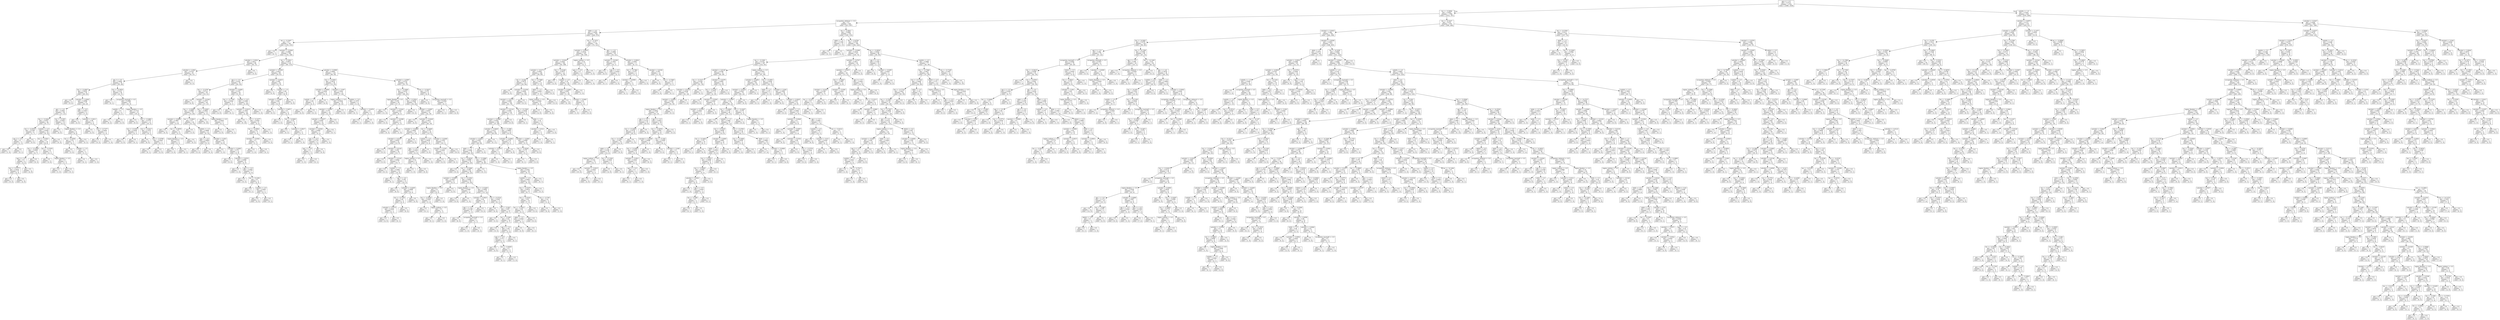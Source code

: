 digraph Tree {
node [shape=box] ;
0 [label="age_4 <= 0.5\ngini = 0.4714\nsamples = 2724\nvalue = [1688, 1036]"] ;
1 [label="lnx <= 13.8094\ngini = 0.4922\nsamples = 1799\nvalue = [1012, 787]"] ;
0 -> 1 [labeldistance=2.5, labelangle=45, headlabel="True"] ;
2 [label="occupation_whitecol <= 0.5\ngini = 0.5\nsamples = 820\nvalue = [413, 407]"] ;
1 -> 2 ;
3 [label="nkids <= 0.5\ngini = 0.4958\nsamples = 502\nvalue = [228, 274]"] ;
2 -> 3 ;
4 [label="lnx <= 12.3837\ngini = 0.5\nsamples = 307\nvalue = [154, 153]"] ;
3 -> 4 ;
5 [label="gini = 0.0\nsamples = 7\nvalue = [0, 7]"] ;
4 -> 5 ;
6 [label="salcohol <= 0.0026\ngini = 0.4996\nsamples = 300\nvalue = [154, 146]"] ;
4 -> 6 ;
7 [label="salcohol <= 0.0021\ngini = 0.4611\nsamples = 86\nvalue = [55, 31]"] ;
6 -> 7 ;
8 [label="salcohol <= 0.002\ngini = 0.4725\nsamples = 81\nvalue = [50, 31]"] ;
7 -> 8 ;
9 [label="age_3 <= 0.5\ngini = 0.4602\nsamples = 78\nvalue = [50, 28]"] ;
8 -> 9 ;
10 [label="lnx <= 12.6007\ngini = 0.4933\nsamples = 52\nvalue = [29, 23]"] ;
9 -> 10 ;
11 [label="gini = 0.0\nsamples = 5\nvalue = [5, 0]"] ;
10 -> 11 ;
12 [label="salcohol <= 0.0002\ngini = 0.4998\nsamples = 47\nvalue = [24, 23]"] ;
10 -> 12 ;
13 [label="age_1 <= 0.5\ngini = 0.4945\nsamples = 38\nvalue = [17, 21]"] ;
12 -> 13 ;
14 [label="lnx <= 13.0421\ngini = 0.4527\nsamples = 26\nvalue = [9, 17]"] ;
13 -> 14 ;
15 [label="lnx <= 12.6512\ngini = 0.2188\nsamples = 8\nvalue = [1, 7]"] ;
14 -> 15 ;
16 [label="age_2 <= 0.5\ngini = 0.5\nsamples = 2\nvalue = [1, 1]"] ;
15 -> 16 ;
17 [label="gini = 0.0\nsamples = 1\nvalue = [1, 0]"] ;
16 -> 17 ;
18 [label="gini = 0.0\nsamples = 1\nvalue = [0, 1]"] ;
16 -> 18 ;
19 [label="gini = 0.0\nsamples = 6\nvalue = [0, 6]"] ;
15 -> 19 ;
20 [label="nadults <= 2.5\ngini = 0.4938\nsamples = 18\nvalue = [8, 10]"] ;
14 -> 20 ;
21 [label="lnx <= 13.5521\ngini = 0.5\nsamples = 16\nvalue = [8, 8]"] ;
20 -> 21 ;
22 [label="lnx <= 13.3409\ngini = 0.4628\nsamples = 11\nvalue = [4, 7]"] ;
21 -> 22 ;
23 [label="age_2 <= 0.5\ngini = 0.5\nsamples = 8\nvalue = [4, 4]"] ;
22 -> 23 ;
24 [label="lnx <= 13.2777\ngini = 0.4444\nsamples = 6\nvalue = [2, 4]"] ;
23 -> 24 ;
25 [label="gini = 0.0\nsamples = 4\nvalue = [0, 4]"] ;
24 -> 25 ;
26 [label="gini = 0.0\nsamples = 2\nvalue = [2, 0]"] ;
24 -> 26 ;
27 [label="gini = 0.0\nsamples = 2\nvalue = [2, 0]"] ;
23 -> 27 ;
28 [label="gini = 0.0\nsamples = 3\nvalue = [0, 3]"] ;
22 -> 28 ;
29 [label="lnx <= 13.7678\ngini = 0.32\nsamples = 5\nvalue = [4, 1]"] ;
21 -> 29 ;
30 [label="gini = 0.0\nsamples = 3\nvalue = [3, 0]"] ;
29 -> 30 ;
31 [label="region_flanders <= 0.5\ngini = 0.5\nsamples = 2\nvalue = [1, 1]"] ;
29 -> 31 ;
32 [label="gini = 0.0\nsamples = 1\nvalue = [1, 0]"] ;
31 -> 32 ;
33 [label="gini = 0.0\nsamples = 1\nvalue = [0, 1]"] ;
31 -> 33 ;
34 [label="gini = 0.0\nsamples = 2\nvalue = [0, 2]"] ;
20 -> 34 ;
35 [label="lnx <= 13.005\ngini = 0.4444\nsamples = 12\nvalue = [8, 4]"] ;
13 -> 35 ;
36 [label="gini = 0.0\nsamples = 4\nvalue = [4, 0]"] ;
35 -> 36 ;
37 [label="region_flanders <= 0.5\ngini = 0.5\nsamples = 8\nvalue = [4, 4]"] ;
35 -> 37 ;
38 [label="lnx <= 13.2058\ngini = 0.32\nsamples = 5\nvalue = [4, 1]"] ;
37 -> 38 ;
39 [label="gini = 0.0\nsamples = 3\nvalue = [3, 0]"] ;
38 -> 39 ;
40 [label="nadults <= 1.5\ngini = 0.5\nsamples = 2\nvalue = [1, 1]"] ;
38 -> 40 ;
41 [label="gini = 0.0\nsamples = 1\nvalue = [0, 1]"] ;
40 -> 41 ;
42 [label="gini = 0.0\nsamples = 1\nvalue = [1, 0]"] ;
40 -> 42 ;
43 [label="gini = 0.0\nsamples = 3\nvalue = [0, 3]"] ;
37 -> 43 ;
44 [label="age_1 <= 0.5\ngini = 0.3457\nsamples = 9\nvalue = [7, 2]"] ;
12 -> 44 ;
45 [label="gini = 0.0\nsamples = 4\nvalue = [4, 0]"] ;
44 -> 45 ;
46 [label="salcohol <= 0.0011\ngini = 0.48\nsamples = 5\nvalue = [3, 2]"] ;
44 -> 46 ;
47 [label="gini = 0.0\nsamples = 2\nvalue = [2, 0]"] ;
46 -> 47 ;
48 [label="lnx <= 13.7277\ngini = 0.4444\nsamples = 3\nvalue = [1, 2]"] ;
46 -> 48 ;
49 [label="gini = 0.0\nsamples = 2\nvalue = [0, 2]"] ;
48 -> 49 ;
50 [label="gini = 0.0\nsamples = 1\nvalue = [1, 0]"] ;
48 -> 50 ;
51 [label="lnx <= 12.5976\ngini = 0.3107\nsamples = 26\nvalue = [21, 5]"] ;
9 -> 51 ;
52 [label="gini = 0.0\nsamples = 1\nvalue = [0, 1]"] ;
51 -> 52 ;
53 [label="occupation_inactself <= 0.5\ngini = 0.2688\nsamples = 25\nvalue = [21, 4]"] ;
51 -> 53 ;
54 [label="nadults <= 1.5\ngini = 0.5\nsamples = 4\nvalue = [2, 2]"] ;
53 -> 54 ;
55 [label="gini = 0.0\nsamples = 2\nvalue = [0, 2]"] ;
54 -> 55 ;
56 [label="gini = 0.0\nsamples = 2\nvalue = [2, 0]"] ;
54 -> 56 ;
57 [label="region_flanders <= 0.5\ngini = 0.1723\nsamples = 21\nvalue = [19, 2]"] ;
53 -> 57 ;
58 [label="gini = 0.0\nsamples = 9\nvalue = [9, 0]"] ;
57 -> 58 ;
59 [label="lnx <= 13.0891\ngini = 0.2778\nsamples = 12\nvalue = [10, 2]"] ;
57 -> 59 ;
60 [label="lnx <= 13.0301\ngini = 0.4444\nsamples = 3\nvalue = [2, 1]"] ;
59 -> 60 ;
61 [label="gini = 0.0\nsamples = 2\nvalue = [2, 0]"] ;
60 -> 61 ;
62 [label="gini = 0.0\nsamples = 1\nvalue = [0, 1]"] ;
60 -> 62 ;
63 [label="lnx <= 13.6317\ngini = 0.1975\nsamples = 9\nvalue = [8, 1]"] ;
59 -> 63 ;
64 [label="gini = 0.0\nsamples = 6\nvalue = [6, 0]"] ;
63 -> 64 ;
65 [label="lnx <= 13.6789\ngini = 0.4444\nsamples = 3\nvalue = [2, 1]"] ;
63 -> 65 ;
66 [label="gini = 0.0\nsamples = 1\nvalue = [0, 1]"] ;
65 -> 66 ;
67 [label="gini = 0.0\nsamples = 2\nvalue = [2, 0]"] ;
65 -> 67 ;
68 [label="gini = 0.0\nsamples = 3\nvalue = [0, 3]"] ;
8 -> 68 ;
69 [label="gini = 0.0\nsamples = 5\nvalue = [5, 0]"] ;
7 -> 69 ;
70 [label="lnx <= 13.3814\ngini = 0.4972\nsamples = 214\nvalue = [99, 115]"] ;
6 -> 70 ;
71 [label="salcohol <= 0.0336\ngini = 0.4633\nsamples = 96\nvalue = [35, 61]"] ;
70 -> 71 ;
72 [label="age_2 <= 0.5\ngini = 0.4321\nsamples = 76\nvalue = [24, 52]"] ;
71 -> 72 ;
73 [label="lnx <= 12.4767\ngini = 0.4712\nsamples = 50\nvalue = [19, 31]"] ;
72 -> 73 ;
74 [label="gini = 0.0\nsamples = 2\nvalue = [2, 0]"] ;
73 -> 74 ;
75 [label="salcohol <= 0.0164\ngini = 0.4575\nsamples = 48\nvalue = [17, 31]"] ;
73 -> 75 ;
76 [label="lnx <= 13.0064\ngini = 0.4898\nsamples = 35\nvalue = [15, 20]"] ;
75 -> 76 ;
77 [label="salcohol <= 0.0058\ngini = 0.3967\nsamples = 11\nvalue = [3, 8]"] ;
76 -> 77 ;
78 [label="gini = 0.0\nsamples = 5\nvalue = [0, 5]"] ;
77 -> 78 ;
79 [label="lnx <= 12.8976\ngini = 0.5\nsamples = 6\nvalue = [3, 3]"] ;
77 -> 79 ;
80 [label="region_flanders <= 0.5\ngini = 0.375\nsamples = 4\nvalue = [3, 1]"] ;
79 -> 80 ;
81 [label="gini = 0.0\nsamples = 3\nvalue = [3, 0]"] ;
80 -> 81 ;
82 [label="gini = 0.0\nsamples = 1\nvalue = [0, 1]"] ;
80 -> 82 ;
83 [label="gini = 0.0\nsamples = 2\nvalue = [0, 2]"] ;
79 -> 83 ;
84 [label="lnx <= 13.0623\ngini = 0.5\nsamples = 24\nvalue = [12, 12]"] ;
76 -> 84 ;
85 [label="gini = 0.0\nsamples = 3\nvalue = [3, 0]"] ;
84 -> 85 ;
86 [label="nadults <= 1.5\ngini = 0.4898\nsamples = 21\nvalue = [9, 12]"] ;
84 -> 86 ;
87 [label="age_3 <= 0.5\ngini = 0.4688\nsamples = 8\nvalue = [5, 3]"] ;
86 -> 87 ;
88 [label="gini = 0.0\nsamples = 5\nvalue = [5, 0]"] ;
87 -> 88 ;
89 [label="gini = 0.0\nsamples = 3\nvalue = [0, 3]"] ;
87 -> 89 ;
90 [label="salcohol <= 0.003\ngini = 0.426\nsamples = 13\nvalue = [4, 9]"] ;
86 -> 90 ;
91 [label="gini = 0.0\nsamples = 1\nvalue = [1, 0]"] ;
90 -> 91 ;
92 [label="salcohol <= 0.0063\ngini = 0.375\nsamples = 12\nvalue = [3, 9]"] ;
90 -> 92 ;
93 [label="gini = 0.0\nsamples = 4\nvalue = [0, 4]"] ;
92 -> 93 ;
94 [label="salcohol <= 0.0074\ngini = 0.4688\nsamples = 8\nvalue = [3, 5]"] ;
92 -> 94 ;
95 [label="gini = 0.0\nsamples = 1\nvalue = [1, 0]"] ;
94 -> 95 ;
96 [label="age_3 <= 0.5\ngini = 0.4082\nsamples = 7\nvalue = [2, 5]"] ;
94 -> 96 ;
97 [label="gini = 0.0\nsamples = 3\nvalue = [0, 3]"] ;
96 -> 97 ;
98 [label="lnx <= 13.2391\ngini = 0.5\nsamples = 4\nvalue = [2, 2]"] ;
96 -> 98 ;
99 [label="gini = 0.0\nsamples = 1\nvalue = [0, 1]"] ;
98 -> 99 ;
100 [label="nadults <= 2.5\ngini = 0.4444\nsamples = 3\nvalue = [2, 1]"] ;
98 -> 100 ;
101 [label="gini = 0.0\nsamples = 2\nvalue = [2, 0]"] ;
100 -> 101 ;
102 [label="gini = 0.0\nsamples = 1\nvalue = [0, 1]"] ;
100 -> 102 ;
103 [label="lnx <= 13.2645\ngini = 0.2604\nsamples = 13\nvalue = [2, 11]"] ;
75 -> 103 ;
104 [label="gini = 0.0\nsamples = 10\nvalue = [0, 10]"] ;
103 -> 104 ;
105 [label="region_flanders <= 0.5\ngini = 0.4444\nsamples = 3\nvalue = [2, 1]"] ;
103 -> 105 ;
106 [label="gini = 0.0\nsamples = 2\nvalue = [2, 0]"] ;
105 -> 106 ;
107 [label="gini = 0.0\nsamples = 1\nvalue = [0, 1]"] ;
105 -> 107 ;
108 [label="salcohol <= 0.0055\ngini = 0.3107\nsamples = 26\nvalue = [5, 21]"] ;
72 -> 108 ;
109 [label="lnx <= 13.1706\ngini = 0.4444\nsamples = 3\nvalue = [2, 1]"] ;
108 -> 109 ;
110 [label="gini = 0.0\nsamples = 2\nvalue = [2, 0]"] ;
109 -> 110 ;
111 [label="gini = 0.0\nsamples = 1\nvalue = [0, 1]"] ;
109 -> 111 ;
112 [label="nadults <= 4.0\ngini = 0.2268\nsamples = 23\nvalue = [3, 20]"] ;
108 -> 112 ;
113 [label="salcohol <= 0.0215\ngini = 0.1653\nsamples = 22\nvalue = [2, 20]"] ;
112 -> 113 ;
114 [label="gini = 0.0\nsamples = 16\nvalue = [0, 16]"] ;
113 -> 114 ;
115 [label="lnx <= 13.3277\ngini = 0.4444\nsamples = 6\nvalue = [2, 4]"] ;
113 -> 115 ;
116 [label="lnx <= 12.8592\ngini = 0.32\nsamples = 5\nvalue = [1, 4]"] ;
115 -> 116 ;
117 [label="salcohol <= 0.0302\ngini = 0.5\nsamples = 2\nvalue = [1, 1]"] ;
116 -> 117 ;
118 [label="gini = 0.0\nsamples = 1\nvalue = [1, 0]"] ;
117 -> 118 ;
119 [label="gini = 0.0\nsamples = 1\nvalue = [0, 1]"] ;
117 -> 119 ;
120 [label="gini = 0.0\nsamples = 3\nvalue = [0, 3]"] ;
116 -> 120 ;
121 [label="gini = 0.0\nsamples = 1\nvalue = [1, 0]"] ;
115 -> 121 ;
122 [label="gini = 0.0\nsamples = 1\nvalue = [1, 0]"] ;
112 -> 122 ;
123 [label="salcohol <= 0.0415\ngini = 0.495\nsamples = 20\nvalue = [11, 9]"] ;
71 -> 123 ;
124 [label="gini = 0.0\nsamples = 5\nvalue = [5, 0]"] ;
123 -> 124 ;
125 [label="nadults <= 1.5\ngini = 0.48\nsamples = 15\nvalue = [6, 9]"] ;
123 -> 125 ;
126 [label="salcohol <= 0.0487\ngini = 0.426\nsamples = 13\nvalue = [4, 9]"] ;
125 -> 126 ;
127 [label="gini = 0.0\nsamples = 5\nvalue = [0, 5]"] ;
126 -> 127 ;
128 [label="salcohol <= 0.0671\ngini = 0.5\nsamples = 8\nvalue = [4, 4]"] ;
126 -> 128 ;
129 [label="gini = 0.0\nsamples = 3\nvalue = [3, 0]"] ;
128 -> 129 ;
130 [label="lnx <= 12.9483\ngini = 0.32\nsamples = 5\nvalue = [1, 4]"] ;
128 -> 130 ;
131 [label="gini = 0.0\nsamples = 3\nvalue = [0, 3]"] ;
130 -> 131 ;
132 [label="salcohol <= 0.0817\ngini = 0.5\nsamples = 2\nvalue = [1, 1]"] ;
130 -> 132 ;
133 [label="gini = 0.0\nsamples = 1\nvalue = [0, 1]"] ;
132 -> 133 ;
134 [label="gini = 0.0\nsamples = 1\nvalue = [1, 0]"] ;
132 -> 134 ;
135 [label="gini = 0.0\nsamples = 2\nvalue = [2, 0]"] ;
125 -> 135 ;
136 [label="salcohol <= 0.0088\ngini = 0.4964\nsamples = 118\nvalue = [64, 54]"] ;
70 -> 136 ;
137 [label="lnx <= 13.5454\ngini = 0.4614\nsamples = 36\nvalue = [13, 23]"] ;
136 -> 137 ;
138 [label="salcohol <= 0.0048\ngini = 0.4444\nsamples = 9\nvalue = [6, 3]"] ;
137 -> 138 ;
139 [label="nadults <= 1.5\ngini = 0.48\nsamples = 5\nvalue = [2, 3]"] ;
138 -> 139 ;
140 [label="gini = 0.0\nsamples = 2\nvalue = [2, 0]"] ;
139 -> 140 ;
141 [label="gini = 0.0\nsamples = 3\nvalue = [0, 3]"] ;
139 -> 141 ;
142 [label="gini = 0.0\nsamples = 4\nvalue = [4, 0]"] ;
138 -> 142 ;
143 [label="salcohol <= 0.007\ngini = 0.3841\nsamples = 27\nvalue = [7, 20]"] ;
137 -> 143 ;
144 [label="region_walloon <= 0.5\ngini = 0.4444\nsamples = 18\nvalue = [6, 12]"] ;
143 -> 144 ;
145 [label="salcohol <= 0.0067\ngini = 0.375\nsamples = 16\nvalue = [4, 12]"] ;
144 -> 145 ;
146 [label="salcohol <= 0.0037\ngini = 0.2449\nsamples = 14\nvalue = [2, 12]"] ;
145 -> 146 ;
147 [label="salcohol <= 0.0036\ngini = 0.4082\nsamples = 7\nvalue = [2, 5]"] ;
146 -> 147 ;
148 [label="age_3 <= 0.5\ngini = 0.2778\nsamples = 6\nvalue = [1, 5]"] ;
147 -> 148 ;
149 [label="age_1 <= 0.5\ngini = 0.5\nsamples = 2\nvalue = [1, 1]"] ;
148 -> 149 ;
150 [label="gini = 0.0\nsamples = 1\nvalue = [1, 0]"] ;
149 -> 150 ;
151 [label="gini = 0.0\nsamples = 1\nvalue = [0, 1]"] ;
149 -> 151 ;
152 [label="gini = 0.0\nsamples = 4\nvalue = [0, 4]"] ;
148 -> 152 ;
153 [label="gini = 0.0\nsamples = 1\nvalue = [1, 0]"] ;
147 -> 153 ;
154 [label="gini = 0.0\nsamples = 7\nvalue = [0, 7]"] ;
146 -> 154 ;
155 [label="gini = 0.0\nsamples = 2\nvalue = [2, 0]"] ;
145 -> 155 ;
156 [label="gini = 0.0\nsamples = 2\nvalue = [2, 0]"] ;
144 -> 156 ;
157 [label="nadults <= 3.0\ngini = 0.1975\nsamples = 9\nvalue = [1, 8]"] ;
143 -> 157 ;
158 [label="gini = 0.0\nsamples = 7\nvalue = [0, 7]"] ;
157 -> 158 ;
159 [label="salcohol <= 0.0078\ngini = 0.5\nsamples = 2\nvalue = [1, 1]"] ;
157 -> 159 ;
160 [label="gini = 0.0\nsamples = 1\nvalue = [0, 1]"] ;
159 -> 160 ;
161 [label="gini = 0.0\nsamples = 1\nvalue = [1, 0]"] ;
159 -> 161 ;
162 [label="salcohol <= 0.0587\ngini = 0.4703\nsamples = 82\nvalue = [51, 31]"] ;
136 -> 162 ;
163 [label="lnx <= 13.5466\ngini = 0.4474\nsamples = 74\nvalue = [49, 25]"] ;
162 -> 163 ;
164 [label="region_flanders <= 0.5\ngini = 0.255\nsamples = 20\nvalue = [17, 3]"] ;
163 -> 164 ;
165 [label="gini = 0.0\nsamples = 11\nvalue = [11, 0]"] ;
164 -> 165 ;
166 [label="salcohol <= 0.0242\ngini = 0.4444\nsamples = 9\nvalue = [6, 3]"] ;
164 -> 166 ;
167 [label="gini = 0.0\nsamples = 5\nvalue = [5, 0]"] ;
166 -> 167 ;
168 [label="salcohol <= 0.0388\ngini = 0.375\nsamples = 4\nvalue = [1, 3]"] ;
166 -> 168 ;
169 [label="gini = 0.0\nsamples = 3\nvalue = [0, 3]"] ;
168 -> 169 ;
170 [label="gini = 0.0\nsamples = 1\nvalue = [1, 0]"] ;
168 -> 170 ;
171 [label="lnx <= 13.5554\ngini = 0.4829\nsamples = 54\nvalue = [32, 22]"] ;
163 -> 171 ;
172 [label="gini = 0.0\nsamples = 3\nvalue = [0, 3]"] ;
171 -> 172 ;
173 [label="salcohol <= 0.0097\ngini = 0.4675\nsamples = 51\nvalue = [32, 19]"] ;
171 -> 173 ;
174 [label="gini = 0.0\nsamples = 4\nvalue = [4, 0]"] ;
173 -> 174 ;
175 [label="salcohol <= 0.0329\ngini = 0.4817\nsamples = 47\nvalue = [28, 19]"] ;
173 -> 175 ;
176 [label="salcohol <= 0.0288\ngini = 0.4993\nsamples = 27\nvalue = [13, 14]"] ;
175 -> 176 ;
177 [label="salcohol <= 0.0107\ngini = 0.4835\nsamples = 22\nvalue = [13, 9]"] ;
176 -> 177 ;
178 [label="gini = 0.0\nsamples = 2\nvalue = [0, 2]"] ;
177 -> 178 ;
179 [label="salcohol <= 0.0125\ngini = 0.455\nsamples = 20\nvalue = [13, 7]"] ;
177 -> 179 ;
180 [label="gini = 0.0\nsamples = 3\nvalue = [3, 0]"] ;
179 -> 180 ;
181 [label="salcohol <= 0.0143\ngini = 0.4844\nsamples = 17\nvalue = [10, 7]"] ;
179 -> 181 ;
182 [label="gini = 0.0\nsamples = 3\nvalue = [0, 3]"] ;
181 -> 182 ;
183 [label="nadults <= 1.5\ngini = 0.4082\nsamples = 14\nvalue = [10, 4]"] ;
181 -> 183 ;
184 [label="gini = 0.0\nsamples = 1\nvalue = [0, 1]"] ;
183 -> 184 ;
185 [label="age_3 <= 0.5\ngini = 0.355\nsamples = 13\nvalue = [10, 3]"] ;
183 -> 185 ;
186 [label="gini = 0.0\nsamples = 6\nvalue = [6, 0]"] ;
185 -> 186 ;
187 [label="salcohol <= 0.0205\ngini = 0.4898\nsamples = 7\nvalue = [4, 3]"] ;
185 -> 187 ;
188 [label="lnx <= 13.7354\ngini = 0.48\nsamples = 5\nvalue = [2, 3]"] ;
187 -> 188 ;
189 [label="salcohol <= 0.0173\ngini = 0.4444\nsamples = 3\nvalue = [2, 1]"] ;
188 -> 189 ;
190 [label="gini = 0.0\nsamples = 2\nvalue = [2, 0]"] ;
189 -> 190 ;
191 [label="gini = 0.0\nsamples = 1\nvalue = [0, 1]"] ;
189 -> 191 ;
192 [label="gini = 0.0\nsamples = 2\nvalue = [0, 2]"] ;
188 -> 192 ;
193 [label="gini = 0.0\nsamples = 2\nvalue = [2, 0]"] ;
187 -> 193 ;
194 [label="gini = 0.0\nsamples = 5\nvalue = [0, 5]"] ;
176 -> 194 ;
195 [label="lnx <= 13.6409\ngini = 0.375\nsamples = 20\nvalue = [15, 5]"] ;
175 -> 195 ;
196 [label="nadults <= 2.5\ngini = 0.4938\nsamples = 9\nvalue = [5, 4]"] ;
195 -> 196 ;
197 [label="age_1 <= 0.5\ngini = 0.4444\nsamples = 6\nvalue = [2, 4]"] ;
196 -> 197 ;
198 [label="region_walloon <= 0.5\ngini = 0.32\nsamples = 5\nvalue = [1, 4]"] ;
197 -> 198 ;
199 [label="gini = 0.0\nsamples = 1\nvalue = [1, 0]"] ;
198 -> 199 ;
200 [label="gini = 0.0\nsamples = 4\nvalue = [0, 4]"] ;
198 -> 200 ;
201 [label="gini = 0.0\nsamples = 1\nvalue = [1, 0]"] ;
197 -> 201 ;
202 [label="gini = 0.0\nsamples = 3\nvalue = [3, 0]"] ;
196 -> 202 ;
203 [label="salcohol <= 0.0368\ngini = 0.1653\nsamples = 11\nvalue = [10, 1]"] ;
195 -> 203 ;
204 [label="salcohol <= 0.035\ngini = 0.4444\nsamples = 3\nvalue = [2, 1]"] ;
203 -> 204 ;
205 [label="gini = 0.0\nsamples = 2\nvalue = [2, 0]"] ;
204 -> 205 ;
206 [label="gini = 0.0\nsamples = 1\nvalue = [0, 1]"] ;
204 -> 206 ;
207 [label="gini = 0.0\nsamples = 8\nvalue = [8, 0]"] ;
203 -> 207 ;
208 [label="lnx <= 13.5437\ngini = 0.375\nsamples = 8\nvalue = [2, 6]"] ;
162 -> 208 ;
209 [label="gini = 0.0\nsamples = 5\nvalue = [0, 5]"] ;
208 -> 209 ;
210 [label="occupation_inactself <= 0.5\ngini = 0.4444\nsamples = 3\nvalue = [2, 1]"] ;
208 -> 210 ;
211 [label="gini = 0.0\nsamples = 1\nvalue = [0, 1]"] ;
210 -> 211 ;
212 [label="gini = 0.0\nsamples = 2\nvalue = [2, 0]"] ;
210 -> 212 ;
213 [label="lnx <= 13.7472\ngini = 0.471\nsamples = 195\nvalue = [74, 121]"] ;
3 -> 213 ;
214 [label="salcohol <= 0.0632\ngini = 0.4534\nsamples = 167\nvalue = [58, 109]"] ;
213 -> 214 ;
215 [label="salcohol <= 0.0226\ngini = 0.4444\nsamples = 162\nvalue = [54, 108]"] ;
214 -> 215 ;
216 [label="salcohol <= 0.0173\ngini = 0.4592\nsamples = 140\nvalue = [50, 90]"] ;
215 -> 216 ;
217 [label="lnx <= 12.642\ngini = 0.4479\nsamples = 127\nvalue = [43, 84]"] ;
216 -> 217 ;
218 [label="gini = 0.0\nsamples = 2\nvalue = [2, 0]"] ;
217 -> 218 ;
219 [label="salcohol <= 0.0158\ngini = 0.4408\nsamples = 125\nvalue = [41, 84]"] ;
217 -> 219 ;
220 [label="salcohol <= 0.0137\ngini = 0.4499\nsamples = 120\nvalue = [41, 79]"] ;
219 -> 220 ;
221 [label="salcohol <= 0.0116\ngini = 0.4384\nsamples = 114\nvalue = [37, 77]"] ;
220 -> 221 ;
222 [label="salcohol <= 0.0066\ngini = 0.4544\nsamples = 106\nvalue = [37, 69]"] ;
221 -> 222 ;
223 [label="salcohol <= 0.0045\ngini = 0.4317\nsamples = 92\nvalue = [29, 63]"] ;
222 -> 223 ;
224 [label="salcohol <= 0.0041\ngini = 0.4597\nsamples = 81\nvalue = [29, 52]"] ;
223 -> 224 ;
225 [label="nkids <= 1.5\ngini = 0.4444\nsamples = 78\nvalue = [26, 52]"] ;
224 -> 225 ;
226 [label="lnx <= 12.8038\ngini = 0.4898\nsamples = 42\nvalue = [18, 24]"] ;
225 -> 226 ;
227 [label="gini = 0.0\nsamples = 2\nvalue = [0, 2]"] ;
226 -> 227 ;
228 [label="lnx <= 13.0288\ngini = 0.495\nsamples = 40\nvalue = [18, 22]"] ;
226 -> 228 ;
229 [label="salcohol <= 0.0005\ngini = 0.4444\nsamples = 6\nvalue = [4, 2]"] ;
228 -> 229 ;
230 [label="region_flanders <= 0.5\ngini = 0.5\nsamples = 4\nvalue = [2, 2]"] ;
229 -> 230 ;
231 [label="lnx <= 12.8942\ngini = 0.4444\nsamples = 3\nvalue = [1, 2]"] ;
230 -> 231 ;
232 [label="gini = 0.0\nsamples = 1\nvalue = [0, 1]"] ;
231 -> 232 ;
233 [label="region_walloon <= 0.5\ngini = 0.5\nsamples = 2\nvalue = [1, 1]"] ;
231 -> 233 ;
234 [label="gini = 0.0\nsamples = 1\nvalue = [0, 1]"] ;
233 -> 234 ;
235 [label="gini = 0.0\nsamples = 1\nvalue = [1, 0]"] ;
233 -> 235 ;
236 [label="gini = 0.0\nsamples = 1\nvalue = [1, 0]"] ;
230 -> 236 ;
237 [label="gini = 0.0\nsamples = 2\nvalue = [2, 0]"] ;
229 -> 237 ;
238 [label="lnx <= 13.2304\ngini = 0.4844\nsamples = 34\nvalue = [14, 20]"] ;
228 -> 238 ;
239 [label="region_flanders <= 0.5\ngini = 0.2449\nsamples = 7\nvalue = [1, 6]"] ;
238 -> 239 ;
240 [label="gini = 0.0\nsamples = 6\nvalue = [0, 6]"] ;
239 -> 240 ;
241 [label="gini = 0.0\nsamples = 1\nvalue = [1, 0]"] ;
239 -> 241 ;
242 [label="lnx <= 13.5205\ngini = 0.4993\nsamples = 27\nvalue = [13, 14]"] ;
238 -> 242 ;
243 [label="salcohol <= 0.0023\ngini = 0.42\nsamples = 10\nvalue = [7, 3]"] ;
242 -> 243 ;
244 [label="age_1 <= 0.5\ngini = 0.2188\nsamples = 8\nvalue = [7, 1]"] ;
243 -> 244 ;
245 [label="gini = 0.0\nsamples = 6\nvalue = [6, 0]"] ;
244 -> 245 ;
246 [label="occupation_inactself <= 0.5\ngini = 0.5\nsamples = 2\nvalue = [1, 1]"] ;
244 -> 246 ;
247 [label="gini = 0.0\nsamples = 1\nvalue = [1, 0]"] ;
246 -> 247 ;
248 [label="gini = 0.0\nsamples = 1\nvalue = [0, 1]"] ;
246 -> 248 ;
249 [label="gini = 0.0\nsamples = 2\nvalue = [0, 2]"] ;
243 -> 249 ;
250 [label="lnx <= 13.5734\ngini = 0.4567\nsamples = 17\nvalue = [6, 11]"] ;
242 -> 250 ;
251 [label="gini = 0.0\nsamples = 4\nvalue = [0, 4]"] ;
250 -> 251 ;
252 [label="lnx <= 13.601\ngini = 0.497\nsamples = 13\nvalue = [6, 7]"] ;
250 -> 252 ;
253 [label="gini = 0.0\nsamples = 3\nvalue = [3, 0]"] ;
252 -> 253 ;
254 [label="lnx <= 13.649\ngini = 0.42\nsamples = 10\nvalue = [3, 7]"] ;
252 -> 254 ;
255 [label="gini = 0.0\nsamples = 5\nvalue = [0, 5]"] ;
254 -> 255 ;
256 [label="age_3 <= 0.5\ngini = 0.48\nsamples = 5\nvalue = [3, 2]"] ;
254 -> 256 ;
257 [label="age_2 <= 0.5\ngini = 0.375\nsamples = 4\nvalue = [3, 1]"] ;
256 -> 257 ;
258 [label="gini = 0.0\nsamples = 2\nvalue = [2, 0]"] ;
257 -> 258 ;
259 [label="lnx <= 13.6639\ngini = 0.5\nsamples = 2\nvalue = [1, 1]"] ;
257 -> 259 ;
260 [label="gini = 0.0\nsamples = 1\nvalue = [0, 1]"] ;
259 -> 260 ;
261 [label="gini = 0.0\nsamples = 1\nvalue = [1, 0]"] ;
259 -> 261 ;
262 [label="gini = 0.0\nsamples = 1\nvalue = [0, 1]"] ;
256 -> 262 ;
263 [label="lnx <= 13.2966\ngini = 0.3457\nsamples = 36\nvalue = [8, 28]"] ;
225 -> 263 ;
264 [label="gini = 0.0\nsamples = 11\nvalue = [0, 11]"] ;
263 -> 264 ;
265 [label="region_flanders <= 0.5\ngini = 0.4352\nsamples = 25\nvalue = [8, 17]"] ;
263 -> 265 ;
266 [label="nadults <= 2.5\ngini = 0.4938\nsamples = 18\nvalue = [8, 10]"] ;
265 -> 266 ;
267 [label="lnx <= 13.5375\ngini = 0.4978\nsamples = 15\nvalue = [8, 7]"] ;
266 -> 267 ;
268 [label="lnx <= 13.4232\ngini = 0.42\nsamples = 10\nvalue = [7, 3]"] ;
267 -> 268 ;
269 [label="lnx <= 13.3812\ngini = 0.48\nsamples = 5\nvalue = [2, 3]"] ;
268 -> 269 ;
270 [label="nkids <= 3.5\ngini = 0.4444\nsamples = 3\nvalue = [2, 1]"] ;
269 -> 270 ;
271 [label="gini = 0.0\nsamples = 2\nvalue = [2, 0]"] ;
270 -> 271 ;
272 [label="gini = 0.0\nsamples = 1\nvalue = [0, 1]"] ;
270 -> 272 ;
273 [label="gini = 0.0\nsamples = 2\nvalue = [0, 2]"] ;
269 -> 273 ;
274 [label="gini = 0.0\nsamples = 5\nvalue = [5, 0]"] ;
268 -> 274 ;
275 [label="lnx <= 13.705\ngini = 0.32\nsamples = 5\nvalue = [1, 4]"] ;
267 -> 275 ;
276 [label="gini = 0.0\nsamples = 4\nvalue = [0, 4]"] ;
275 -> 276 ;
277 [label="gini = 0.0\nsamples = 1\nvalue = [1, 0]"] ;
275 -> 277 ;
278 [label="gini = 0.0\nsamples = 3\nvalue = [0, 3]"] ;
266 -> 278 ;
279 [label="gini = 0.0\nsamples = 7\nvalue = [0, 7]"] ;
265 -> 279 ;
280 [label="gini = 0.0\nsamples = 3\nvalue = [3, 0]"] ;
224 -> 280 ;
281 [label="gini = 0.0\nsamples = 11\nvalue = [0, 11]"] ;
223 -> 281 ;
282 [label="lnx <= 13.388\ngini = 0.4898\nsamples = 14\nvalue = [8, 6]"] ;
222 -> 282 ;
283 [label="salcohol <= 0.0082\ngini = 0.2778\nsamples = 6\nvalue = [5, 1]"] ;
282 -> 283 ;
284 [label="salcohol <= 0.0073\ngini = 0.5\nsamples = 2\nvalue = [1, 1]"] ;
283 -> 284 ;
285 [label="gini = 0.0\nsamples = 1\nvalue = [1, 0]"] ;
284 -> 285 ;
286 [label="gini = 0.0\nsamples = 1\nvalue = [0, 1]"] ;
284 -> 286 ;
287 [label="gini = 0.0\nsamples = 4\nvalue = [4, 0]"] ;
283 -> 287 ;
288 [label="salcohol <= 0.0083\ngini = 0.4688\nsamples = 8\nvalue = [3, 5]"] ;
282 -> 288 ;
289 [label="lnx <= 13.5039\ngini = 0.375\nsamples = 4\nvalue = [3, 1]"] ;
288 -> 289 ;
290 [label="gini = 0.0\nsamples = 1\nvalue = [0, 1]"] ;
289 -> 290 ;
291 [label="gini = 0.0\nsamples = 3\nvalue = [3, 0]"] ;
289 -> 291 ;
292 [label="gini = 0.0\nsamples = 4\nvalue = [0, 4]"] ;
288 -> 292 ;
293 [label="gini = 0.0\nsamples = 8\nvalue = [0, 8]"] ;
221 -> 293 ;
294 [label="lnx <= 13.1549\ngini = 0.4444\nsamples = 6\nvalue = [4, 2]"] ;
220 -> 294 ;
295 [label="gini = 0.0\nsamples = 1\nvalue = [0, 1]"] ;
294 -> 295 ;
296 [label="nkids <= 1.5\ngini = 0.32\nsamples = 5\nvalue = [4, 1]"] ;
294 -> 296 ;
297 [label="salcohol <= 0.014\ngini = 0.5\nsamples = 2\nvalue = [1, 1]"] ;
296 -> 297 ;
298 [label="gini = 0.0\nsamples = 1\nvalue = [1, 0]"] ;
297 -> 298 ;
299 [label="gini = 0.0\nsamples = 1\nvalue = [0, 1]"] ;
297 -> 299 ;
300 [label="gini = 0.0\nsamples = 3\nvalue = [3, 0]"] ;
296 -> 300 ;
301 [label="gini = 0.0\nsamples = 5\nvalue = [0, 5]"] ;
219 -> 301 ;
302 [label="lnx <= 13.7069\ngini = 0.497\nsamples = 13\nvalue = [7, 6]"] ;
216 -> 302 ;
303 [label="nkids <= 1.5\ngini = 0.4628\nsamples = 11\nvalue = [7, 4]"] ;
302 -> 303 ;
304 [label="region_walloon <= 0.5\ngini = 0.4444\nsamples = 6\nvalue = [2, 4]"] ;
303 -> 304 ;
305 [label="gini = 0.0\nsamples = 2\nvalue = [2, 0]"] ;
304 -> 305 ;
306 [label="gini = 0.0\nsamples = 4\nvalue = [0, 4]"] ;
304 -> 306 ;
307 [label="gini = 0.0\nsamples = 5\nvalue = [5, 0]"] ;
303 -> 307 ;
308 [label="gini = 0.0\nsamples = 2\nvalue = [0, 2]"] ;
302 -> 308 ;
309 [label="lnx <= 13.0146\ngini = 0.2975\nsamples = 22\nvalue = [4, 18]"] ;
215 -> 309 ;
310 [label="gini = 0.0\nsamples = 2\nvalue = [2, 0]"] ;
309 -> 310 ;
311 [label="nadults <= 2.5\ngini = 0.18\nsamples = 20\nvalue = [2, 18]"] ;
309 -> 311 ;
312 [label="salcohol <= 0.0461\ngini = 0.0997\nsamples = 19\nvalue = [1, 18]"] ;
311 -> 312 ;
313 [label="gini = 0.0\nsamples = 14\nvalue = [0, 14]"] ;
312 -> 313 ;
314 [label="salcohol <= 0.0491\ngini = 0.32\nsamples = 5\nvalue = [1, 4]"] ;
312 -> 314 ;
315 [label="gini = 0.0\nsamples = 1\nvalue = [1, 0]"] ;
314 -> 315 ;
316 [label="gini = 0.0\nsamples = 4\nvalue = [0, 4]"] ;
314 -> 316 ;
317 [label="gini = 0.0\nsamples = 1\nvalue = [1, 0]"] ;
311 -> 317 ;
318 [label="region_walloon <= 0.5\ngini = 0.32\nsamples = 5\nvalue = [4, 1]"] ;
214 -> 318 ;
319 [label="age_2 <= 0.5\ngini = 0.5\nsamples = 2\nvalue = [1, 1]"] ;
318 -> 319 ;
320 [label="gini = 0.0\nsamples = 1\nvalue = [0, 1]"] ;
319 -> 320 ;
321 [label="gini = 0.0\nsamples = 1\nvalue = [1, 0]"] ;
319 -> 321 ;
322 [label="gini = 0.0\nsamples = 3\nvalue = [3, 0]"] ;
318 -> 322 ;
323 [label="age_1 <= 0.5\ngini = 0.4898\nsamples = 28\nvalue = [16, 12]"] ;
213 -> 323 ;
324 [label="salcohol <= 0.0166\ngini = 0.1653\nsamples = 11\nvalue = [10, 1]"] ;
323 -> 324 ;
325 [label="gini = 0.0\nsamples = 8\nvalue = [8, 0]"] ;
324 -> 325 ;
326 [label="age_2 <= 0.5\ngini = 0.4444\nsamples = 3\nvalue = [2, 1]"] ;
324 -> 326 ;
327 [label="gini = 0.0\nsamples = 1\nvalue = [0, 1]"] ;
326 -> 327 ;
328 [label="gini = 0.0\nsamples = 2\nvalue = [2, 0]"] ;
326 -> 328 ;
329 [label="salcohol <= 0.0022\ngini = 0.4567\nsamples = 17\nvalue = [6, 11]"] ;
323 -> 329 ;
330 [label="lnx <= 13.7841\ngini = 0.375\nsamples = 4\nvalue = [3, 1]"] ;
329 -> 330 ;
331 [label="salcohol <= 0.0008\ngini = 0.5\nsamples = 2\nvalue = [1, 1]"] ;
330 -> 331 ;
332 [label="gini = 0.0\nsamples = 1\nvalue = [0, 1]"] ;
331 -> 332 ;
333 [label="gini = 0.0\nsamples = 1\nvalue = [1, 0]"] ;
331 -> 333 ;
334 [label="gini = 0.0\nsamples = 2\nvalue = [2, 0]"] ;
330 -> 334 ;
335 [label="salcohol <= 0.0164\ngini = 0.355\nsamples = 13\nvalue = [3, 10]"] ;
329 -> 335 ;
336 [label="gini = 0.0\nsamples = 9\nvalue = [0, 9]"] ;
335 -> 336 ;
337 [label="lnx <= 13.7903\ngini = 0.375\nsamples = 4\nvalue = [3, 1]"] ;
335 -> 337 ;
338 [label="gini = 0.0\nsamples = 3\nvalue = [3, 0]"] ;
337 -> 338 ;
339 [label="gini = 0.0\nsamples = 1\nvalue = [0, 1]"] ;
337 -> 339 ;
340 [label="lnx <= 12.9811\ngini = 0.4866\nsamples = 318\nvalue = [185, 133]"] ;
2 -> 340 ;
341 [label="nkids <= 1.0\ngini = 0.1528\nsamples = 12\nvalue = [1, 11]"] ;
340 -> 341 ;
342 [label="gini = 0.0\nsamples = 11\nvalue = [0, 11]"] ;
341 -> 342 ;
343 [label="gini = 0.0\nsamples = 1\nvalue = [1, 0]"] ;
341 -> 343 ;
344 [label="lnx <= 13.6759\ngini = 0.4795\nsamples = 306\nvalue = [184, 122]"] ;
340 -> 344 ;
345 [label="salcohol <= 0.0299\ngini = 0.4434\nsamples = 217\nvalue = [145, 72]"] ;
344 -> 345 ;
346 [label="lnx <= 13.3363\ngini = 0.4152\nsamples = 187\nvalue = [132, 55]"] ;
345 -> 346 ;
347 [label="salcohol <= 0.0145\ngini = 0.4766\nsamples = 74\nvalue = [45, 29]"] ;
346 -> 347 ;
348 [label="lnx <= 13.3317\ngini = 0.4328\nsamples = 60\nvalue = [41, 19]"] ;
347 -> 348 ;
349 [label="salcohol <= 0.0103\ngini = 0.4038\nsamples = 57\nvalue = [41, 16]"] ;
348 -> 349 ;
350 [label="salcohol <= 0.0093\ngini = 0.4352\nsamples = 50\nvalue = [34, 16]"] ;
349 -> 350 ;
351 [label="region_flanders <= 0.5\ngini = 0.4002\nsamples = 47\nvalue = [34, 13]"] ;
350 -> 351 ;
352 [label="age_2 <= 0.5\ngini = 0.3122\nsamples = 31\nvalue = [25, 6]"] ;
351 -> 352 ;
353 [label="lnx <= 13.2038\ngini = 0.2378\nsamples = 29\nvalue = [25, 4]"] ;
352 -> 353 ;
354 [label="lnx <= 13.1821\ngini = 0.3457\nsamples = 18\nvalue = [14, 4]"] ;
353 -> 354 ;
355 [label="nkids <= 0.5\ngini = 0.2188\nsamples = 16\nvalue = [14, 2]"] ;
354 -> 355 ;
356 [label="region_walloon <= 0.5\ngini = 0.142\nsamples = 13\nvalue = [12, 1]"] ;
355 -> 356 ;
357 [label="gini = 0.0\nsamples = 10\nvalue = [10, 0]"] ;
356 -> 357 ;
358 [label="salcohol <= 0.0015\ngini = 0.4444\nsamples = 3\nvalue = [2, 1]"] ;
356 -> 358 ;
359 [label="gini = 0.0\nsamples = 2\nvalue = [2, 0]"] ;
358 -> 359 ;
360 [label="gini = 0.0\nsamples = 1\nvalue = [0, 1]"] ;
358 -> 360 ;
361 [label="lnx <= 13.1028\ngini = 0.4444\nsamples = 3\nvalue = [2, 1]"] ;
355 -> 361 ;
362 [label="gini = 0.0\nsamples = 2\nvalue = [2, 0]"] ;
361 -> 362 ;
363 [label="gini = 0.0\nsamples = 1\nvalue = [0, 1]"] ;
361 -> 363 ;
364 [label="gini = 0.0\nsamples = 2\nvalue = [0, 2]"] ;
354 -> 364 ;
365 [label="gini = 0.0\nsamples = 11\nvalue = [11, 0]"] ;
353 -> 365 ;
366 [label="gini = 0.0\nsamples = 2\nvalue = [0, 2]"] ;
352 -> 366 ;
367 [label="age_3 <= 0.5\ngini = 0.4922\nsamples = 16\nvalue = [9, 7]"] ;
351 -> 367 ;
368 [label="lnx <= 13.0876\ngini = 0.4592\nsamples = 14\nvalue = [9, 5]"] ;
367 -> 368 ;
369 [label="salcohol <= 0.0049\ngini = 0.4898\nsamples = 7\nvalue = [3, 4]"] ;
368 -> 369 ;
370 [label="lnx <= 13.0406\ngini = 0.4444\nsamples = 6\nvalue = [2, 4]"] ;
369 -> 370 ;
371 [label="salcohol <= 0.0011\ngini = 0.4444\nsamples = 3\nvalue = [2, 1]"] ;
370 -> 371 ;
372 [label="age_2 <= 0.5\ngini = 0.5\nsamples = 2\nvalue = [1, 1]"] ;
371 -> 372 ;
373 [label="gini = 0.0\nsamples = 1\nvalue = [0, 1]"] ;
372 -> 373 ;
374 [label="gini = 0.0\nsamples = 1\nvalue = [1, 0]"] ;
372 -> 374 ;
375 [label="gini = 0.0\nsamples = 1\nvalue = [1, 0]"] ;
371 -> 375 ;
376 [label="gini = 0.0\nsamples = 3\nvalue = [0, 3]"] ;
370 -> 376 ;
377 [label="gini = 0.0\nsamples = 1\nvalue = [1, 0]"] ;
369 -> 377 ;
378 [label="lnx <= 13.282\ngini = 0.2449\nsamples = 7\nvalue = [6, 1]"] ;
368 -> 378 ;
379 [label="gini = 0.0\nsamples = 5\nvalue = [5, 0]"] ;
378 -> 379 ;
380 [label="salcohol <= 0.006\ngini = 0.5\nsamples = 2\nvalue = [1, 1]"] ;
378 -> 380 ;
381 [label="gini = 0.0\nsamples = 1\nvalue = [0, 1]"] ;
380 -> 381 ;
382 [label="gini = 0.0\nsamples = 1\nvalue = [1, 0]"] ;
380 -> 382 ;
383 [label="gini = 0.0\nsamples = 2\nvalue = [0, 2]"] ;
367 -> 383 ;
384 [label="gini = 0.0\nsamples = 3\nvalue = [0, 3]"] ;
350 -> 384 ;
385 [label="gini = 0.0\nsamples = 7\nvalue = [7, 0]"] ;
349 -> 385 ;
386 [label="gini = 0.0\nsamples = 3\nvalue = [0, 3]"] ;
348 -> 386 ;
387 [label="salcohol <= 0.0279\ngini = 0.4082\nsamples = 14\nvalue = [4, 10]"] ;
347 -> 387 ;
388 [label="lnx <= 13.2181\ngini = 0.2778\nsamples = 12\nvalue = [2, 10]"] ;
387 -> 388 ;
389 [label="gini = 0.0\nsamples = 6\nvalue = [0, 6]"] ;
388 -> 389 ;
390 [label="salcohol <= 0.0204\ngini = 0.4444\nsamples = 6\nvalue = [2, 4]"] ;
388 -> 390 ;
391 [label="salcohol <= 0.0163\ngini = 0.4444\nsamples = 3\nvalue = [2, 1]"] ;
390 -> 391 ;
392 [label="gini = 0.0\nsamples = 1\nvalue = [0, 1]"] ;
391 -> 392 ;
393 [label="gini = 0.0\nsamples = 2\nvalue = [2, 0]"] ;
391 -> 393 ;
394 [label="gini = 0.0\nsamples = 3\nvalue = [0, 3]"] ;
390 -> 394 ;
395 [label="gini = 0.0\nsamples = 2\nvalue = [2, 0]"] ;
387 -> 395 ;
396 [label="region_walloon <= 0.5\ngini = 0.3543\nsamples = 113\nvalue = [87, 26]"] ;
346 -> 396 ;
397 [label="salcohol <= 0.0292\ngini = 0.3047\nsamples = 80\nvalue = [65, 15]"] ;
396 -> 397 ;
398 [label="salcohol <= 0.0224\ngini = 0.2916\nsamples = 79\nvalue = [65, 14]"] ;
397 -> 398 ;
399 [label="salcohol <= 0.0207\ngini = 0.32\nsamples = 70\nvalue = [56, 14]"] ;
398 -> 399 ;
400 [label="lnx <= 13.4369\ngini = 0.2778\nsamples = 66\nvalue = [55, 11]"] ;
399 -> 400 ;
401 [label="gini = 0.0\nsamples = 19\nvalue = [19, 0]"] ;
400 -> 401 ;
402 [label="nadults <= 1.5\ngini = 0.3585\nsamples = 47\nvalue = [36, 11]"] ;
400 -> 402 ;
403 [label="lnx <= 13.5235\ngini = 0.4628\nsamples = 22\nvalue = [14, 8]"] ;
402 -> 403 ;
404 [label="lnx <= 13.4402\ngini = 0.18\nsamples = 10\nvalue = [9, 1]"] ;
403 -> 404 ;
405 [label="gini = 0.0\nsamples = 1\nvalue = [0, 1]"] ;
404 -> 405 ;
406 [label="gini = 0.0\nsamples = 9\nvalue = [9, 0]"] ;
404 -> 406 ;
407 [label="salcohol <= 0.0065\ngini = 0.4861\nsamples = 12\nvalue = [5, 7]"] ;
403 -> 407 ;
408 [label="nkids <= 1.0\ngini = 0.4938\nsamples = 9\nvalue = [5, 4]"] ;
407 -> 408 ;
409 [label="lnx <= 13.6531\ngini = 0.4688\nsamples = 8\nvalue = [5, 3]"] ;
408 -> 409 ;
410 [label="lnx <= 13.6005\ngini = 0.4082\nsamples = 7\nvalue = [5, 2]"] ;
409 -> 410 ;
411 [label="salcohol <= 0.0021\ngini = 0.5\nsamples = 4\nvalue = [2, 2]"] ;
410 -> 411 ;
412 [label="gini = 0.0\nsamples = 1\nvalue = [1, 0]"] ;
411 -> 412 ;
413 [label="age_2 <= 0.5\ngini = 0.4444\nsamples = 3\nvalue = [1, 2]"] ;
411 -> 413 ;
414 [label="lnx <= 13.566\ngini = 0.5\nsamples = 2\nvalue = [1, 1]"] ;
413 -> 414 ;
415 [label="gini = 0.0\nsamples = 1\nvalue = [0, 1]"] ;
414 -> 415 ;
416 [label="gini = 0.0\nsamples = 1\nvalue = [1, 0]"] ;
414 -> 416 ;
417 [label="gini = 0.0\nsamples = 1\nvalue = [0, 1]"] ;
413 -> 417 ;
418 [label="gini = 0.0\nsamples = 3\nvalue = [3, 0]"] ;
410 -> 418 ;
419 [label="gini = 0.0\nsamples = 1\nvalue = [0, 1]"] ;
409 -> 419 ;
420 [label="gini = 0.0\nsamples = 1\nvalue = [0, 1]"] ;
408 -> 420 ;
421 [label="gini = 0.0\nsamples = 3\nvalue = [0, 3]"] ;
407 -> 421 ;
422 [label="lnx <= 13.4783\ngini = 0.2112\nsamples = 25\nvalue = [22, 3]"] ;
402 -> 422 ;
423 [label="lnx <= 13.4468\ngini = 0.4444\nsamples = 3\nvalue = [1, 2]"] ;
422 -> 423 ;
424 [label="gini = 0.0\nsamples = 1\nvalue = [1, 0]"] ;
423 -> 424 ;
425 [label="gini = 0.0\nsamples = 2\nvalue = [0, 2]"] ;
423 -> 425 ;
426 [label="nkids <= 1.5\ngini = 0.0868\nsamples = 22\nvalue = [21, 1]"] ;
422 -> 426 ;
427 [label="gini = 0.0\nsamples = 17\nvalue = [17, 0]"] ;
426 -> 427 ;
428 [label="salcohol <= 0.0008\ngini = 0.32\nsamples = 5\nvalue = [4, 1]"] ;
426 -> 428 ;
429 [label="gini = 0.0\nsamples = 1\nvalue = [0, 1]"] ;
428 -> 429 ;
430 [label="gini = 0.0\nsamples = 4\nvalue = [4, 0]"] ;
428 -> 430 ;
431 [label="lnx <= 13.4347\ngini = 0.375\nsamples = 4\nvalue = [1, 3]"] ;
399 -> 431 ;
432 [label="gini = 0.0\nsamples = 2\nvalue = [0, 2]"] ;
431 -> 432 ;
433 [label="region_flanders <= 0.5\ngini = 0.5\nsamples = 2\nvalue = [1, 1]"] ;
431 -> 433 ;
434 [label="gini = 0.0\nsamples = 1\nvalue = [1, 0]"] ;
433 -> 434 ;
435 [label="gini = 0.0\nsamples = 1\nvalue = [0, 1]"] ;
433 -> 435 ;
436 [label="gini = 0.0\nsamples = 9\nvalue = [9, 0]"] ;
398 -> 436 ;
437 [label="gini = 0.0\nsamples = 1\nvalue = [0, 1]"] ;
397 -> 437 ;
438 [label="lnx <= 13.4051\ngini = 0.4444\nsamples = 33\nvalue = [22, 11]"] ;
396 -> 438 ;
439 [label="nkids <= 1.5\ngini = 0.375\nsamples = 4\nvalue = [1, 3]"] ;
438 -> 439 ;
440 [label="gini = 0.0\nsamples = 3\nvalue = [0, 3]"] ;
439 -> 440 ;
441 [label="gini = 0.0\nsamples = 1\nvalue = [1, 0]"] ;
439 -> 441 ;
442 [label="salcohol <= 0.002\ngini = 0.3995\nsamples = 29\nvalue = [21, 8]"] ;
438 -> 442 ;
443 [label="gini = 0.0\nsamples = 6\nvalue = [6, 0]"] ;
442 -> 443 ;
444 [label="salcohol <= 0.0025\ngini = 0.4537\nsamples = 23\nvalue = [15, 8]"] ;
442 -> 444 ;
445 [label="gini = 0.0\nsamples = 2\nvalue = [0, 2]"] ;
444 -> 445 ;
446 [label="nadults <= 1.5\ngini = 0.4082\nsamples = 21\nvalue = [15, 6]"] ;
444 -> 446 ;
447 [label="salcohol <= 0.0048\ngini = 0.5\nsamples = 8\nvalue = [4, 4]"] ;
446 -> 447 ;
448 [label="gini = 0.0\nsamples = 1\nvalue = [1, 0]"] ;
447 -> 448 ;
449 [label="salcohol <= 0.0057\ngini = 0.4898\nsamples = 7\nvalue = [3, 4]"] ;
447 -> 449 ;
450 [label="gini = 0.0\nsamples = 2\nvalue = [0, 2]"] ;
449 -> 450 ;
451 [label="salcohol <= 0.0104\ngini = 0.48\nsamples = 5\nvalue = [3, 2]"] ;
449 -> 451 ;
452 [label="gini = 0.0\nsamples = 2\nvalue = [2, 0]"] ;
451 -> 452 ;
453 [label="lnx <= 13.5776\ngini = 0.4444\nsamples = 3\nvalue = [1, 2]"] ;
451 -> 453 ;
454 [label="gini = 0.0\nsamples = 2\nvalue = [0, 2]"] ;
453 -> 454 ;
455 [label="gini = 0.0\nsamples = 1\nvalue = [1, 0]"] ;
453 -> 455 ;
456 [label="age_1 <= 0.5\ngini = 0.2604\nsamples = 13\nvalue = [11, 2]"] ;
446 -> 456 ;
457 [label="nadults <= 2.5\ngini = 0.1653\nsamples = 11\nvalue = [10, 1]"] ;
456 -> 457 ;
458 [label="gini = 0.0\nsamples = 8\nvalue = [8, 0]"] ;
457 -> 458 ;
459 [label="salcohol <= 0.011\ngini = 0.4444\nsamples = 3\nvalue = [2, 1]"] ;
457 -> 459 ;
460 [label="gini = 0.0\nsamples = 1\nvalue = [0, 1]"] ;
459 -> 460 ;
461 [label="gini = 0.0\nsamples = 2\nvalue = [2, 0]"] ;
459 -> 461 ;
462 [label="lnx <= 13.6314\ngini = 0.5\nsamples = 2\nvalue = [1, 1]"] ;
456 -> 462 ;
463 [label="gini = 0.0\nsamples = 1\nvalue = [0, 1]"] ;
462 -> 463 ;
464 [label="gini = 0.0\nsamples = 1\nvalue = [1, 0]"] ;
462 -> 464 ;
465 [label="salcohol <= 0.0747\ngini = 0.4911\nsamples = 30\nvalue = [13, 17]"] ;
345 -> 465 ;
466 [label="salcohol <= 0.0415\ngini = 0.5\nsamples = 26\nvalue = [13, 13]"] ;
465 -> 466 ;
467 [label="lnx <= 13.5827\ngini = 0.3967\nsamples = 11\nvalue = [3, 8]"] ;
466 -> 467 ;
468 [label="salcohol <= 0.0323\ngini = 0.2188\nsamples = 8\nvalue = [1, 7]"] ;
467 -> 468 ;
469 [label="lnx <= 13.222\ngini = 0.5\nsamples = 2\nvalue = [1, 1]"] ;
468 -> 469 ;
470 [label="gini = 0.0\nsamples = 1\nvalue = [0, 1]"] ;
469 -> 470 ;
471 [label="gini = 0.0\nsamples = 1\nvalue = [1, 0]"] ;
469 -> 471 ;
472 [label="gini = 0.0\nsamples = 6\nvalue = [0, 6]"] ;
468 -> 472 ;
473 [label="salcohol <= 0.0391\ngini = 0.4444\nsamples = 3\nvalue = [2, 1]"] ;
467 -> 473 ;
474 [label="gini = 0.0\nsamples = 2\nvalue = [2, 0]"] ;
473 -> 474 ;
475 [label="gini = 0.0\nsamples = 1\nvalue = [0, 1]"] ;
473 -> 475 ;
476 [label="age_3 <= 0.5\ngini = 0.4444\nsamples = 15\nvalue = [10, 5]"] ;
466 -> 476 ;
477 [label="region_walloon <= 0.5\ngini = 0.355\nsamples = 13\nvalue = [10, 3]"] ;
476 -> 477 ;
478 [label="gini = 0.0\nsamples = 7\nvalue = [7, 0]"] ;
477 -> 478 ;
479 [label="lnx <= 13.2313\ngini = 0.5\nsamples = 6\nvalue = [3, 3]"] ;
477 -> 479 ;
480 [label="gini = 0.0\nsamples = 2\nvalue = [2, 0]"] ;
479 -> 480 ;
481 [label="salcohol <= 0.0681\ngini = 0.375\nsamples = 4\nvalue = [1, 3]"] ;
479 -> 481 ;
482 [label="gini = 0.0\nsamples = 3\nvalue = [0, 3]"] ;
481 -> 482 ;
483 [label="gini = 0.0\nsamples = 1\nvalue = [1, 0]"] ;
481 -> 483 ;
484 [label="gini = 0.0\nsamples = 2\nvalue = [0, 2]"] ;
476 -> 484 ;
485 [label="gini = 0.0\nsamples = 4\nvalue = [0, 4]"] ;
465 -> 485 ;
486 [label="lnx <= 13.6936\ngini = 0.4924\nsamples = 89\nvalue = [39, 50]"] ;
344 -> 486 ;
487 [label="age_3 <= 0.5\ngini = 0.1528\nsamples = 12\nvalue = [1, 11]"] ;
486 -> 487 ;
488 [label="gini = 0.0\nsamples = 9\nvalue = [0, 9]"] ;
487 -> 488 ;
489 [label="salcohol <= 0.0295\ngini = 0.4444\nsamples = 3\nvalue = [1, 2]"] ;
487 -> 489 ;
490 [label="gini = 0.0\nsamples = 1\nvalue = [1, 0]"] ;
489 -> 490 ;
491 [label="gini = 0.0\nsamples = 2\nvalue = [0, 2]"] ;
489 -> 491 ;
492 [label="nadults <= 2.5\ngini = 0.4999\nsamples = 77\nvalue = [38, 39]"] ;
486 -> 492 ;
493 [label="lnx <= 13.7928\ngini = 0.4927\nsamples = 66\nvalue = [37, 29]"] ;
492 -> 493 ;
494 [label="lnx <= 13.7742\ngini = 0.4664\nsamples = 54\nvalue = [34, 20]"] ;
493 -> 494 ;
495 [label="lnx <= 13.7718\ngini = 0.4907\nsamples = 44\nvalue = [25, 19]"] ;
494 -> 495 ;
496 [label="lnx <= 13.7695\ngini = 0.4759\nsamples = 41\nvalue = [25, 16]"] ;
495 -> 496 ;
497 [label="lnx <= 13.7657\ngini = 0.4909\nsamples = 37\nvalue = [21, 16]"] ;
496 -> 497 ;
498 [label="age_1 <= 0.5\ngini = 0.4723\nsamples = 34\nvalue = [21, 13]"] ;
497 -> 498 ;
499 [label="region_walloon <= 0.5\ngini = 0.5\nsamples = 20\nvalue = [10, 10]"] ;
498 -> 499 ;
500 [label="salcohol <= 0.0207\ngini = 0.426\nsamples = 13\nvalue = [4, 9]"] ;
499 -> 500 ;
501 [label="age_3 <= 0.5\ngini = 0.5\nsamples = 8\nvalue = [4, 4]"] ;
500 -> 501 ;
502 [label="nadults <= 1.5\ngini = 0.4444\nsamples = 6\nvalue = [2, 4]"] ;
501 -> 502 ;
503 [label="gini = 0.0\nsamples = 1\nvalue = [1, 0]"] ;
502 -> 503 ;
504 [label="lnx <= 13.7017\ngini = 0.32\nsamples = 5\nvalue = [1, 4]"] ;
502 -> 504 ;
505 [label="gini = 0.0\nsamples = 1\nvalue = [1, 0]"] ;
504 -> 505 ;
506 [label="gini = 0.0\nsamples = 4\nvalue = [0, 4]"] ;
504 -> 506 ;
507 [label="gini = 0.0\nsamples = 2\nvalue = [2, 0]"] ;
501 -> 507 ;
508 [label="gini = 0.0\nsamples = 5\nvalue = [0, 5]"] ;
500 -> 508 ;
509 [label="nkids <= 3.0\ngini = 0.2449\nsamples = 7\nvalue = [6, 1]"] ;
499 -> 509 ;
510 [label="gini = 0.0\nsamples = 6\nvalue = [6, 0]"] ;
509 -> 510 ;
511 [label="gini = 0.0\nsamples = 1\nvalue = [0, 1]"] ;
509 -> 511 ;
512 [label="nkids2 <= 0.5\ngini = 0.3367\nsamples = 14\nvalue = [11, 3]"] ;
498 -> 512 ;
513 [label="salcohol <= 0.0009\ngini = 0.1528\nsamples = 12\nvalue = [11, 1]"] ;
512 -> 513 ;
514 [label="region_flanders <= 0.5\ngini = 0.4444\nsamples = 3\nvalue = [2, 1]"] ;
513 -> 514 ;
515 [label="gini = 0.0\nsamples = 2\nvalue = [2, 0]"] ;
514 -> 515 ;
516 [label="gini = 0.0\nsamples = 1\nvalue = [0, 1]"] ;
514 -> 516 ;
517 [label="gini = 0.0\nsamples = 9\nvalue = [9, 0]"] ;
513 -> 517 ;
518 [label="gini = 0.0\nsamples = 2\nvalue = [0, 2]"] ;
512 -> 518 ;
519 [label="gini = 0.0\nsamples = 3\nvalue = [0, 3]"] ;
497 -> 519 ;
520 [label="gini = 0.0\nsamples = 4\nvalue = [4, 0]"] ;
496 -> 520 ;
521 [label="gini = 0.0\nsamples = 3\nvalue = [0, 3]"] ;
495 -> 521 ;
522 [label="nkids <= 3.5\ngini = 0.18\nsamples = 10\nvalue = [9, 1]"] ;
494 -> 522 ;
523 [label="gini = 0.0\nsamples = 9\nvalue = [9, 0]"] ;
522 -> 523 ;
524 [label="gini = 0.0\nsamples = 1\nvalue = [0, 1]"] ;
522 -> 524 ;
525 [label="nkids2 <= 0.5\ngini = 0.375\nsamples = 12\nvalue = [3, 9]"] ;
493 -> 525 ;
526 [label="region_walloon <= 0.5\ngini = 0.1975\nsamples = 9\nvalue = [1, 8]"] ;
525 -> 526 ;
527 [label="gini = 0.0\nsamples = 6\nvalue = [0, 6]"] ;
526 -> 527 ;
528 [label="age_1 <= 0.5\ngini = 0.4444\nsamples = 3\nvalue = [1, 2]"] ;
526 -> 528 ;
529 [label="gini = 0.0\nsamples = 2\nvalue = [0, 2]"] ;
528 -> 529 ;
530 [label="gini = 0.0\nsamples = 1\nvalue = [1, 0]"] ;
528 -> 530 ;
531 [label="region_flanders <= 0.5\ngini = 0.4444\nsamples = 3\nvalue = [2, 1]"] ;
525 -> 531 ;
532 [label="gini = 0.0\nsamples = 1\nvalue = [0, 1]"] ;
531 -> 532 ;
533 [label="gini = 0.0\nsamples = 2\nvalue = [2, 0]"] ;
531 -> 533 ;
534 [label="lnx <= 13.7169\ngini = 0.1653\nsamples = 11\nvalue = [1, 10]"] ;
492 -> 534 ;
535 [label="gini = 0.0\nsamples = 1\nvalue = [1, 0]"] ;
534 -> 535 ;
536 [label="gini = 0.0\nsamples = 10\nvalue = [0, 10]"] ;
534 -> 536 ;
537 [label="lnx <= 14.3317\ngini = 0.475\nsamples = 979\nvalue = [599, 380]"] ;
1 -> 537 ;
538 [label="salcohol <= 0.0023\ngini = 0.484\nsamples = 750\nvalue = [442, 308]"] ;
537 -> 538 ;
539 [label="lnx <= 14.0481\ngini = 0.4379\nsamples = 139\nvalue = [94, 45]"] ;
538 -> 539 ;
540 [label="age_3 <= 0.5\ngini = 0.482\nsamples = 79\nvalue = [47, 32]"] ;
539 -> 540 ;
541 [label="occupation_inactself <= 0.5\ngini = 0.4592\nsamples = 70\nvalue = [45, 25]"] ;
540 -> 541 ;
542 [label="lnx <= 13.8415\ngini = 0.4289\nsamples = 61\nvalue = [42, 19]"] ;
541 -> 542 ;
543 [label="gini = 0.0\nsamples = 7\nvalue = [7, 0]"] ;
542 -> 543 ;
544 [label="lnx <= 13.8793\ngini = 0.4561\nsamples = 54\nvalue = [35, 19]"] ;
542 -> 544 ;
545 [label="age_2 <= 0.5\ngini = 0.4628\nsamples = 11\nvalue = [4, 7]"] ;
544 -> 545 ;
546 [label="lnx <= 13.8468\ngini = 0.5\nsamples = 8\nvalue = [4, 4]"] ;
545 -> 546 ;
547 [label="gini = 0.0\nsamples = 2\nvalue = [0, 2]"] ;
546 -> 547 ;
548 [label="lnx <= 13.869\ngini = 0.4444\nsamples = 6\nvalue = [4, 2]"] ;
546 -> 548 ;
549 [label="gini = 0.0\nsamples = 3\nvalue = [3, 0]"] ;
548 -> 549 ;
550 [label="salcohol <= 0.001\ngini = 0.4444\nsamples = 3\nvalue = [1, 2]"] ;
548 -> 550 ;
551 [label="gini = 0.0\nsamples = 2\nvalue = [0, 2]"] ;
550 -> 551 ;
552 [label="gini = 0.0\nsamples = 1\nvalue = [1, 0]"] ;
550 -> 552 ;
553 [label="gini = 0.0\nsamples = 3\nvalue = [0, 3]"] ;
545 -> 553 ;
554 [label="age_1 <= 0.5\ngini = 0.4024\nsamples = 43\nvalue = [31, 12]"] ;
544 -> 554 ;
555 [label="nkids <= 0.5\ngini = 0.2355\nsamples = 22\nvalue = [19, 3]"] ;
554 -> 555 ;
556 [label="age_2 <= 0.5\ngini = 0.48\nsamples = 5\nvalue = [3, 2]"] ;
555 -> 556 ;
557 [label="gini = 0.0\nsamples = 2\nvalue = [2, 0]"] ;
556 -> 557 ;
558 [label="lnx <= 13.9772\ngini = 0.4444\nsamples = 3\nvalue = [1, 2]"] ;
556 -> 558 ;
559 [label="gini = 0.0\nsamples = 2\nvalue = [0, 2]"] ;
558 -> 559 ;
560 [label="gini = 0.0\nsamples = 1\nvalue = [1, 0]"] ;
558 -> 560 ;
561 [label="age_2 <= 0.5\ngini = 0.1107\nsamples = 17\nvalue = [16, 1]"] ;
555 -> 561 ;
562 [label="salcohol <= 0.0009\ngini = 0.5\nsamples = 2\nvalue = [1, 1]"] ;
561 -> 562 ;
563 [label="gini = 0.0\nsamples = 1\nvalue = [0, 1]"] ;
562 -> 563 ;
564 [label="gini = 0.0\nsamples = 1\nvalue = [1, 0]"] ;
562 -> 564 ;
565 [label="gini = 0.0\nsamples = 15\nvalue = [15, 0]"] ;
561 -> 565 ;
566 [label="nkids <= 0.5\ngini = 0.4898\nsamples = 21\nvalue = [12, 9]"] ;
554 -> 566 ;
567 [label="nadults <= 2.5\ngini = 0.375\nsamples = 4\nvalue = [1, 3]"] ;
566 -> 567 ;
568 [label="gini = 0.0\nsamples = 3\nvalue = [0, 3]"] ;
567 -> 568 ;
569 [label="gini = 0.0\nsamples = 1\nvalue = [1, 0]"] ;
567 -> 569 ;
570 [label="nkids <= 1.5\ngini = 0.4567\nsamples = 17\nvalue = [11, 6]"] ;
566 -> 570 ;
571 [label="gini = 0.0\nsamples = 3\nvalue = [3, 0]"] ;
570 -> 571 ;
572 [label="nkids2 <= 0.5\ngini = 0.4898\nsamples = 14\nvalue = [8, 6]"] ;
570 -> 572 ;
573 [label="salcohol <= 0.0006\ngini = 0.42\nsamples = 10\nvalue = [7, 3]"] ;
572 -> 573 ;
574 [label="region_walloon <= 0.5\ngini = 0.2778\nsamples = 6\nvalue = [5, 1]"] ;
573 -> 574 ;
575 [label="lnx <= 13.9275\ngini = 0.5\nsamples = 2\nvalue = [1, 1]"] ;
574 -> 575 ;
576 [label="gini = 0.0\nsamples = 1\nvalue = [1, 0]"] ;
575 -> 576 ;
577 [label="gini = 0.0\nsamples = 1\nvalue = [0, 1]"] ;
575 -> 577 ;
578 [label="gini = 0.0\nsamples = 4\nvalue = [4, 0]"] ;
574 -> 578 ;
579 [label="salcohol <= 0.0015\ngini = 0.5\nsamples = 4\nvalue = [2, 2]"] ;
573 -> 579 ;
580 [label="gini = 0.0\nsamples = 2\nvalue = [0, 2]"] ;
579 -> 580 ;
581 [label="gini = 0.0\nsamples = 2\nvalue = [2, 0]"] ;
579 -> 581 ;
582 [label="nkids <= 2.5\ngini = 0.375\nsamples = 4\nvalue = [1, 3]"] ;
572 -> 582 ;
583 [label="salcohol <= 0.0004\ngini = 0.5\nsamples = 2\nvalue = [1, 1]"] ;
582 -> 583 ;
584 [label="gini = 0.0\nsamples = 1\nvalue = [0, 1]"] ;
583 -> 584 ;
585 [label="gini = 0.0\nsamples = 1\nvalue = [1, 0]"] ;
583 -> 585 ;
586 [label="gini = 0.0\nsamples = 2\nvalue = [0, 2]"] ;
582 -> 586 ;
587 [label="nkids2 <= 0.5\ngini = 0.4444\nsamples = 9\nvalue = [3, 6]"] ;
541 -> 587 ;
588 [label="lnx <= 13.8531\ngini = 0.375\nsamples = 8\nvalue = [2, 6]"] ;
587 -> 588 ;
589 [label="salcohol <= 0.001\ngini = 0.48\nsamples = 5\nvalue = [2, 3]"] ;
588 -> 589 ;
590 [label="region_flanders <= 0.5\ngini = 0.375\nsamples = 4\nvalue = [1, 3]"] ;
589 -> 590 ;
591 [label="gini = 0.0\nsamples = 3\nvalue = [0, 3]"] ;
590 -> 591 ;
592 [label="gini = 0.0\nsamples = 1\nvalue = [1, 0]"] ;
590 -> 592 ;
593 [label="gini = 0.0\nsamples = 1\nvalue = [1, 0]"] ;
589 -> 593 ;
594 [label="gini = 0.0\nsamples = 3\nvalue = [0, 3]"] ;
588 -> 594 ;
595 [label="gini = 0.0\nsamples = 1\nvalue = [1, 0]"] ;
587 -> 595 ;
596 [label="occupation_inactself <= 0.5\ngini = 0.3457\nsamples = 9\nvalue = [2, 7]"] ;
540 -> 596 ;
597 [label="gini = 0.0\nsamples = 5\nvalue = [0, 5]"] ;
596 -> 597 ;
598 [label="salcohol <= 0.0009\ngini = 0.5\nsamples = 4\nvalue = [2, 2]"] ;
596 -> 598 ;
599 [label="region_flanders <= 0.5\ngini = 0.4444\nsamples = 3\nvalue = [1, 2]"] ;
598 -> 599 ;
600 [label="gini = 0.0\nsamples = 1\nvalue = [1, 0]"] ;
599 -> 600 ;
601 [label="gini = 0.0\nsamples = 2\nvalue = [0, 2]"] ;
599 -> 601 ;
602 [label="gini = 0.0\nsamples = 1\nvalue = [1, 0]"] ;
598 -> 602 ;
603 [label="lnx <= 14.1306\ngini = 0.3394\nsamples = 60\nvalue = [47, 13]"] ;
539 -> 603 ;
604 [label="age_3 <= 0.5\ngini = 0.095\nsamples = 20\nvalue = [19, 1]"] ;
603 -> 604 ;
605 [label="gini = 0.0\nsamples = 17\nvalue = [17, 0]"] ;
604 -> 605 ;
606 [label="occupation_whitecol <= 0.5\ngini = 0.4444\nsamples = 3\nvalue = [2, 1]"] ;
604 -> 606 ;
607 [label="gini = 0.0\nsamples = 2\nvalue = [2, 0]"] ;
606 -> 607 ;
608 [label="gini = 0.0\nsamples = 1\nvalue = [0, 1]"] ;
606 -> 608 ;
609 [label="lnx <= 14.1426\ngini = 0.42\nsamples = 40\nvalue = [28, 12]"] ;
603 -> 609 ;
610 [label="gini = 0.0\nsamples = 2\nvalue = [0, 2]"] ;
609 -> 610 ;
611 [label="age_1 <= 0.5\ngini = 0.3878\nsamples = 38\nvalue = [28, 10]"] ;
609 -> 611 ;
612 [label="nadults <= 3.5\ngini = 0.2778\nsamples = 24\nvalue = [20, 4]"] ;
611 -> 612 ;
613 [label="lnx <= 14.205\ngini = 0.3324\nsamples = 19\nvalue = [15, 4]"] ;
612 -> 613 ;
614 [label="nadults <= 2.5\ngini = 0.18\nsamples = 10\nvalue = [9, 1]"] ;
613 -> 614 ;
615 [label="gini = 0.0\nsamples = 7\nvalue = [7, 0]"] ;
614 -> 615 ;
616 [label="occupation_whitecol <= 0.5\ngini = 0.4444\nsamples = 3\nvalue = [2, 1]"] ;
614 -> 616 ;
617 [label="gini = 0.0\nsamples = 2\nvalue = [2, 0]"] ;
616 -> 617 ;
618 [label="gini = 0.0\nsamples = 1\nvalue = [0, 1]"] ;
616 -> 618 ;
619 [label="lnx <= 14.2108\ngini = 0.4444\nsamples = 9\nvalue = [6, 3]"] ;
613 -> 619 ;
620 [label="gini = 0.0\nsamples = 1\nvalue = [0, 1]"] ;
619 -> 620 ;
621 [label="occupation_inactself <= 0.5\ngini = 0.375\nsamples = 8\nvalue = [6, 2]"] ;
619 -> 621 ;
622 [label="lnx <= 14.2452\ngini = 0.2449\nsamples = 7\nvalue = [6, 1]"] ;
621 -> 622 ;
623 [label="gini = 0.0\nsamples = 3\nvalue = [3, 0]"] ;
622 -> 623 ;
624 [label="lnx <= 14.2671\ngini = 0.375\nsamples = 4\nvalue = [3, 1]"] ;
622 -> 624 ;
625 [label="gini = 0.0\nsamples = 1\nvalue = [0, 1]"] ;
624 -> 625 ;
626 [label="gini = 0.0\nsamples = 3\nvalue = [3, 0]"] ;
624 -> 626 ;
627 [label="gini = 0.0\nsamples = 1\nvalue = [0, 1]"] ;
621 -> 627 ;
628 [label="gini = 0.0\nsamples = 5\nvalue = [5, 0]"] ;
612 -> 628 ;
629 [label="nkids <= 1.5\ngini = 0.4898\nsamples = 14\nvalue = [8, 6]"] ;
611 -> 629 ;
630 [label="gini = 0.0\nsamples = 2\nvalue = [0, 2]"] ;
629 -> 630 ;
631 [label="salcohol <= 0.0002\ngini = 0.4444\nsamples = 12\nvalue = [8, 4]"] ;
629 -> 631 ;
632 [label="occupation_whitecol <= 0.5\ngini = 0.2778\nsamples = 6\nvalue = [5, 1]"] ;
631 -> 632 ;
633 [label="gini = 0.0\nsamples = 3\nvalue = [3, 0]"] ;
632 -> 633 ;
634 [label="lnx <= 14.1655\ngini = 0.4444\nsamples = 3\nvalue = [2, 1]"] ;
632 -> 634 ;
635 [label="gini = 0.0\nsamples = 1\nvalue = [1, 0]"] ;
634 -> 635 ;
636 [label="lnx <= 14.2569\ngini = 0.5\nsamples = 2\nvalue = [1, 1]"] ;
634 -> 636 ;
637 [label="gini = 0.0\nsamples = 1\nvalue = [0, 1]"] ;
636 -> 637 ;
638 [label="gini = 0.0\nsamples = 1\nvalue = [1, 0]"] ;
636 -> 638 ;
639 [label="occupation_whitecol <= 0.5\ngini = 0.5\nsamples = 6\nvalue = [3, 3]"] ;
631 -> 639 ;
640 [label="gini = 0.0\nsamples = 2\nvalue = [0, 2]"] ;
639 -> 640 ;
641 [label="lnx <= 14.2068\ngini = 0.375\nsamples = 4\nvalue = [3, 1]"] ;
639 -> 641 ;
642 [label="gini = 0.0\nsamples = 1\nvalue = [0, 1]"] ;
641 -> 642 ;
643 [label="gini = 0.0\nsamples = 3\nvalue = [3, 0]"] ;
641 -> 643 ;
644 [label="salcohol <= 0.0036\ngini = 0.4903\nsamples = 611\nvalue = [348, 263]"] ;
538 -> 644 ;
645 [label="nkids <= 2.5\ngini = 0.4575\nsamples = 48\nvalue = [17, 31]"] ;
644 -> 645 ;
646 [label="salcohol <= 0.0032\ngini = 0.4286\nsamples = 45\nvalue = [14, 31]"] ;
645 -> 646 ;
647 [label="salcohol <= 0.0029\ngini = 0.4745\nsamples = 31\nvalue = [12, 19]"] ;
646 -> 647 ;
648 [label="nadults <= 1.5\ngini = 0.3628\nsamples = 21\nvalue = [5, 16]"] ;
647 -> 648 ;
649 [label="gini = 0.0\nsamples = 1\nvalue = [1, 0]"] ;
648 -> 649 ;
650 [label="occupation_inactself <= 0.5\ngini = 0.32\nsamples = 20\nvalue = [4, 16]"] ;
648 -> 650 ;
651 [label="nadults <= 3.5\ngini = 0.1327\nsamples = 14\nvalue = [1, 13]"] ;
650 -> 651 ;
652 [label="gini = 0.0\nsamples = 11\nvalue = [0, 11]"] ;
651 -> 652 ;
653 [label="lnx <= 14.0514\ngini = 0.4444\nsamples = 3\nvalue = [1, 2]"] ;
651 -> 653 ;
654 [label="gini = 0.0\nsamples = 2\nvalue = [0, 2]"] ;
653 -> 654 ;
655 [label="gini = 0.0\nsamples = 1\nvalue = [1, 0]"] ;
653 -> 655 ;
656 [label="region_flanders <= 0.5\ngini = 0.5\nsamples = 6\nvalue = [3, 3]"] ;
650 -> 656 ;
657 [label="gini = 0.0\nsamples = 2\nvalue = [0, 2]"] ;
656 -> 657 ;
658 [label="nkids <= 0.5\ngini = 0.375\nsamples = 4\nvalue = [3, 1]"] ;
656 -> 658 ;
659 [label="gini = 0.0\nsamples = 2\nvalue = [2, 0]"] ;
658 -> 659 ;
660 [label="lnx <= 14.187\ngini = 0.5\nsamples = 2\nvalue = [1, 1]"] ;
658 -> 660 ;
661 [label="gini = 0.0\nsamples = 1\nvalue = [0, 1]"] ;
660 -> 661 ;
662 [label="gini = 0.0\nsamples = 1\nvalue = [1, 0]"] ;
660 -> 662 ;
663 [label="lnx <= 14.1234\ngini = 0.42\nsamples = 10\nvalue = [7, 3]"] ;
647 -> 663 ;
664 [label="nkids <= 0.5\ngini = 0.3457\nsamples = 9\nvalue = [7, 2]"] ;
663 -> 664 ;
665 [label="region_flanders <= 0.5\ngini = 0.5\nsamples = 4\nvalue = [2, 2]"] ;
664 -> 665 ;
666 [label="gini = 0.0\nsamples = 1\nvalue = [0, 1]"] ;
665 -> 666 ;
667 [label="salcohol <= 0.003\ngini = 0.4444\nsamples = 3\nvalue = [2, 1]"] ;
665 -> 667 ;
668 [label="gini = 0.0\nsamples = 1\nvalue = [0, 1]"] ;
667 -> 668 ;
669 [label="gini = 0.0\nsamples = 2\nvalue = [2, 0]"] ;
667 -> 669 ;
670 [label="gini = 0.0\nsamples = 5\nvalue = [5, 0]"] ;
664 -> 670 ;
671 [label="gini = 0.0\nsamples = 1\nvalue = [0, 1]"] ;
663 -> 671 ;
672 [label="lnx <= 14.0374\ngini = 0.2449\nsamples = 14\nvalue = [2, 12]"] ;
646 -> 672 ;
673 [label="gini = 0.0\nsamples = 9\nvalue = [0, 9]"] ;
672 -> 673 ;
674 [label="age_3 <= 0.5\ngini = 0.48\nsamples = 5\nvalue = [2, 3]"] ;
672 -> 674 ;
675 [label="salcohol <= 0.0034\ngini = 0.4444\nsamples = 3\nvalue = [2, 1]"] ;
674 -> 675 ;
676 [label="gini = 0.0\nsamples = 2\nvalue = [2, 0]"] ;
675 -> 676 ;
677 [label="gini = 0.0\nsamples = 1\nvalue = [0, 1]"] ;
675 -> 677 ;
678 [label="gini = 0.0\nsamples = 2\nvalue = [0, 2]"] ;
674 -> 678 ;
679 [label="gini = 0.0\nsamples = 3\nvalue = [3, 0]"] ;
645 -> 679 ;
680 [label="lnx <= 14.3255\ngini = 0.4845\nsamples = 563\nvalue = [331, 232]"] ;
644 -> 680 ;
681 [label="salcohol <= 0.0043\ngini = 0.4826\nsamples = 558\nvalue = [331, 227]"] ;
680 -> 681 ;
682 [label="nadults <= 1.5\ngini = 0.3107\nsamples = 26\nvalue = [21, 5]"] ;
681 -> 682 ;
683 [label="gini = 0.0\nsamples = 2\nvalue = [0, 2]"] ;
682 -> 683 ;
684 [label="occupation_inactself <= 0.5\ngini = 0.2188\nsamples = 24\nvalue = [21, 3]"] ;
682 -> 684 ;
685 [label="lnx <= 13.8834\ngini = 0.0907\nsamples = 21\nvalue = [20, 1]"] ;
684 -> 685 ;
686 [label="lnx <= 13.852\ngini = 0.4444\nsamples = 3\nvalue = [2, 1]"] ;
685 -> 686 ;
687 [label="gini = 0.0\nsamples = 2\nvalue = [2, 0]"] ;
686 -> 687 ;
688 [label="gini = 0.0\nsamples = 1\nvalue = [0, 1]"] ;
686 -> 688 ;
689 [label="gini = 0.0\nsamples = 18\nvalue = [18, 0]"] ;
685 -> 689 ;
690 [label="region_flanders <= 0.5\ngini = 0.4444\nsamples = 3\nvalue = [1, 2]"] ;
684 -> 690 ;
691 [label="gini = 0.0\nsamples = 1\nvalue = [1, 0]"] ;
690 -> 691 ;
692 [label="gini = 0.0\nsamples = 2\nvalue = [0, 2]"] ;
690 -> 692 ;
693 [label="nadults <= 2.5\ngini = 0.4863\nsamples = 532\nvalue = [310, 222]"] ;
681 -> 693 ;
694 [label="nkids <= 0.5\ngini = 0.4755\nsamples = 393\nvalue = [240, 153]"] ;
693 -> 694 ;
695 [label="salcohol <= 0.0058\ngini = 0.426\nsamples = 156\nvalue = [108, 48]"] ;
694 -> 695 ;
696 [label="lnx <= 14.2354\ngini = 0.2778\nsamples = 6\nvalue = [1, 5]"] ;
695 -> 696 ;
697 [label="gini = 0.0\nsamples = 5\nvalue = [0, 5]"] ;
696 -> 697 ;
698 [label="gini = 0.0\nsamples = 1\nvalue = [1, 0]"] ;
696 -> 698 ;
699 [label="salcohol <= 0.0722\ngini = 0.409\nsamples = 150\nvalue = [107, 43]"] ;
695 -> 699 ;
700 [label="salcohol <= 0.0604\ngini = 0.3967\nsamples = 143\nvalue = [104, 39]"] ;
699 -> 700 ;
701 [label="salcohol <= 0.0476\ngini = 0.4055\nsamples = 138\nvalue = [99, 39]"] ;
700 -> 701 ;
702 [label="lnx <= 14.2505\ngini = 0.3948\nsamples = 133\nvalue = [97, 36]"] ;
701 -> 702 ;
703 [label="lnx <= 14.2215\ngini = 0.4152\nsamples = 119\nvalue = [84, 35]"] ;
702 -> 703 ;
704 [label="lnx <= 13.9443\ngini = 0.4017\nsamples = 115\nvalue = [83, 32]"] ;
703 -> 704 ;
705 [label="salcohol <= 0.0233\ngini = 0.3289\nsamples = 53\nvalue = [42, 11]"] ;
704 -> 705 ;
706 [label="lnx <= 13.8245\ngini = 0.4114\nsamples = 38\nvalue = [27, 11]"] ;
705 -> 706 ;
707 [label="gini = 0.0\nsamples = 2\nvalue = [0, 2]"] ;
706 -> 707 ;
708 [label="occupation_inactself <= 0.5\ngini = 0.375\nsamples = 36\nvalue = [27, 9]"] ;
706 -> 708 ;
709 [label="region_flanders <= 0.5\ngini = 0.2524\nsamples = 27\nvalue = [23, 4]"] ;
708 -> 709 ;
710 [label="age_1 <= 0.5\ngini = 0.1172\nsamples = 16\nvalue = [15, 1]"] ;
709 -> 710 ;
711 [label="gini = 0.0\nsamples = 12\nvalue = [12, 0]"] ;
710 -> 711 ;
712 [label="lnx <= 13.897\ngini = 0.375\nsamples = 4\nvalue = [3, 1]"] ;
710 -> 712 ;
713 [label="nkids2 <= 0.5\ngini = 0.5\nsamples = 2\nvalue = [1, 1]"] ;
712 -> 713 ;
714 [label="gini = 0.0\nsamples = 1\nvalue = [0, 1]"] ;
713 -> 714 ;
715 [label="gini = 0.0\nsamples = 1\nvalue = [1, 0]"] ;
713 -> 715 ;
716 [label="gini = 0.0\nsamples = 2\nvalue = [2, 0]"] ;
712 -> 716 ;
717 [label="salcohol <= 0.0099\ngini = 0.3967\nsamples = 11\nvalue = [8, 3]"] ;
709 -> 717 ;
718 [label="age_2 <= 0.5\ngini = 0.4444\nsamples = 3\nvalue = [1, 2]"] ;
717 -> 718 ;
719 [label="gini = 0.0\nsamples = 2\nvalue = [0, 2]"] ;
718 -> 719 ;
720 [label="gini = 0.0\nsamples = 1\nvalue = [1, 0]"] ;
718 -> 720 ;
721 [label="age_2 <= 0.5\ngini = 0.2188\nsamples = 8\nvalue = [7, 1]"] ;
717 -> 721 ;
722 [label="gini = 0.0\nsamples = 7\nvalue = [7, 0]"] ;
721 -> 722 ;
723 [label="gini = 0.0\nsamples = 1\nvalue = [0, 1]"] ;
721 -> 723 ;
724 [label="salcohol <= 0.0099\ngini = 0.4938\nsamples = 9\nvalue = [4, 5]"] ;
708 -> 724 ;
725 [label="gini = 0.0\nsamples = 2\nvalue = [2, 0]"] ;
724 -> 725 ;
726 [label="lnx <= 13.9287\ngini = 0.4082\nsamples = 7\nvalue = [2, 5]"] ;
724 -> 726 ;
727 [label="lnx <= 13.8644\ngini = 0.2778\nsamples = 6\nvalue = [1, 5]"] ;
726 -> 727 ;
728 [label="region_walloon <= 0.5\ngini = 0.5\nsamples = 2\nvalue = [1, 1]"] ;
727 -> 728 ;
729 [label="gini = 0.0\nsamples = 1\nvalue = [0, 1]"] ;
728 -> 729 ;
730 [label="gini = 0.0\nsamples = 1\nvalue = [1, 0]"] ;
728 -> 730 ;
731 [label="gini = 0.0\nsamples = 4\nvalue = [0, 4]"] ;
727 -> 731 ;
732 [label="gini = 0.0\nsamples = 1\nvalue = [1, 0]"] ;
726 -> 732 ;
733 [label="gini = 0.0\nsamples = 15\nvalue = [15, 0]"] ;
705 -> 733 ;
734 [label="lnx <= 13.9509\ngini = 0.448\nsamples = 62\nvalue = [41, 21]"] ;
704 -> 734 ;
735 [label="gini = 0.0\nsamples = 2\nvalue = [0, 2]"] ;
734 -> 735 ;
736 [label="salcohol <= 0.0207\ngini = 0.4328\nsamples = 60\nvalue = [41, 19]"] ;
734 -> 736 ;
737 [label="occupation_whitecol <= 0.5\ngini = 0.355\nsamples = 39\nvalue = [30, 9]"] ;
736 -> 737 ;
738 [label="salcohol <= 0.0069\ngini = 0.1244\nsamples = 15\nvalue = [14, 1]"] ;
737 -> 738 ;
739 [label="nadults <= 1.5\ngini = 0.5\nsamples = 2\nvalue = [1, 1]"] ;
738 -> 739 ;
740 [label="gini = 0.0\nsamples = 1\nvalue = [0, 1]"] ;
739 -> 740 ;
741 [label="gini = 0.0\nsamples = 1\nvalue = [1, 0]"] ;
739 -> 741 ;
742 [label="gini = 0.0\nsamples = 13\nvalue = [13, 0]"] ;
738 -> 742 ;
743 [label="salcohol <= 0.0088\ngini = 0.4444\nsamples = 24\nvalue = [16, 8]"] ;
737 -> 743 ;
744 [label="gini = 0.0\nsamples = 6\nvalue = [6, 0]"] ;
743 -> 744 ;
745 [label="region_walloon <= 0.5\ngini = 0.4938\nsamples = 18\nvalue = [10, 8]"] ;
743 -> 745 ;
746 [label="salcohol <= 0.0096\ngini = 0.4688\nsamples = 16\nvalue = [10, 6]"] ;
745 -> 746 ;
747 [label="gini = 0.0\nsamples = 1\nvalue = [0, 1]"] ;
746 -> 747 ;
748 [label="age_3 <= 0.5\ngini = 0.4444\nsamples = 15\nvalue = [10, 5]"] ;
746 -> 748 ;
749 [label="salcohol <= 0.0194\ngini = 0.5\nsamples = 10\nvalue = [5, 5]"] ;
748 -> 749 ;
750 [label="lnx <= 13.9802\ngini = 0.4688\nsamples = 8\nvalue = [3, 5]"] ;
749 -> 750 ;
751 [label="gini = 0.0\nsamples = 1\nvalue = [1, 0]"] ;
750 -> 751 ;
752 [label="region_flanders <= 0.5\ngini = 0.4082\nsamples = 7\nvalue = [2, 5]"] ;
750 -> 752 ;
753 [label="nadults <= 1.5\ngini = 0.4444\nsamples = 3\nvalue = [2, 1]"] ;
752 -> 753 ;
754 [label="gini = 0.0\nsamples = 1\nvalue = [0, 1]"] ;
753 -> 754 ;
755 [label="gini = 0.0\nsamples = 2\nvalue = [2, 0]"] ;
753 -> 755 ;
756 [label="gini = 0.0\nsamples = 4\nvalue = [0, 4]"] ;
752 -> 756 ;
757 [label="gini = 0.0\nsamples = 2\nvalue = [2, 0]"] ;
749 -> 757 ;
758 [label="gini = 0.0\nsamples = 5\nvalue = [5, 0]"] ;
748 -> 758 ;
759 [label="gini = 0.0\nsamples = 2\nvalue = [0, 2]"] ;
745 -> 759 ;
760 [label="salcohol <= 0.0269\ngini = 0.4989\nsamples = 21\nvalue = [11, 10]"] ;
736 -> 760 ;
761 [label="gini = 0.0\nsamples = 5\nvalue = [0, 5]"] ;
760 -> 761 ;
762 [label="salcohol <= 0.0305\ngini = 0.4297\nsamples = 16\nvalue = [11, 5]"] ;
760 -> 762 ;
763 [label="gini = 0.0\nsamples = 7\nvalue = [7, 0]"] ;
762 -> 763 ;
764 [label="lnx <= 14.0393\ngini = 0.4938\nsamples = 9\nvalue = [4, 5]"] ;
762 -> 764 ;
765 [label="gini = 0.0\nsamples = 2\nvalue = [2, 0]"] ;
764 -> 765 ;
766 [label="age_2 <= 0.5\ngini = 0.4082\nsamples = 7\nvalue = [2, 5]"] ;
764 -> 766 ;
767 [label="occupation_inactself <= 0.5\ngini = 0.2778\nsamples = 6\nvalue = [1, 5]"] ;
766 -> 767 ;
768 [label="gini = 0.0\nsamples = 3\nvalue = [0, 3]"] ;
767 -> 768 ;
769 [label="lnx <= 14.1619\ngini = 0.4444\nsamples = 3\nvalue = [1, 2]"] ;
767 -> 769 ;
770 [label="gini = 0.0\nsamples = 1\nvalue = [1, 0]"] ;
769 -> 770 ;
771 [label="gini = 0.0\nsamples = 2\nvalue = [0, 2]"] ;
769 -> 771 ;
772 [label="gini = 0.0\nsamples = 1\nvalue = [1, 0]"] ;
766 -> 772 ;
773 [label="region_walloon <= 0.5\ngini = 0.375\nsamples = 4\nvalue = [1, 3]"] ;
703 -> 773 ;
774 [label="gini = 0.0\nsamples = 3\nvalue = [0, 3]"] ;
773 -> 774 ;
775 [label="gini = 0.0\nsamples = 1\nvalue = [1, 0]"] ;
773 -> 775 ;
776 [label="lnx <= 14.3027\ngini = 0.1327\nsamples = 14\nvalue = [13, 1]"] ;
702 -> 776 ;
777 [label="gini = 0.0\nsamples = 11\nvalue = [11, 0]"] ;
776 -> 777 ;
778 [label="lnx <= 14.3146\ngini = 0.4444\nsamples = 3\nvalue = [2, 1]"] ;
776 -> 778 ;
779 [label="gini = 0.0\nsamples = 1\nvalue = [0, 1]"] ;
778 -> 779 ;
780 [label="gini = 0.0\nsamples = 2\nvalue = [2, 0]"] ;
778 -> 780 ;
781 [label="age_1 <= 0.5\ngini = 0.48\nsamples = 5\nvalue = [2, 3]"] ;
701 -> 781 ;
782 [label="gini = 0.0\nsamples = 3\nvalue = [0, 3]"] ;
781 -> 782 ;
783 [label="gini = 0.0\nsamples = 2\nvalue = [2, 0]"] ;
781 -> 783 ;
784 [label="gini = 0.0\nsamples = 5\nvalue = [5, 0]"] ;
700 -> 784 ;
785 [label="salcohol <= 0.0864\ngini = 0.4898\nsamples = 7\nvalue = [3, 4]"] ;
699 -> 785 ;
786 [label="gini = 0.0\nsamples = 4\nvalue = [0, 4]"] ;
785 -> 786 ;
787 [label="gini = 0.0\nsamples = 3\nvalue = [3, 0]"] ;
785 -> 787 ;
788 [label="salcohol <= 0.0176\ngini = 0.4935\nsamples = 237\nvalue = [132, 105]"] ;
694 -> 788 ;
789 [label="lnx <= 13.822\ngini = 0.4741\nsamples = 145\nvalue = [89, 56]"] ;
788 -> 789 ;
790 [label="gini = 0.0\nsamples = 7\nvalue = [7, 0]"] ;
789 -> 790 ;
791 [label="lnx <= 14.2473\ngini = 0.4823\nsamples = 138\nvalue = [82, 56]"] ;
789 -> 791 ;
792 [label="salcohol <= 0.0101\ngini = 0.4904\nsamples = 123\nvalue = [70, 53]"] ;
791 -> 792 ;
793 [label="salcohol <= 0.0096\ngini = 0.4999\nsamples = 65\nvalue = [32, 33]"] ;
792 -> 793 ;
794 [label="lnx <= 14.2005\ngini = 0.4976\nsamples = 58\nvalue = [31, 27]"] ;
793 -> 794 ;
795 [label="salcohol <= 0.0066\ngini = 0.4783\nsamples = 48\nvalue = [29, 19]"] ;
794 -> 795 ;
796 [label="lnx <= 13.9341\ngini = 0.5\nsamples = 28\nvalue = [14, 14]"] ;
795 -> 796 ;
797 [label="age_2 <= 0.5\ngini = 0.2778\nsamples = 6\nvalue = [1, 5]"] ;
796 -> 797 ;
798 [label="gini = 0.0\nsamples = 5\nvalue = [0, 5]"] ;
797 -> 798 ;
799 [label="gini = 0.0\nsamples = 1\nvalue = [1, 0]"] ;
797 -> 799 ;
800 [label="lnx <= 13.9966\ngini = 0.4835\nsamples = 22\nvalue = [13, 9]"] ;
796 -> 800 ;
801 [label="gini = 0.0\nsamples = 5\nvalue = [5, 0]"] ;
800 -> 801 ;
802 [label="nadults <= 1.5\ngini = 0.4983\nsamples = 17\nvalue = [8, 9]"] ;
800 -> 802 ;
803 [label="gini = 0.0\nsamples = 2\nvalue = [0, 2]"] ;
802 -> 803 ;
804 [label="lnx <= 14.0096\ngini = 0.4978\nsamples = 15\nvalue = [8, 7]"] ;
802 -> 804 ;
805 [label="gini = 0.0\nsamples = 1\nvalue = [0, 1]"] ;
804 -> 805 ;
806 [label="lnx <= 14.0248\ngini = 0.4898\nsamples = 14\nvalue = [8, 6]"] ;
804 -> 806 ;
807 [label="gini = 0.0\nsamples = 2\nvalue = [2, 0]"] ;
806 -> 807 ;
808 [label="lnx <= 14.0394\ngini = 0.5\nsamples = 12\nvalue = [6, 6]"] ;
806 -> 808 ;
809 [label="gini = 0.0\nsamples = 2\nvalue = [0, 2]"] ;
808 -> 809 ;
810 [label="salcohol <= 0.0058\ngini = 0.48\nsamples = 10\nvalue = [6, 4]"] ;
808 -> 810 ;
811 [label="nkids <= 2.5\ngini = 0.48\nsamples = 5\nvalue = [2, 3]"] ;
810 -> 811 ;
812 [label="gini = 0.0\nsamples = 2\nvalue = [0, 2]"] ;
811 -> 812 ;
813 [label="salcohol <= 0.0054\ngini = 0.4444\nsamples = 3\nvalue = [2, 1]"] ;
811 -> 813 ;
814 [label="gini = 0.0\nsamples = 2\nvalue = [2, 0]"] ;
813 -> 814 ;
815 [label="gini = 0.0\nsamples = 1\nvalue = [0, 1]"] ;
813 -> 815 ;
816 [label="salcohol <= 0.0064\ngini = 0.32\nsamples = 5\nvalue = [4, 1]"] ;
810 -> 816 ;
817 [label="gini = 0.0\nsamples = 3\nvalue = [3, 0]"] ;
816 -> 817 ;
818 [label="occupation_inactself <= 0.5\ngini = 0.5\nsamples = 2\nvalue = [1, 1]"] ;
816 -> 818 ;
819 [label="gini = 0.0\nsamples = 1\nvalue = [0, 1]"] ;
818 -> 819 ;
820 [label="gini = 0.0\nsamples = 1\nvalue = [1, 0]"] ;
818 -> 820 ;
821 [label="age_1 <= 0.5\ngini = 0.375\nsamples = 20\nvalue = [15, 5]"] ;
795 -> 821 ;
822 [label="gini = 0.0\nsamples = 7\nvalue = [7, 0]"] ;
821 -> 822 ;
823 [label="lnx <= 13.9332\ngini = 0.4734\nsamples = 13\nvalue = [8, 5]"] ;
821 -> 823 ;
824 [label="gini = 0.0\nsamples = 4\nvalue = [4, 0]"] ;
823 -> 824 ;
825 [label="lnx <= 14.0928\ngini = 0.4938\nsamples = 9\nvalue = [4, 5]"] ;
823 -> 825 ;
826 [label="nkids2 <= 0.5\ngini = 0.2778\nsamples = 6\nvalue = [1, 5]"] ;
825 -> 826 ;
827 [label="gini = 0.0\nsamples = 5\nvalue = [0, 5]"] ;
826 -> 827 ;
828 [label="gini = 0.0\nsamples = 1\nvalue = [1, 0]"] ;
826 -> 828 ;
829 [label="gini = 0.0\nsamples = 3\nvalue = [3, 0]"] ;
825 -> 829 ;
830 [label="salcohol <= 0.0052\ngini = 0.32\nsamples = 10\nvalue = [2, 8]"] ;
794 -> 830 ;
831 [label="gini = 0.0\nsamples = 1\nvalue = [1, 0]"] ;
830 -> 831 ;
832 [label="salcohol <= 0.0092\ngini = 0.1975\nsamples = 9\nvalue = [1, 8]"] ;
830 -> 832 ;
833 [label="gini = 0.0\nsamples = 8\nvalue = [0, 8]"] ;
832 -> 833 ;
834 [label="gini = 0.0\nsamples = 1\nvalue = [1, 0]"] ;
832 -> 834 ;
835 [label="lnx <= 14.1753\ngini = 0.2449\nsamples = 7\nvalue = [1, 6]"] ;
793 -> 835 ;
836 [label="gini = 0.0\nsamples = 6\nvalue = [0, 6]"] ;
835 -> 836 ;
837 [label="gini = 0.0\nsamples = 1\nvalue = [1, 0]"] ;
835 -> 837 ;
838 [label="nkids <= 3.5\ngini = 0.4518\nsamples = 58\nvalue = [38, 20]"] ;
792 -> 838 ;
839 [label="lnx <= 14.0967\ngini = 0.4362\nsamples = 56\nvalue = [38, 18]"] ;
838 -> 839 ;
840 [label="lnx <= 14.0037\ngini = 0.48\nsamples = 35\nvalue = [21, 14]"] ;
839 -> 840 ;
841 [label="nkids <= 2.5\ngini = 0.375\nsamples = 20\nvalue = [15, 5]"] ;
840 -> 841 ;
842 [label="salcohol <= 0.0127\ngini = 0.2311\nsamples = 15\nvalue = [13, 2]"] ;
841 -> 842 ;
843 [label="gini = 0.0\nsamples = 9\nvalue = [9, 0]"] ;
842 -> 843 ;
844 [label="lnx <= 13.8773\ngini = 0.4444\nsamples = 6\nvalue = [4, 2]"] ;
842 -> 844 ;
845 [label="gini = 0.0\nsamples = 3\nvalue = [3, 0]"] ;
844 -> 845 ;
846 [label="salcohol <= 0.0152\ngini = 0.4444\nsamples = 3\nvalue = [1, 2]"] ;
844 -> 846 ;
847 [label="gini = 0.0\nsamples = 2\nvalue = [0, 2]"] ;
846 -> 847 ;
848 [label="gini = 0.0\nsamples = 1\nvalue = [1, 0]"] ;
846 -> 848 ;
849 [label="lnx <= 13.8865\ngini = 0.48\nsamples = 5\nvalue = [2, 3]"] ;
841 -> 849 ;
850 [label="gini = 0.0\nsamples = 2\nvalue = [0, 2]"] ;
849 -> 850 ;
851 [label="age_1 <= 0.5\ngini = 0.4444\nsamples = 3\nvalue = [2, 1]"] ;
849 -> 851 ;
852 [label="salcohol <= 0.0157\ngini = 0.5\nsamples = 2\nvalue = [1, 1]"] ;
851 -> 852 ;
853 [label="gini = 0.0\nsamples = 1\nvalue = [0, 1]"] ;
852 -> 853 ;
854 [label="gini = 0.0\nsamples = 1\nvalue = [1, 0]"] ;
852 -> 854 ;
855 [label="gini = 0.0\nsamples = 1\nvalue = [1, 0]"] ;
851 -> 855 ;
856 [label="nkids <= 1.5\ngini = 0.48\nsamples = 15\nvalue = [6, 9]"] ;
840 -> 856 ;
857 [label="gini = 0.0\nsamples = 4\nvalue = [0, 4]"] ;
856 -> 857 ;
858 [label="occupation_whitecol <= 0.5\ngini = 0.4959\nsamples = 11\nvalue = [6, 5]"] ;
856 -> 858 ;
859 [label="nkids2 <= 0.5\ngini = 0.375\nsamples = 4\nvalue = [1, 3]"] ;
858 -> 859 ;
860 [label="gini = 0.0\nsamples = 3\nvalue = [0, 3]"] ;
859 -> 860 ;
861 [label="gini = 0.0\nsamples = 1\nvalue = [1, 0]"] ;
859 -> 861 ;
862 [label="salcohol <= 0.0139\ngini = 0.4082\nsamples = 7\nvalue = [5, 2]"] ;
858 -> 862 ;
863 [label="lnx <= 14.0608\ngini = 0.4444\nsamples = 3\nvalue = [1, 2]"] ;
862 -> 863 ;
864 [label="gini = 0.0\nsamples = 2\nvalue = [0, 2]"] ;
863 -> 864 ;
865 [label="gini = 0.0\nsamples = 1\nvalue = [1, 0]"] ;
863 -> 865 ;
866 [label="gini = 0.0\nsamples = 4\nvalue = [4, 0]"] ;
862 -> 866 ;
867 [label="salcohol <= 0.011\ngini = 0.3084\nsamples = 21\nvalue = [17, 4]"] ;
839 -> 867 ;
868 [label="salcohol <= 0.0105\ngini = 0.4444\nsamples = 3\nvalue = [1, 2]"] ;
867 -> 868 ;
869 [label="gini = 0.0\nsamples = 1\nvalue = [1, 0]"] ;
868 -> 869 ;
870 [label="gini = 0.0\nsamples = 2\nvalue = [0, 2]"] ;
868 -> 870 ;
871 [label="occupation_inactself <= 0.5\ngini = 0.1975\nsamples = 18\nvalue = [16, 2]"] ;
867 -> 871 ;
872 [label="nkids2 <= 0.5\ngini = 0.1172\nsamples = 16\nvalue = [15, 1]"] ;
871 -> 872 ;
873 [label="gini = 0.0\nsamples = 13\nvalue = [13, 0]"] ;
872 -> 873 ;
874 [label="nkids <= 2.0\ngini = 0.4444\nsamples = 3\nvalue = [2, 1]"] ;
872 -> 874 ;
875 [label="gini = 0.0\nsamples = 2\nvalue = [2, 0]"] ;
874 -> 875 ;
876 [label="gini = 0.0\nsamples = 1\nvalue = [0, 1]"] ;
874 -> 876 ;
877 [label="lnx <= 14.1494\ngini = 0.5\nsamples = 2\nvalue = [1, 1]"] ;
871 -> 877 ;
878 [label="gini = 0.0\nsamples = 1\nvalue = [1, 0]"] ;
877 -> 878 ;
879 [label="gini = 0.0\nsamples = 1\nvalue = [0, 1]"] ;
877 -> 879 ;
880 [label="gini = 0.0\nsamples = 2\nvalue = [0, 2]"] ;
838 -> 880 ;
881 [label="lnx <= 14.2939\ngini = 0.32\nsamples = 15\nvalue = [12, 3]"] ;
791 -> 881 ;
882 [label="gini = 0.0\nsamples = 8\nvalue = [8, 0]"] ;
881 -> 882 ;
883 [label="region_flanders <= 0.5\ngini = 0.4898\nsamples = 7\nvalue = [4, 3]"] ;
881 -> 883 ;
884 [label="nkids <= 3.0\ngini = 0.32\nsamples = 5\nvalue = [4, 1]"] ;
883 -> 884 ;
885 [label="gini = 0.0\nsamples = 4\nvalue = [4, 0]"] ;
884 -> 885 ;
886 [label="gini = 0.0\nsamples = 1\nvalue = [0, 1]"] ;
884 -> 886 ;
887 [label="gini = 0.0\nsamples = 2\nvalue = [0, 2]"] ;
883 -> 887 ;
888 [label="lnx <= 13.9568\ngini = 0.4979\nsamples = 92\nvalue = [43, 49]"] ;
788 -> 888 ;
889 [label="age_3 <= 0.5\ngini = 0.375\nsamples = 24\nvalue = [6, 18]"] ;
888 -> 889 ;
890 [label="nkids <= 1.5\ngini = 0.3084\nsamples = 21\nvalue = [4, 17]"] ;
889 -> 890 ;
891 [label="occupation_inactself <= 0.5\ngini = 0.5\nsamples = 8\nvalue = [4, 4]"] ;
890 -> 891 ;
892 [label="lnx <= 13.8227\ngini = 0.4444\nsamples = 6\nvalue = [4, 2]"] ;
891 -> 892 ;
893 [label="gini = 0.0\nsamples = 1\nvalue = [0, 1]"] ;
892 -> 893 ;
894 [label="salcohol <= 0.0723\ngini = 0.32\nsamples = 5\nvalue = [4, 1]"] ;
892 -> 894 ;
895 [label="gini = 0.0\nsamples = 4\nvalue = [4, 0]"] ;
894 -> 895 ;
896 [label="gini = 0.0\nsamples = 1\nvalue = [0, 1]"] ;
894 -> 896 ;
897 [label="gini = 0.0\nsamples = 2\nvalue = [0, 2]"] ;
891 -> 897 ;
898 [label="gini = 0.0\nsamples = 13\nvalue = [0, 13]"] ;
890 -> 898 ;
899 [label="region_walloon <= 0.5\ngini = 0.4444\nsamples = 3\nvalue = [2, 1]"] ;
889 -> 899 ;
900 [label="gini = 0.0\nsamples = 1\nvalue = [0, 1]"] ;
899 -> 900 ;
901 [label="gini = 0.0\nsamples = 2\nvalue = [2, 0]"] ;
899 -> 901 ;
902 [label="lnx <= 14.2529\ngini = 0.4961\nsamples = 68\nvalue = [37, 31]"] ;
888 -> 902 ;
903 [label="salcohol <= 0.0242\ngini = 0.4848\nsamples = 63\nvalue = [37, 26]"] ;
902 -> 903 ;
904 [label="salcohol <= 0.021\ngini = 0.4753\nsamples = 18\nvalue = [7, 11]"] ;
903 -> 904 ;
905 [label="salcohol <= 0.0181\ngini = 0.4688\nsamples = 8\nvalue = [5, 3]"] ;
904 -> 905 ;
906 [label="gini = 0.0\nsamples = 2\nvalue = [0, 2]"] ;
905 -> 906 ;
907 [label="nkids2 <= 0.5\ngini = 0.2778\nsamples = 6\nvalue = [5, 1]"] ;
905 -> 907 ;
908 [label="gini = 0.0\nsamples = 4\nvalue = [4, 0]"] ;
907 -> 908 ;
909 [label="occupation_whitecol <= 0.5\ngini = 0.5\nsamples = 2\nvalue = [1, 1]"] ;
907 -> 909 ;
910 [label="gini = 0.0\nsamples = 1\nvalue = [0, 1]"] ;
909 -> 910 ;
911 [label="gini = 0.0\nsamples = 1\nvalue = [1, 0]"] ;
909 -> 911 ;
912 [label="nkids2 <= 0.5\ngini = 0.32\nsamples = 10\nvalue = [2, 8]"] ;
904 -> 912 ;
913 [label="nkids <= 2.5\ngini = 0.1975\nsamples = 9\nvalue = [1, 8]"] ;
912 -> 913 ;
914 [label="gini = 0.0\nsamples = 7\nvalue = [0, 7]"] ;
913 -> 914 ;
915 [label="occupation_inactself <= 0.5\ngini = 0.5\nsamples = 2\nvalue = [1, 1]"] ;
913 -> 915 ;
916 [label="gini = 0.0\nsamples = 1\nvalue = [1, 0]"] ;
915 -> 916 ;
917 [label="gini = 0.0\nsamples = 1\nvalue = [0, 1]"] ;
915 -> 917 ;
918 [label="gini = 0.0\nsamples = 1\nvalue = [1, 0]"] ;
912 -> 918 ;
919 [label="age_3 <= 0.5\ngini = 0.4444\nsamples = 45\nvalue = [30, 15]"] ;
903 -> 919 ;
920 [label="lnx <= 14.0081\ngini = 0.4218\nsamples = 43\nvalue = [30, 13]"] ;
919 -> 920 ;
921 [label="gini = 0.0\nsamples = 7\nvalue = [7, 0]"] ;
920 -> 921 ;
922 [label="lnx <= 14.0622\ngini = 0.4614\nsamples = 36\nvalue = [23, 13]"] ;
920 -> 922 ;
923 [label="salcohol <= 0.0254\ngini = 0.3457\nsamples = 9\nvalue = [2, 7]"] ;
922 -> 923 ;
924 [label="gini = 0.0\nsamples = 1\nvalue = [1, 0]"] ;
923 -> 924 ;
925 [label="age_2 <= 0.5\ngini = 0.2188\nsamples = 8\nvalue = [1, 7]"] ;
923 -> 925 ;
926 [label="gini = 0.0\nsamples = 6\nvalue = [0, 6]"] ;
925 -> 926 ;
927 [label="nkids <= 2.0\ngini = 0.5\nsamples = 2\nvalue = [1, 1]"] ;
925 -> 927 ;
928 [label="gini = 0.0\nsamples = 1\nvalue = [0, 1]"] ;
927 -> 928 ;
929 [label="gini = 0.0\nsamples = 1\nvalue = [1, 0]"] ;
927 -> 929 ;
930 [label="occupation_whitecol <= 0.5\ngini = 0.3457\nsamples = 27\nvalue = [21, 6]"] ;
922 -> 930 ;
931 [label="region_walloon <= 0.5\ngini = 0.4898\nsamples = 7\nvalue = [3, 4]"] ;
930 -> 931 ;
932 [label="gini = 0.0\nsamples = 1\nvalue = [1, 0]"] ;
931 -> 932 ;
933 [label="salcohol <= 0.0311\ngini = 0.4444\nsamples = 6\nvalue = [2, 4]"] ;
931 -> 933 ;
934 [label="gini = 0.0\nsamples = 1\nvalue = [1, 0]"] ;
933 -> 934 ;
935 [label="nkids2 <= 0.5\ngini = 0.32\nsamples = 5\nvalue = [1, 4]"] ;
933 -> 935 ;
936 [label="gini = 0.0\nsamples = 4\nvalue = [0, 4]"] ;
935 -> 936 ;
937 [label="gini = 0.0\nsamples = 1\nvalue = [1, 0]"] ;
935 -> 937 ;
938 [label="region_flanders <= 0.5\ngini = 0.18\nsamples = 20\nvalue = [18, 2]"] ;
930 -> 938 ;
939 [label="gini = 0.0\nsamples = 10\nvalue = [10, 0]"] ;
938 -> 939 ;
940 [label="nkids <= 2.5\ngini = 0.32\nsamples = 10\nvalue = [8, 2]"] ;
938 -> 940 ;
941 [label="lnx <= 14.1081\ngini = 0.1975\nsamples = 9\nvalue = [8, 1]"] ;
940 -> 941 ;
942 [label="lnx <= 14.1049\ngini = 0.375\nsamples = 4\nvalue = [3, 1]"] ;
941 -> 942 ;
943 [label="gini = 0.0\nsamples = 3\nvalue = [3, 0]"] ;
942 -> 943 ;
944 [label="gini = 0.0\nsamples = 1\nvalue = [0, 1]"] ;
942 -> 944 ;
945 [label="gini = 0.0\nsamples = 5\nvalue = [5, 0]"] ;
941 -> 945 ;
946 [label="gini = 0.0\nsamples = 1\nvalue = [0, 1]"] ;
940 -> 946 ;
947 [label="gini = 0.0\nsamples = 2\nvalue = [0, 2]"] ;
919 -> 947 ;
948 [label="gini = 0.0\nsamples = 5\nvalue = [0, 5]"] ;
902 -> 948 ;
949 [label="occupation_inactself <= 0.5\ngini = 0.5\nsamples = 139\nvalue = [70, 69]"] ;
693 -> 949 ;
950 [label="lnx <= 13.8984\ngini = 0.4943\nsamples = 112\nvalue = [50, 62]"] ;
949 -> 950 ;
951 [label="salcohol <= 0.0109\ngini = 0.3367\nsamples = 14\nvalue = [3, 11]"] ;
950 -> 951 ;
952 [label="nkids <= 0.5\ngini = 0.4444\nsamples = 3\nvalue = [2, 1]"] ;
951 -> 952 ;
953 [label="gini = 0.0\nsamples = 1\nvalue = [1, 0]"] ;
952 -> 953 ;
954 [label="nkids <= 1.5\ngini = 0.5\nsamples = 2\nvalue = [1, 1]"] ;
952 -> 954 ;
955 [label="gini = 0.0\nsamples = 1\nvalue = [0, 1]"] ;
954 -> 955 ;
956 [label="gini = 0.0\nsamples = 1\nvalue = [1, 0]"] ;
954 -> 956 ;
957 [label="lnx <= 13.8257\ngini = 0.1653\nsamples = 11\nvalue = [1, 10]"] ;
951 -> 957 ;
958 [label="salcohol <= 0.0131\ngini = 0.5\nsamples = 2\nvalue = [1, 1]"] ;
957 -> 958 ;
959 [label="gini = 0.0\nsamples = 1\nvalue = [1, 0]"] ;
958 -> 959 ;
960 [label="gini = 0.0\nsamples = 1\nvalue = [0, 1]"] ;
958 -> 960 ;
961 [label="gini = 0.0\nsamples = 9\nvalue = [0, 9]"] ;
957 -> 961 ;
962 [label="lnx <= 14.2727\ngini = 0.4992\nsamples = 98\nvalue = [47, 51]"] ;
950 -> 962 ;
963 [label="salcohol <= 0.0088\ngini = 0.4994\nsamples = 87\nvalue = [45, 42]"] ;
962 -> 963 ;
964 [label="lnx <= 14.1161\ngini = 0.4082\nsamples = 14\nvalue = [4, 10]"] ;
963 -> 964 ;
965 [label="gini = 0.0\nsamples = 8\nvalue = [0, 8]"] ;
964 -> 965 ;
966 [label="lnx <= 14.1609\ngini = 0.4444\nsamples = 6\nvalue = [4, 2]"] ;
964 -> 966 ;
967 [label="gini = 0.0\nsamples = 3\nvalue = [3, 0]"] ;
966 -> 967 ;
968 [label="nkids <= 1.0\ngini = 0.4444\nsamples = 3\nvalue = [1, 2]"] ;
966 -> 968 ;
969 [label="gini = 0.0\nsamples = 2\nvalue = [0, 2]"] ;
968 -> 969 ;
970 [label="gini = 0.0\nsamples = 1\nvalue = [1, 0]"] ;
968 -> 970 ;
971 [label="salcohol <= 0.0103\ngini = 0.4924\nsamples = 73\nvalue = [41, 32]"] ;
963 -> 971 ;
972 [label="gini = 0.0\nsamples = 6\nvalue = [6, 0]"] ;
971 -> 972 ;
973 [label="salcohol <= 0.0139\ngini = 0.499\nsamples = 67\nvalue = [35, 32]"] ;
971 -> 973 ;
974 [label="lnx <= 14.1271\ngini = 0.1975\nsamples = 9\nvalue = [1, 8]"] ;
973 -> 974 ;
975 [label="gini = 0.0\nsamples = 6\nvalue = [0, 6]"] ;
974 -> 975 ;
976 [label="age_2 <= 0.5\ngini = 0.4444\nsamples = 3\nvalue = [1, 2]"] ;
974 -> 976 ;
977 [label="gini = 0.0\nsamples = 1\nvalue = [1, 0]"] ;
976 -> 977 ;
978 [label="gini = 0.0\nsamples = 2\nvalue = [0, 2]"] ;
976 -> 978 ;
979 [label="nkids <= 1.5\ngini = 0.4851\nsamples = 58\nvalue = [34, 24]"] ;
973 -> 979 ;
980 [label="salcohol <= 0.0185\ngini = 0.4919\nsamples = 55\nvalue = [31, 24]"] ;
979 -> 980 ;
981 [label="lnx <= 14.169\ngini = 0.4082\nsamples = 14\nvalue = [10, 4]"] ;
980 -> 981 ;
982 [label="region_walloon <= 0.5\ngini = 0.5\nsamples = 8\nvalue = [4, 4]"] ;
981 -> 982 ;
983 [label="gini = 0.0\nsamples = 3\nvalue = [3, 0]"] ;
982 -> 983 ;
984 [label="salcohol <= 0.0146\ngini = 0.32\nsamples = 5\nvalue = [1, 4]"] ;
982 -> 984 ;
985 [label="gini = 0.0\nsamples = 1\nvalue = [1, 0]"] ;
984 -> 985 ;
986 [label="gini = 0.0\nsamples = 4\nvalue = [0, 4]"] ;
984 -> 986 ;
987 [label="gini = 0.0\nsamples = 6\nvalue = [6, 0]"] ;
981 -> 987 ;
988 [label="salcohol <= 0.0194\ngini = 0.4997\nsamples = 41\nvalue = [21, 20]"] ;
980 -> 988 ;
989 [label="gini = 0.0\nsamples = 4\nvalue = [0, 4]"] ;
988 -> 989 ;
990 [label="nadults <= 3.5\ngini = 0.4909\nsamples = 37\nvalue = [21, 16]"] ;
988 -> 990 ;
991 [label="salcohol <= 0.0234\ngini = 0.4518\nsamples = 29\nvalue = [19, 10]"] ;
990 -> 991 ;
992 [label="nkids <= 0.5\ngini = 0.4898\nsamples = 7\nvalue = [3, 4]"] ;
991 -> 992 ;
993 [label="gini = 0.0\nsamples = 4\nvalue = [0, 4]"] ;
992 -> 993 ;
994 [label="gini = 0.0\nsamples = 3\nvalue = [3, 0]"] ;
992 -> 994 ;
995 [label="lnx <= 14.2399\ngini = 0.3967\nsamples = 22\nvalue = [16, 6]"] ;
991 -> 995 ;
996 [label="region_walloon <= 0.5\ngini = 0.3628\nsamples = 21\nvalue = [16, 5]"] ;
995 -> 996 ;
997 [label="nkids <= 0.5\ngini = 0.1653\nsamples = 11\nvalue = [10, 1]"] ;
996 -> 997 ;
998 [label="gini = 0.0\nsamples = 9\nvalue = [9, 0]"] ;
997 -> 998 ;
999 [label="lnx <= 14.0397\ngini = 0.5\nsamples = 2\nvalue = [1, 1]"] ;
997 -> 999 ;
1000 [label="gini = 0.0\nsamples = 1\nvalue = [0, 1]"] ;
999 -> 1000 ;
1001 [label="gini = 0.0\nsamples = 1\nvalue = [1, 0]"] ;
999 -> 1001 ;
1002 [label="salcohol <= 0.03\ngini = 0.48\nsamples = 10\nvalue = [6, 4]"] ;
996 -> 1002 ;
1003 [label="gini = 0.0\nsamples = 1\nvalue = [0, 1]"] ;
1002 -> 1003 ;
1004 [label="occupation_whitecol <= 0.5\ngini = 0.4444\nsamples = 9\nvalue = [6, 3]"] ;
1002 -> 1004 ;
1005 [label="salcohol <= 0.0371\ngini = 0.5\nsamples = 4\nvalue = [2, 2]"] ;
1004 -> 1005 ;
1006 [label="gini = 0.0\nsamples = 1\nvalue = [0, 1]"] ;
1005 -> 1006 ;
1007 [label="salcohol <= 0.0522\ngini = 0.4444\nsamples = 3\nvalue = [2, 1]"] ;
1005 -> 1007 ;
1008 [label="gini = 0.0\nsamples = 2\nvalue = [2, 0]"] ;
1007 -> 1008 ;
1009 [label="gini = 0.0\nsamples = 1\nvalue = [0, 1]"] ;
1007 -> 1009 ;
1010 [label="age_3 <= 0.5\ngini = 0.32\nsamples = 5\nvalue = [4, 1]"] ;
1004 -> 1010 ;
1011 [label="gini = 0.0\nsamples = 4\nvalue = [4, 0]"] ;
1010 -> 1011 ;
1012 [label="gini = 0.0\nsamples = 1\nvalue = [0, 1]"] ;
1010 -> 1012 ;
1013 [label="gini = 0.0\nsamples = 1\nvalue = [0, 1]"] ;
995 -> 1013 ;
1014 [label="age_2 <= 0.5\ngini = 0.375\nsamples = 8\nvalue = [2, 6]"] ;
990 -> 1014 ;
1015 [label="gini = 0.0\nsamples = 1\nvalue = [1, 0]"] ;
1014 -> 1015 ;
1016 [label="salcohol <= 0.02\ngini = 0.2449\nsamples = 7\nvalue = [1, 6]"] ;
1014 -> 1016 ;
1017 [label="gini = 0.0\nsamples = 1\nvalue = [1, 0]"] ;
1016 -> 1017 ;
1018 [label="gini = 0.0\nsamples = 6\nvalue = [0, 6]"] ;
1016 -> 1018 ;
1019 [label="gini = 0.0\nsamples = 3\nvalue = [3, 0]"] ;
979 -> 1019 ;
1020 [label="salcohol <= 0.0417\ngini = 0.2975\nsamples = 11\nvalue = [2, 9]"] ;
962 -> 1020 ;
1021 [label="gini = 0.0\nsamples = 9\nvalue = [0, 9]"] ;
1020 -> 1021 ;
1022 [label="gini = 0.0\nsamples = 2\nvalue = [2, 0]"] ;
1020 -> 1022 ;
1023 [label="nadults <= 4.5\ngini = 0.3841\nsamples = 27\nvalue = [20, 7]"] ;
949 -> 1023 ;
1024 [label="salcohol <= 0.0055\ngini = 0.32\nsamples = 25\nvalue = [20, 5]"] ;
1023 -> 1024 ;
1025 [label="gini = 0.0\nsamples = 1\nvalue = [0, 1]"] ;
1024 -> 1025 ;
1026 [label="salcohol <= 0.0208\ngini = 0.2778\nsamples = 24\nvalue = [20, 4]"] ;
1024 -> 1026 ;
1027 [label="salcohol <= 0.0194\ngini = 0.3911\nsamples = 15\nvalue = [11, 4]"] ;
1026 -> 1027 ;
1028 [label="nadults <= 3.5\ngini = 0.3367\nsamples = 14\nvalue = [11, 3]"] ;
1027 -> 1028 ;
1029 [label="lnx <= 13.9401\ngini = 0.4444\nsamples = 9\nvalue = [6, 3]"] ;
1028 -> 1029 ;
1030 [label="gini = 0.0\nsamples = 2\nvalue = [0, 2]"] ;
1029 -> 1030 ;
1031 [label="age_3 <= 0.5\ngini = 0.2449\nsamples = 7\nvalue = [6, 1]"] ;
1029 -> 1031 ;
1032 [label="gini = 0.0\nsamples = 5\nvalue = [5, 0]"] ;
1031 -> 1032 ;
1033 [label="lnx <= 13.9895\ngini = 0.5\nsamples = 2\nvalue = [1, 1]"] ;
1031 -> 1033 ;
1034 [label="gini = 0.0\nsamples = 1\nvalue = [1, 0]"] ;
1033 -> 1034 ;
1035 [label="gini = 0.0\nsamples = 1\nvalue = [0, 1]"] ;
1033 -> 1035 ;
1036 [label="gini = 0.0\nsamples = 5\nvalue = [5, 0]"] ;
1028 -> 1036 ;
1037 [label="gini = 0.0\nsamples = 1\nvalue = [0, 1]"] ;
1027 -> 1037 ;
1038 [label="gini = 0.0\nsamples = 9\nvalue = [9, 0]"] ;
1026 -> 1038 ;
1039 [label="gini = 0.0\nsamples = 2\nvalue = [0, 2]"] ;
1023 -> 1039 ;
1040 [label="gini = 0.0\nsamples = 5\nvalue = [0, 5]"] ;
680 -> 1040 ;
1041 [label="lnx <= 14.3536\ngini = 0.4311\nsamples = 229\nvalue = [157, 72]"] ;
537 -> 1041 ;
1042 [label="nkids <= 1.5\ngini = 0.1723\nsamples = 21\nvalue = [19, 2]"] ;
1041 -> 1042 ;
1043 [label="gini = 0.0\nsamples = 14\nvalue = [14, 0]"] ;
1042 -> 1043 ;
1044 [label="lnx <= 14.3404\ngini = 0.4082\nsamples = 7\nvalue = [5, 2]"] ;
1042 -> 1044 ;
1045 [label="lnx <= 14.336\ngini = 0.4444\nsamples = 3\nvalue = [1, 2]"] ;
1044 -> 1045 ;
1046 [label="gini = 0.0\nsamples = 1\nvalue = [1, 0]"] ;
1045 -> 1046 ;
1047 [label="gini = 0.0\nsamples = 2\nvalue = [0, 2]"] ;
1045 -> 1047 ;
1048 [label="gini = 0.0\nsamples = 4\nvalue = [4, 0]"] ;
1044 -> 1048 ;
1049 [label="salcohol <= 0.0576\ngini = 0.4466\nsamples = 208\nvalue = [138, 70]"] ;
1041 -> 1049 ;
1050 [label="salcohol <= 0.0055\ngini = 0.4388\nsamples = 203\nvalue = [137, 66]"] ;
1049 -> 1050 ;
1051 [label="salcohol <= 0.0042\ngini = 0.4857\nsamples = 65\nvalue = [38, 27]"] ;
1050 -> 1051 ;
1052 [label="lnx <= 14.7856\ngini = 0.46\nsamples = 53\nvalue = [34, 19]"] ;
1051 -> 1052 ;
1053 [label="occupation_whitecol <= 0.5\ngini = 0.4444\nsamples = 51\nvalue = [34, 17]"] ;
1052 -> 1053 ;
1054 [label="region_walloon <= 0.5\ngini = 0.5\nsamples = 18\nvalue = [9, 9]"] ;
1053 -> 1054 ;
1055 [label="occupation_inactself <= 0.5\ngini = 0.3967\nsamples = 11\nvalue = [3, 8]"] ;
1054 -> 1055 ;
1056 [label="lnx <= 14.4161\ngini = 0.5\nsamples = 6\nvalue = [3, 3]"] ;
1055 -> 1056 ;
1057 [label="gini = 0.0\nsamples = 3\nvalue = [0, 3]"] ;
1056 -> 1057 ;
1058 [label="gini = 0.0\nsamples = 3\nvalue = [3, 0]"] ;
1056 -> 1058 ;
1059 [label="gini = 0.0\nsamples = 5\nvalue = [0, 5]"] ;
1055 -> 1059 ;
1060 [label="lnx <= 14.5861\ngini = 0.2449\nsamples = 7\nvalue = [6, 1]"] ;
1054 -> 1060 ;
1061 [label="gini = 0.0\nsamples = 4\nvalue = [4, 0]"] ;
1060 -> 1061 ;
1062 [label="lnx <= 14.6164\ngini = 0.4444\nsamples = 3\nvalue = [2, 1]"] ;
1060 -> 1062 ;
1063 [label="gini = 0.0\nsamples = 1\nvalue = [0, 1]"] ;
1062 -> 1063 ;
1064 [label="gini = 0.0\nsamples = 2\nvalue = [2, 0]"] ;
1062 -> 1064 ;
1065 [label="lnx <= 14.3596\ngini = 0.3673\nsamples = 33\nvalue = [25, 8]"] ;
1053 -> 1065 ;
1066 [label="gini = 0.0\nsamples = 1\nvalue = [0, 1]"] ;
1065 -> 1066 ;
1067 [label="lnx <= 14.4356\ngini = 0.3418\nsamples = 32\nvalue = [25, 7]"] ;
1065 -> 1067 ;
1068 [label="gini = 0.0\nsamples = 10\nvalue = [10, 0]"] ;
1067 -> 1068 ;
1069 [label="lnx <= 14.4642\ngini = 0.4339\nsamples = 22\nvalue = [15, 7]"] ;
1067 -> 1069 ;
1070 [label="gini = 0.0\nsamples = 3\nvalue = [0, 3]"] ;
1069 -> 1070 ;
1071 [label="region_flanders <= 0.5\ngini = 0.3324\nsamples = 19\nvalue = [15, 4]"] ;
1069 -> 1071 ;
1072 [label="gini = 0.0\nsamples = 7\nvalue = [7, 0]"] ;
1071 -> 1072 ;
1073 [label="salcohol <= 0.001\ngini = 0.4444\nsamples = 12\nvalue = [8, 4]"] ;
1071 -> 1073 ;
1074 [label="gini = 0.0\nsamples = 4\nvalue = [4, 0]"] ;
1073 -> 1074 ;
1075 [label="salcohol <= 0.0029\ngini = 0.5\nsamples = 8\nvalue = [4, 4]"] ;
1073 -> 1075 ;
1076 [label="gini = 0.0\nsamples = 3\nvalue = [0, 3]"] ;
1075 -> 1076 ;
1077 [label="lnx <= 14.6654\ngini = 0.32\nsamples = 5\nvalue = [4, 1]"] ;
1075 -> 1077 ;
1078 [label="gini = 0.0\nsamples = 3\nvalue = [3, 0]"] ;
1077 -> 1078 ;
1079 [label="salcohol <= 0.003\ngini = 0.5\nsamples = 2\nvalue = [1, 1]"] ;
1077 -> 1079 ;
1080 [label="gini = 0.0\nsamples = 1\nvalue = [1, 0]"] ;
1079 -> 1080 ;
1081 [label="gini = 0.0\nsamples = 1\nvalue = [0, 1]"] ;
1079 -> 1081 ;
1082 [label="gini = 0.0\nsamples = 2\nvalue = [0, 2]"] ;
1052 -> 1082 ;
1083 [label="nadults <= 4.5\ngini = 0.4444\nsamples = 12\nvalue = [4, 8]"] ;
1051 -> 1083 ;
1084 [label="nadults <= 2.5\ngini = 0.32\nsamples = 10\nvalue = [2, 8]"] ;
1083 -> 1084 ;
1085 [label="nkids <= 2.5\ngini = 0.5\nsamples = 4\nvalue = [2, 2]"] ;
1084 -> 1085 ;
1086 [label="gini = 0.0\nsamples = 2\nvalue = [2, 0]"] ;
1085 -> 1086 ;
1087 [label="gini = 0.0\nsamples = 2\nvalue = [0, 2]"] ;
1085 -> 1087 ;
1088 [label="gini = 0.0\nsamples = 6\nvalue = [0, 6]"] ;
1084 -> 1088 ;
1089 [label="gini = 0.0\nsamples = 2\nvalue = [2, 0]"] ;
1083 -> 1089 ;
1090 [label="lnx <= 14.7808\ngini = 0.4055\nsamples = 138\nvalue = [99, 39]"] ;
1050 -> 1090 ;
1091 [label="lnx <= 14.5045\ngini = 0.4312\nsamples = 124\nvalue = [85, 39]"] ;
1090 -> 1091 ;
1092 [label="nkids <= 4.5\ngini = 0.3527\nsamples = 70\nvalue = [54, 16]"] ;
1091 -> 1092 ;
1093 [label="lnx <= 14.356\ngini = 0.3403\nsamples = 69\nvalue = [54, 15]"] ;
1092 -> 1093 ;
1094 [label="gini = 0.0\nsamples = 1\nvalue = [0, 1]"] ;
1093 -> 1094 ;
1095 [label="lnx <= 14.4774\ngini = 0.327\nsamples = 68\nvalue = [54, 14]"] ;
1093 -> 1095 ;
1096 [label="lnx <= 14.4729\ngini = 0.3662\nsamples = 58\nvalue = [44, 14]"] ;
1095 -> 1096 ;
1097 [label="nadults <= 4.5\ngini = 0.3367\nsamples = 56\nvalue = [44, 12]"] ;
1096 -> 1097 ;
1098 [label="lnx <= 14.454\ngini = 0.32\nsamples = 55\nvalue = [44, 11]"] ;
1097 -> 1098 ;
1099 [label="age_2 <= 0.5\ngini = 0.2778\nsamples = 48\nvalue = [40, 8]"] ;
1098 -> 1099 ;
1100 [label="lnx <= 14.3965\ngini = 0.2076\nsamples = 34\nvalue = [30, 4]"] ;
1099 -> 1100 ;
1101 [label="lnx <= 14.3955\ngini = 0.375\nsamples = 16\nvalue = [12, 4]"] ;
1100 -> 1101 ;
1102 [label="region_flanders <= 0.5\ngini = 0.32\nsamples = 15\nvalue = [12, 3]"] ;
1101 -> 1102 ;
1103 [label="gini = 0.0\nsamples = 8\nvalue = [8, 0]"] ;
1102 -> 1103 ;
1104 [label="lnx <= 14.3636\ngini = 0.4898\nsamples = 7\nvalue = [4, 3]"] ;
1102 -> 1104 ;
1105 [label="gini = 0.0\nsamples = 2\nvalue = [2, 0]"] ;
1104 -> 1105 ;
1106 [label="lnx <= 14.3848\ngini = 0.48\nsamples = 5\nvalue = [2, 3]"] ;
1104 -> 1106 ;
1107 [label="gini = 0.0\nsamples = 3\nvalue = [0, 3]"] ;
1106 -> 1107 ;
1108 [label="gini = 0.0\nsamples = 2\nvalue = [2, 0]"] ;
1106 -> 1108 ;
1109 [label="gini = 0.0\nsamples = 1\nvalue = [0, 1]"] ;
1101 -> 1109 ;
1110 [label="gini = 0.0\nsamples = 18\nvalue = [18, 0]"] ;
1100 -> 1110 ;
1111 [label="salcohol <= 0.0483\ngini = 0.4082\nsamples = 14\nvalue = [10, 4]"] ;
1099 -> 1111 ;
1112 [label="salcohol <= 0.0138\ngini = 0.355\nsamples = 13\nvalue = [10, 3]"] ;
1111 -> 1112 ;
1113 [label="salcohol <= 0.0059\ngini = 0.5\nsamples = 4\nvalue = [2, 2]"] ;
1112 -> 1113 ;
1114 [label="gini = 0.0\nsamples = 1\nvalue = [1, 0]"] ;
1113 -> 1114 ;
1115 [label="lnx <= 14.3753\ngini = 0.4444\nsamples = 3\nvalue = [1, 2]"] ;
1113 -> 1115 ;
1116 [label="gini = 0.0\nsamples = 1\nvalue = [1, 0]"] ;
1115 -> 1116 ;
1117 [label="gini = 0.0\nsamples = 2\nvalue = [0, 2]"] ;
1115 -> 1117 ;
1118 [label="lnx <= 14.43\ngini = 0.1975\nsamples = 9\nvalue = [8, 1]"] ;
1112 -> 1118 ;
1119 [label="gini = 0.0\nsamples = 5\nvalue = [5, 0]"] ;
1118 -> 1119 ;
1120 [label="lnx <= 14.4358\ngini = 0.375\nsamples = 4\nvalue = [3, 1]"] ;
1118 -> 1120 ;
1121 [label="gini = 0.0\nsamples = 1\nvalue = [0, 1]"] ;
1120 -> 1121 ;
1122 [label="gini = 0.0\nsamples = 3\nvalue = [3, 0]"] ;
1120 -> 1122 ;
1123 [label="gini = 0.0\nsamples = 1\nvalue = [0, 1]"] ;
1111 -> 1123 ;
1124 [label="lnx <= 14.464\ngini = 0.4898\nsamples = 7\nvalue = [4, 3]"] ;
1098 -> 1124 ;
1125 [label="gini = 0.0\nsamples = 3\nvalue = [0, 3]"] ;
1124 -> 1125 ;
1126 [label="gini = 0.0\nsamples = 4\nvalue = [4, 0]"] ;
1124 -> 1126 ;
1127 [label="gini = 0.0\nsamples = 1\nvalue = [0, 1]"] ;
1097 -> 1127 ;
1128 [label="gini = 0.0\nsamples = 2\nvalue = [0, 2]"] ;
1096 -> 1128 ;
1129 [label="gini = 0.0\nsamples = 10\nvalue = [10, 0]"] ;
1095 -> 1129 ;
1130 [label="gini = 0.0\nsamples = 1\nvalue = [0, 1]"] ;
1092 -> 1130 ;
1131 [label="salcohol <= 0.0097\ngini = 0.489\nsamples = 54\nvalue = [31, 23]"] ;
1091 -> 1131 ;
1132 [label="age_2 <= 0.5\ngini = 0.3367\nsamples = 14\nvalue = [11, 3]"] ;
1131 -> 1132 ;
1133 [label="gini = 0.0\nsamples = 9\nvalue = [9, 0]"] ;
1132 -> 1133 ;
1134 [label="salcohol <= 0.0089\ngini = 0.48\nsamples = 5\nvalue = [2, 3]"] ;
1132 -> 1134 ;
1135 [label="gini = 0.0\nsamples = 3\nvalue = [0, 3]"] ;
1134 -> 1135 ;
1136 [label="gini = 0.0\nsamples = 2\nvalue = [2, 0]"] ;
1134 -> 1136 ;
1137 [label="lnx <= 14.7199\ngini = 0.5\nsamples = 40\nvalue = [20, 20]"] ;
1131 -> 1137 ;
1138 [label="salcohol <= 0.0106\ngini = 0.4938\nsamples = 36\nvalue = [20, 16]"] ;
1137 -> 1138 ;
1139 [label="gini = 0.0\nsamples = 3\nvalue = [0, 3]"] ;
1138 -> 1139 ;
1140 [label="age_2 <= 0.5\ngini = 0.4775\nsamples = 33\nvalue = [20, 13]"] ;
1138 -> 1140 ;
1141 [label="region_walloon <= 0.5\ngini = 0.495\nsamples = 20\nvalue = [9, 11]"] ;
1140 -> 1141 ;
1142 [label="lnx <= 14.7002\ngini = 0.4898\nsamples = 14\nvalue = [8, 6]"] ;
1141 -> 1142 ;
1143 [label="salcohol <= 0.0156\ngini = 0.5\nsamples = 12\nvalue = [6, 6]"] ;
1142 -> 1143 ;
1144 [label="gini = 0.0\nsamples = 2\nvalue = [2, 0]"] ;
1143 -> 1144 ;
1145 [label="age_3 <= 0.5\ngini = 0.48\nsamples = 10\nvalue = [4, 6]"] ;
1143 -> 1145 ;
1146 [label="lnx <= 14.5238\ngini = 0.32\nsamples = 5\nvalue = [1, 4]"] ;
1145 -> 1146 ;
1147 [label="lnx <= 14.5122\ngini = 0.5\nsamples = 2\nvalue = [1, 1]"] ;
1146 -> 1147 ;
1148 [label="gini = 0.0\nsamples = 1\nvalue = [0, 1]"] ;
1147 -> 1148 ;
1149 [label="gini = 0.0\nsamples = 1\nvalue = [1, 0]"] ;
1147 -> 1149 ;
1150 [label="gini = 0.0\nsamples = 3\nvalue = [0, 3]"] ;
1146 -> 1150 ;
1151 [label="lnx <= 14.6335\ngini = 0.48\nsamples = 5\nvalue = [3, 2]"] ;
1145 -> 1151 ;
1152 [label="salcohol <= 0.0258\ngini = 0.375\nsamples = 4\nvalue = [3, 1]"] ;
1151 -> 1152 ;
1153 [label="lnx <= 14.5274\ngini = 0.5\nsamples = 2\nvalue = [1, 1]"] ;
1152 -> 1153 ;
1154 [label="gini = 0.0\nsamples = 1\nvalue = [1, 0]"] ;
1153 -> 1154 ;
1155 [label="gini = 0.0\nsamples = 1\nvalue = [0, 1]"] ;
1153 -> 1155 ;
1156 [label="gini = 0.0\nsamples = 2\nvalue = [2, 0]"] ;
1152 -> 1156 ;
1157 [label="gini = 0.0\nsamples = 1\nvalue = [0, 1]"] ;
1151 -> 1157 ;
1158 [label="gini = 0.0\nsamples = 2\nvalue = [2, 0]"] ;
1142 -> 1158 ;
1159 [label="salcohol <= 0.0117\ngini = 0.2778\nsamples = 6\nvalue = [1, 5]"] ;
1141 -> 1159 ;
1160 [label="gini = 0.0\nsamples = 1\nvalue = [1, 0]"] ;
1159 -> 1160 ;
1161 [label="gini = 0.0\nsamples = 5\nvalue = [0, 5]"] ;
1159 -> 1161 ;
1162 [label="nadults <= 3.5\ngini = 0.2604\nsamples = 13\nvalue = [11, 2]"] ;
1140 -> 1162 ;
1163 [label="nkids <= 2.5\ngini = 0.1653\nsamples = 11\nvalue = [10, 1]"] ;
1162 -> 1163 ;
1164 [label="gini = 0.0\nsamples = 8\nvalue = [8, 0]"] ;
1163 -> 1164 ;
1165 [label="occupation_whitecol <= 0.5\ngini = 0.4444\nsamples = 3\nvalue = [2, 1]"] ;
1163 -> 1165 ;
1166 [label="gini = 0.0\nsamples = 1\nvalue = [0, 1]"] ;
1165 -> 1166 ;
1167 [label="gini = 0.0\nsamples = 2\nvalue = [2, 0]"] ;
1165 -> 1167 ;
1168 [label="salcohol <= 0.0123\ngini = 0.5\nsamples = 2\nvalue = [1, 1]"] ;
1162 -> 1168 ;
1169 [label="gini = 0.0\nsamples = 1\nvalue = [0, 1]"] ;
1168 -> 1169 ;
1170 [label="gini = 0.0\nsamples = 1\nvalue = [1, 0]"] ;
1168 -> 1170 ;
1171 [label="gini = 0.0\nsamples = 4\nvalue = [0, 4]"] ;
1137 -> 1171 ;
1172 [label="gini = 0.0\nsamples = 14\nvalue = [14, 0]"] ;
1090 -> 1172 ;
1173 [label="nkids2 <= 0.5\ngini = 0.32\nsamples = 5\nvalue = [1, 4]"] ;
1049 -> 1173 ;
1174 [label="gini = 0.0\nsamples = 4\nvalue = [0, 4]"] ;
1173 -> 1174 ;
1175 [label="gini = 0.0\nsamples = 1\nvalue = [1, 0]"] ;
1173 -> 1175 ;
1176 [label="nadults <= 1.5\ngini = 0.3935\nsamples = 925\nvalue = [676, 249]"] ;
0 -> 1176 [labeldistance=2.5, labelangle=-45, headlabel="False"] ;
1177 [label="salcohol <= 0.0975\ngini = 0.3115\nsamples = 316\nvalue = [255, 61]"] ;
1176 -> 1177 ;
1178 [label="salcohol <= 0.0041\ngini = 0.2956\nsamples = 305\nvalue = [250, 55]"] ;
1177 -> 1178 ;
1179 [label="lnx <= 12.976\ngini = 0.1913\nsamples = 112\nvalue = [100, 12]"] ;
1178 -> 1179 ;
1180 [label="lnx <= 12.9004\ngini = 0.3261\nsamples = 39\nvalue = [31, 8]"] ;
1179 -> 1180 ;
1181 [label="lnx <= 12.1588\ngini = 0.1913\nsamples = 28\nvalue = [25, 3]"] ;
1180 -> 1181 ;
1182 [label="lnx <= 11.9949\ngini = 0.5\nsamples = 2\nvalue = [1, 1]"] ;
1181 -> 1182 ;
1183 [label="gini = 0.0\nsamples = 1\nvalue = [1, 0]"] ;
1182 -> 1183 ;
1184 [label="gini = 0.0\nsamples = 1\nvalue = [0, 1]"] ;
1182 -> 1184 ;
1185 [label="lnx <= 12.7356\ngini = 0.142\nsamples = 26\nvalue = [24, 2]"] ;
1181 -> 1185 ;
1186 [label="gini = 0.0\nsamples = 14\nvalue = [14, 0]"] ;
1185 -> 1186 ;
1187 [label="lnx <= 12.7707\ngini = 0.2778\nsamples = 12\nvalue = [10, 2]"] ;
1185 -> 1187 ;
1188 [label="gini = 0.0\nsamples = 1\nvalue = [0, 1]"] ;
1187 -> 1188 ;
1189 [label="region_flanders <= 0.5\ngini = 0.1653\nsamples = 11\nvalue = [10, 1]"] ;
1187 -> 1189 ;
1190 [label="gini = 0.0\nsamples = 5\nvalue = [5, 0]"] ;
1189 -> 1190 ;
1191 [label="lnx <= 12.8516\ngini = 0.2778\nsamples = 6\nvalue = [5, 1]"] ;
1189 -> 1191 ;
1192 [label="gini = 0.0\nsamples = 4\nvalue = [4, 0]"] ;
1191 -> 1192 ;
1193 [label="lnx <= 12.8627\ngini = 0.5\nsamples = 2\nvalue = [1, 1]"] ;
1191 -> 1193 ;
1194 [label="gini = 0.0\nsamples = 1\nvalue = [0, 1]"] ;
1193 -> 1194 ;
1195 [label="gini = 0.0\nsamples = 1\nvalue = [1, 0]"] ;
1193 -> 1195 ;
1196 [label="lnx <= 12.9449\ngini = 0.4959\nsamples = 11\nvalue = [6, 5]"] ;
1180 -> 1196 ;
1197 [label="lnx <= 12.9308\ngini = 0.4444\nsamples = 6\nvalue = [2, 4]"] ;
1196 -> 1197 ;
1198 [label="lnx <= 12.9033\ngini = 0.5\nsamples = 4\nvalue = [2, 2]"] ;
1197 -> 1198 ;
1199 [label="gini = 0.0\nsamples = 1\nvalue = [0, 1]"] ;
1198 -> 1199 ;
1200 [label="region_walloon <= 0.5\ngini = 0.4444\nsamples = 3\nvalue = [2, 1]"] ;
1198 -> 1200 ;
1201 [label="region_flanders <= 0.5\ngini = 0.5\nsamples = 2\nvalue = [1, 1]"] ;
1200 -> 1201 ;
1202 [label="gini = 0.0\nsamples = 1\nvalue = [0, 1]"] ;
1201 -> 1202 ;
1203 [label="gini = 0.0\nsamples = 1\nvalue = [1, 0]"] ;
1201 -> 1203 ;
1204 [label="gini = 0.0\nsamples = 1\nvalue = [1, 0]"] ;
1200 -> 1204 ;
1205 [label="gini = 0.0\nsamples = 2\nvalue = [0, 2]"] ;
1197 -> 1205 ;
1206 [label="lnx <= 12.9709\ngini = 0.32\nsamples = 5\nvalue = [4, 1]"] ;
1196 -> 1206 ;
1207 [label="gini = 0.0\nsamples = 4\nvalue = [4, 0]"] ;
1206 -> 1207 ;
1208 [label="gini = 0.0\nsamples = 1\nvalue = [0, 1]"] ;
1206 -> 1208 ;
1209 [label="lnx <= 13.4845\ngini = 0.1036\nsamples = 73\nvalue = [69, 4]"] ;
1179 -> 1209 ;
1210 [label="gini = 0.0\nsamples = 45\nvalue = [45, 0]"] ;
1209 -> 1210 ;
1211 [label="lnx <= 13.5031\ngini = 0.2449\nsamples = 28\nvalue = [24, 4]"] ;
1209 -> 1211 ;
1212 [label="salcohol <= 0.0029\ngini = 0.375\nsamples = 4\nvalue = [1, 3]"] ;
1211 -> 1212 ;
1213 [label="gini = 0.0\nsamples = 2\nvalue = [0, 2]"] ;
1212 -> 1213 ;
1214 [label="salcohol <= 0.0036\ngini = 0.5\nsamples = 2\nvalue = [1, 1]"] ;
1212 -> 1214 ;
1215 [label="gini = 0.0\nsamples = 1\nvalue = [1, 0]"] ;
1214 -> 1215 ;
1216 [label="gini = 0.0\nsamples = 1\nvalue = [0, 1]"] ;
1214 -> 1216 ;
1217 [label="lnx <= 13.5878\ngini = 0.0799\nsamples = 24\nvalue = [23, 1]"] ;
1211 -> 1217 ;
1218 [label="lnx <= 13.5702\ngini = 0.32\nsamples = 5\nvalue = [4, 1]"] ;
1217 -> 1218 ;
1219 [label="gini = 0.0\nsamples = 4\nvalue = [4, 0]"] ;
1218 -> 1219 ;
1220 [label="gini = 0.0\nsamples = 1\nvalue = [0, 1]"] ;
1218 -> 1220 ;
1221 [label="gini = 0.0\nsamples = 19\nvalue = [19, 0]"] ;
1217 -> 1221 ;
1222 [label="lnx <= 13.2789\ngini = 0.3463\nsamples = 193\nvalue = [150, 43]"] ;
1178 -> 1222 ;
1223 [label="lnx <= 13.1854\ngini = 0.4173\nsamples = 91\nvalue = [64, 27]"] ;
1222 -> 1223 ;
1224 [label="lnx <= 13.1313\ngini = 0.375\nsamples = 72\nvalue = [54, 18]"] ;
1223 -> 1224 ;
1225 [label="lnx <= 13.1155\ngini = 0.4121\nsamples = 62\nvalue = [44, 18]"] ;
1224 -> 1225 ;
1226 [label="salcohol <= 0.0928\ngini = 0.3911\nsamples = 60\nvalue = [44, 16]"] ;
1225 -> 1226 ;
1227 [label="lnx <= 12.7572\ngini = 0.3792\nsamples = 59\nvalue = [44, 15]"] ;
1226 -> 1227 ;
1228 [label="lnx <= 12.4665\ngini = 0.48\nsamples = 15\nvalue = [9, 6]"] ;
1227 -> 1228 ;
1229 [label="gini = 0.0\nsamples = 3\nvalue = [3, 0]"] ;
1228 -> 1229 ;
1230 [label="lnx <= 12.5612\ngini = 0.5\nsamples = 12\nvalue = [6, 6]"] ;
1228 -> 1230 ;
1231 [label="gini = 0.0\nsamples = 3\nvalue = [0, 3]"] ;
1230 -> 1231 ;
1232 [label="salcohol <= 0.0414\ngini = 0.4444\nsamples = 9\nvalue = [6, 3]"] ;
1230 -> 1232 ;
1233 [label="lnx <= 12.7471\ngini = 0.2778\nsamples = 6\nvalue = [5, 1]"] ;
1232 -> 1233 ;
1234 [label="gini = 0.0\nsamples = 5\nvalue = [5, 0]"] ;
1233 -> 1234 ;
1235 [label="gini = 0.0\nsamples = 1\nvalue = [0, 1]"] ;
1233 -> 1235 ;
1236 [label="lnx <= 12.71\ngini = 0.4444\nsamples = 3\nvalue = [1, 2]"] ;
1232 -> 1236 ;
1237 [label="gini = 0.0\nsamples = 2\nvalue = [0, 2]"] ;
1236 -> 1237 ;
1238 [label="gini = 0.0\nsamples = 1\nvalue = [1, 0]"] ;
1236 -> 1238 ;
1239 [label="lnx <= 12.8823\ngini = 0.3254\nsamples = 44\nvalue = [35, 9]"] ;
1227 -> 1239 ;
1240 [label="gini = 0.0\nsamples = 8\nvalue = [8, 0]"] ;
1239 -> 1240 ;
1241 [label="lnx <= 12.899\ngini = 0.375\nsamples = 36\nvalue = [27, 9]"] ;
1239 -> 1241 ;
1242 [label="gini = 0.0\nsamples = 2\nvalue = [0, 2]"] ;
1241 -> 1242 ;
1243 [label="salcohol <= 0.0655\ngini = 0.327\nsamples = 34\nvalue = [27, 7]"] ;
1241 -> 1243 ;
1244 [label="salcohol <= 0.0262\ngini = 0.2975\nsamples = 33\nvalue = [27, 6]"] ;
1243 -> 1244 ;
1245 [label="salcohol <= 0.0253\ngini = 0.355\nsamples = 26\nvalue = [20, 6]"] ;
1244 -> 1245 ;
1246 [label="lnx <= 13.1035\ngini = 0.32\nsamples = 25\nvalue = [20, 5]"] ;
1245 -> 1246 ;
1247 [label="lnx <= 13.0552\ngini = 0.2778\nsamples = 24\nvalue = [20, 4]"] ;
1246 -> 1247 ;
1248 [label="lnx <= 13.0526\ngini = 0.3599\nsamples = 17\nvalue = [13, 4]"] ;
1247 -> 1248 ;
1249 [label="salcohol <= 0.0184\ngini = 0.3047\nsamples = 16\nvalue = [13, 3]"] ;
1248 -> 1249 ;
1250 [label="lnx <= 13.0064\ngini = 0.18\nsamples = 10\nvalue = [9, 1]"] ;
1249 -> 1250 ;
1251 [label="gini = 0.0\nsamples = 7\nvalue = [7, 0]"] ;
1250 -> 1251 ;
1252 [label="lnx <= 13.0337\ngini = 0.4444\nsamples = 3\nvalue = [2, 1]"] ;
1250 -> 1252 ;
1253 [label="gini = 0.0\nsamples = 1\nvalue = [0, 1]"] ;
1252 -> 1253 ;
1254 [label="gini = 0.0\nsamples = 2\nvalue = [2, 0]"] ;
1252 -> 1254 ;
1255 [label="lnx <= 12.9497\ngini = 0.4444\nsamples = 6\nvalue = [4, 2]"] ;
1249 -> 1255 ;
1256 [label="gini = 0.0\nsamples = 2\nvalue = [0, 2]"] ;
1255 -> 1256 ;
1257 [label="gini = 0.0\nsamples = 4\nvalue = [4, 0]"] ;
1255 -> 1257 ;
1258 [label="gini = 0.0\nsamples = 1\nvalue = [0, 1]"] ;
1248 -> 1258 ;
1259 [label="gini = 0.0\nsamples = 7\nvalue = [7, 0]"] ;
1247 -> 1259 ;
1260 [label="gini = 0.0\nsamples = 1\nvalue = [0, 1]"] ;
1246 -> 1260 ;
1261 [label="gini = 0.0\nsamples = 1\nvalue = [0, 1]"] ;
1245 -> 1261 ;
1262 [label="gini = 0.0\nsamples = 7\nvalue = [7, 0]"] ;
1244 -> 1262 ;
1263 [label="gini = 0.0\nsamples = 1\nvalue = [0, 1]"] ;
1243 -> 1263 ;
1264 [label="gini = 0.0\nsamples = 1\nvalue = [0, 1]"] ;
1226 -> 1264 ;
1265 [label="gini = 0.0\nsamples = 2\nvalue = [0, 2]"] ;
1225 -> 1265 ;
1266 [label="gini = 0.0\nsamples = 10\nvalue = [10, 0]"] ;
1224 -> 1266 ;
1267 [label="lnx <= 13.2143\ngini = 0.4986\nsamples = 19\nvalue = [10, 9]"] ;
1223 -> 1267 ;
1268 [label="gini = 0.0\nsamples = 5\nvalue = [0, 5]"] ;
1267 -> 1268 ;
1269 [label="salcohol <= 0.0367\ngini = 0.4082\nsamples = 14\nvalue = [10, 4]"] ;
1267 -> 1269 ;
1270 [label="lnx <= 13.2719\ngini = 0.4938\nsamples = 9\nvalue = [5, 4]"] ;
1269 -> 1270 ;
1271 [label="salcohol <= 0.0146\ngini = 0.4688\nsamples = 8\nvalue = [5, 3]"] ;
1270 -> 1271 ;
1272 [label="region_flanders <= 0.5\ngini = 0.4082\nsamples = 7\nvalue = [5, 2]"] ;
1271 -> 1272 ;
1273 [label="gini = 0.0\nsamples = 2\nvalue = [2, 0]"] ;
1272 -> 1273 ;
1274 [label="salcohol <= 0.0062\ngini = 0.48\nsamples = 5\nvalue = [3, 2]"] ;
1272 -> 1274 ;
1275 [label="gini = 0.0\nsamples = 1\nvalue = [1, 0]"] ;
1274 -> 1275 ;
1276 [label="lnx <= 13.2167\ngini = 0.5\nsamples = 4\nvalue = [2, 2]"] ;
1274 -> 1276 ;
1277 [label="gini = 0.0\nsamples = 1\nvalue = [1, 0]"] ;
1276 -> 1277 ;
1278 [label="salcohol <= 0.0128\ngini = 0.4444\nsamples = 3\nvalue = [1, 2]"] ;
1276 -> 1278 ;
1279 [label="gini = 0.0\nsamples = 2\nvalue = [0, 2]"] ;
1278 -> 1279 ;
1280 [label="gini = 0.0\nsamples = 1\nvalue = [1, 0]"] ;
1278 -> 1280 ;
1281 [label="gini = 0.0\nsamples = 1\nvalue = [0, 1]"] ;
1271 -> 1281 ;
1282 [label="gini = 0.0\nsamples = 1\nvalue = [0, 1]"] ;
1270 -> 1282 ;
1283 [label="gini = 0.0\nsamples = 5\nvalue = [5, 0]"] ;
1269 -> 1283 ;
1284 [label="lnx <= 14.1447\ngini = 0.2645\nsamples = 102\nvalue = [86, 16]"] ;
1222 -> 1284 ;
1285 [label="salcohol <= 0.0142\ngini = 0.2529\nsamples = 101\nvalue = [86, 15]"] ;
1284 -> 1285 ;
1286 [label="salcohol <= 0.0052\ngini = 0.0768\nsamples = 25\nvalue = [24, 1]"] ;
1285 -> 1286 ;
1287 [label="lnx <= 13.3405\ngini = 0.5\nsamples = 2\nvalue = [1, 1]"] ;
1286 -> 1287 ;
1288 [label="gini = 0.0\nsamples = 1\nvalue = [0, 1]"] ;
1287 -> 1288 ;
1289 [label="gini = 0.0\nsamples = 1\nvalue = [1, 0]"] ;
1287 -> 1289 ;
1290 [label="gini = 0.0\nsamples = 23\nvalue = [23, 0]"] ;
1286 -> 1290 ;
1291 [label="salcohol <= 0.0147\ngini = 0.3006\nsamples = 76\nvalue = [62, 14]"] ;
1285 -> 1291 ;
1292 [label="gini = 0.0\nsamples = 1\nvalue = [0, 1]"] ;
1291 -> 1292 ;
1293 [label="lnx <= 13.3327\ngini = 0.2866\nsamples = 75\nvalue = [62, 13]"] ;
1291 -> 1293 ;
1294 [label="gini = 0.0\nsamples = 12\nvalue = [12, 0]"] ;
1293 -> 1294 ;
1295 [label="lnx <= 13.3338\ngini = 0.3275\nsamples = 63\nvalue = [50, 13]"] ;
1293 -> 1295 ;
1296 [label="gini = 0.0\nsamples = 1\nvalue = [0, 1]"] ;
1295 -> 1296 ;
1297 [label="lnx <= 13.9325\ngini = 0.3122\nsamples = 62\nvalue = [50, 12]"] ;
1295 -> 1297 ;
1298 [label="lnx <= 13.8997\ngini = 0.3503\nsamples = 53\nvalue = [41, 12]"] ;
1297 -> 1298 ;
1299 [label="salcohol <= 0.036\ngini = 0.3153\nsamples = 51\nvalue = [41, 10]"] ;
1298 -> 1299 ;
1300 [label="salcohol <= 0.0263\ngini = 0.2392\nsamples = 36\nvalue = [31, 5]"] ;
1299 -> 1300 ;
1301 [label="salcohol <= 0.0257\ngini = 0.3512\nsamples = 22\nvalue = [17, 5]"] ;
1300 -> 1301 ;
1302 [label="lnx <= 13.7221\ngini = 0.255\nsamples = 20\nvalue = [17, 3]"] ;
1301 -> 1302 ;
1303 [label="lnx <= 13.4048\ngini = 0.1244\nsamples = 15\nvalue = [14, 1]"] ;
1302 -> 1303 ;
1304 [label="region_flanders <= 0.5\ngini = 0.5\nsamples = 2\nvalue = [1, 1]"] ;
1303 -> 1304 ;
1305 [label="gini = 0.0\nsamples = 1\nvalue = [1, 0]"] ;
1304 -> 1305 ;
1306 [label="gini = 0.0\nsamples = 1\nvalue = [0, 1]"] ;
1304 -> 1306 ;
1307 [label="gini = 0.0\nsamples = 13\nvalue = [13, 0]"] ;
1303 -> 1307 ;
1308 [label="lnx <= 13.7817\ngini = 0.48\nsamples = 5\nvalue = [3, 2]"] ;
1302 -> 1308 ;
1309 [label="gini = 0.0\nsamples = 2\nvalue = [0, 2]"] ;
1308 -> 1309 ;
1310 [label="gini = 0.0\nsamples = 3\nvalue = [3, 0]"] ;
1308 -> 1310 ;
1311 [label="gini = 0.0\nsamples = 2\nvalue = [0, 2]"] ;
1301 -> 1311 ;
1312 [label="gini = 0.0\nsamples = 14\nvalue = [14, 0]"] ;
1300 -> 1312 ;
1313 [label="salcohol <= 0.0638\ngini = 0.4444\nsamples = 15\nvalue = [10, 5]"] ;
1299 -> 1313 ;
1314 [label="salcohol <= 0.0518\ngini = 0.4938\nsamples = 9\nvalue = [4, 5]"] ;
1313 -> 1314 ;
1315 [label="region_flanders <= 0.5\ngini = 0.4444\nsamples = 6\nvalue = [4, 2]"] ;
1314 -> 1315 ;
1316 [label="gini = 0.0\nsamples = 4\nvalue = [4, 0]"] ;
1315 -> 1316 ;
1317 [label="gini = 0.0\nsamples = 2\nvalue = [0, 2]"] ;
1315 -> 1317 ;
1318 [label="gini = 0.0\nsamples = 3\nvalue = [0, 3]"] ;
1314 -> 1318 ;
1319 [label="gini = 0.0\nsamples = 6\nvalue = [6, 0]"] ;
1313 -> 1319 ;
1320 [label="gini = 0.0\nsamples = 2\nvalue = [0, 2]"] ;
1298 -> 1320 ;
1321 [label="gini = 0.0\nsamples = 9\nvalue = [9, 0]"] ;
1297 -> 1321 ;
1322 [label="gini = 0.0\nsamples = 1\nvalue = [0, 1]"] ;
1284 -> 1322 ;
1323 [label="salcohol <= 0.1077\ngini = 0.4959\nsamples = 11\nvalue = [5, 6]"] ;
1177 -> 1323 ;
1324 [label="gini = 0.0\nsamples = 3\nvalue = [0, 3]"] ;
1323 -> 1324 ;
1325 [label="lnx <= 12.8908\ngini = 0.4688\nsamples = 8\nvalue = [5, 3]"] ;
1323 -> 1325 ;
1326 [label="gini = 0.0\nsamples = 1\nvalue = [0, 1]"] ;
1325 -> 1326 ;
1327 [label="lnx <= 13.5853\ngini = 0.4082\nsamples = 7\nvalue = [5, 2]"] ;
1325 -> 1327 ;
1328 [label="lnx <= 13.2929\ngini = 0.2778\nsamples = 6\nvalue = [5, 1]"] ;
1327 -> 1328 ;
1329 [label="region_walloon <= 0.5\ngini = 0.5\nsamples = 2\nvalue = [1, 1]"] ;
1328 -> 1329 ;
1330 [label="gini = 0.0\nsamples = 1\nvalue = [1, 0]"] ;
1329 -> 1330 ;
1331 [label="gini = 0.0\nsamples = 1\nvalue = [0, 1]"] ;
1329 -> 1331 ;
1332 [label="gini = 0.0\nsamples = 4\nvalue = [4, 0]"] ;
1328 -> 1332 ;
1333 [label="gini = 0.0\nsamples = 1\nvalue = [0, 1]"] ;
1327 -> 1333 ;
1334 [label="salcohol <= 0.0347\ngini = 0.4268\nsamples = 609\nvalue = [421, 188]"] ;
1176 -> 1334 ;
1335 [label="salcohol <= 0.0237\ngini = 0.4079\nsamples = 473\nvalue = [338, 135]"] ;
1334 -> 1335 ;
1336 [label="salcohol <= 0.0223\ngini = 0.4279\nsamples = 403\nvalue = [278, 125]"] ;
1335 -> 1336 ;
1337 [label="nadults <= 5.5\ngini = 0.4186\nsamples = 389\nvalue = [273, 116]"] ;
1336 -> 1337 ;
1338 [label="salcohol <= 0.0219\ngini = 0.4171\nsamples = 388\nvalue = [273, 115]"] ;
1337 -> 1338 ;
1339 [label="salcohol <= 0.0217\ngini = 0.4202\nsamples = 383\nvalue = [268, 115]"] ;
1338 -> 1339 ;
1340 [label="occupation_whitecol <= 0.5\ngini = 0.4172\nsamples = 381\nvalue = [268, 113]"] ;
1339 -> 1340 ;
1341 [label="salcohol <= 0.0069\ngini = 0.413\nsamples = 374\nvalue = [265, 109]"] ;
1340 -> 1341 ;
1342 [label="salcohol <= 0.0063\ngini = 0.3806\nsamples = 176\nvalue = [131, 45]"] ;
1341 -> 1342 ;
1343 [label="region_flanders <= 0.5\ngini = 0.3967\nsamples = 165\nvalue = [120, 45]"] ;
1342 -> 1343 ;
1344 [label="salcohol <= 0.0052\ngini = 0.4474\nsamples = 74\nvalue = [49, 25]"] ;
1343 -> 1344 ;
1345 [label="salcohol <= 0.0047\ngini = 0.426\nsamples = 65\nvalue = [45, 20]"] ;
1344 -> 1345 ;
1346 [label="salcohol <= 0.0046\ngini = 0.4518\nsamples = 58\nvalue = [38, 20]"] ;
1345 -> 1346 ;
1347 [label="salcohol <= 0.0041\ngini = 0.4444\nsamples = 57\nvalue = [38, 19]"] ;
1346 -> 1347 ;
1348 [label="salcohol <= 0.0041\ngini = 0.46\nsamples = 53\nvalue = [34, 19]"] ;
1347 -> 1348 ;
1349 [label="salcohol <= 0.002\ngini = 0.4444\nsamples = 51\nvalue = [34, 17]"] ;
1348 -> 1349 ;
1350 [label="nkids <= 0.5\ngini = 0.4778\nsamples = 38\nvalue = [23, 15]"] ;
1349 -> 1350 ;
1351 [label="lnx <= 13.871\ngini = 0.4704\nsamples = 37\nvalue = [23, 14]"] ;
1350 -> 1351 ;
1352 [label="lnx <= 13.8237\ngini = 0.4844\nsamples = 34\nvalue = [20, 14]"] ;
1351 -> 1352 ;
1353 [label="lnx <= 13.5602\ngini = 0.4579\nsamples = 31\nvalue = [20, 11]"] ;
1352 -> 1353 ;
1354 [label="lnx <= 13.5184\ngini = 0.4983\nsamples = 17\nvalue = [9, 8]"] ;
1353 -> 1354 ;
1355 [label="salcohol <= 0.0019\ngini = 0.48\nsamples = 15\nvalue = [9, 6]"] ;
1354 -> 1355 ;
1356 [label="lnx <= 13.1768\ngini = 0.4592\nsamples = 14\nvalue = [9, 5]"] ;
1355 -> 1356 ;
1357 [label="lnx <= 12.8248\ngini = 0.48\nsamples = 5\nvalue = [2, 3]"] ;
1356 -> 1357 ;
1358 [label="gini = 0.0\nsamples = 1\nvalue = [1, 0]"] ;
1357 -> 1358 ;
1359 [label="lnx <= 13.072\ngini = 0.375\nsamples = 4\nvalue = [1, 3]"] ;
1357 -> 1359 ;
1360 [label="gini = 0.0\nsamples = 2\nvalue = [0, 2]"] ;
1359 -> 1360 ;
1361 [label="lnx <= 13.1745\ngini = 0.5\nsamples = 2\nvalue = [1, 1]"] ;
1359 -> 1361 ;
1362 [label="gini = 0.0\nsamples = 1\nvalue = [1, 0]"] ;
1361 -> 1362 ;
1363 [label="gini = 0.0\nsamples = 1\nvalue = [0, 1]"] ;
1361 -> 1363 ;
1364 [label="lnx <= 13.2932\ngini = 0.3457\nsamples = 9\nvalue = [7, 2]"] ;
1356 -> 1364 ;
1365 [label="gini = 0.0\nsamples = 4\nvalue = [4, 0]"] ;
1364 -> 1365 ;
1366 [label="lnx <= 13.3404\ngini = 0.48\nsamples = 5\nvalue = [3, 2]"] ;
1364 -> 1366 ;
1367 [label="gini = 0.0\nsamples = 1\nvalue = [0, 1]"] ;
1366 -> 1367 ;
1368 [label="nadults <= 2.5\ngini = 0.375\nsamples = 4\nvalue = [3, 1]"] ;
1366 -> 1368 ;
1369 [label="gini = 0.0\nsamples = 2\nvalue = [2, 0]"] ;
1368 -> 1369 ;
1370 [label="lnx <= 13.4823\ngini = 0.5\nsamples = 2\nvalue = [1, 1]"] ;
1368 -> 1370 ;
1371 [label="gini = 0.0\nsamples = 1\nvalue = [1, 0]"] ;
1370 -> 1371 ;
1372 [label="gini = 0.0\nsamples = 1\nvalue = [0, 1]"] ;
1370 -> 1372 ;
1373 [label="gini = 0.0\nsamples = 1\nvalue = [0, 1]"] ;
1355 -> 1373 ;
1374 [label="gini = 0.0\nsamples = 2\nvalue = [0, 2]"] ;
1354 -> 1374 ;
1375 [label="lnx <= 13.6464\ngini = 0.3367\nsamples = 14\nvalue = [11, 3]"] ;
1353 -> 1375 ;
1376 [label="gini = 0.0\nsamples = 5\nvalue = [5, 0]"] ;
1375 -> 1376 ;
1377 [label="lnx <= 13.6905\ngini = 0.4444\nsamples = 9\nvalue = [6, 3]"] ;
1375 -> 1377 ;
1378 [label="gini = 0.0\nsamples = 1\nvalue = [0, 1]"] ;
1377 -> 1378 ;
1379 [label="lnx <= 13.801\ngini = 0.375\nsamples = 8\nvalue = [6, 2]"] ;
1377 -> 1379 ;
1380 [label="lnx <= 13.7862\ngini = 0.48\nsamples = 5\nvalue = [3, 2]"] ;
1379 -> 1380 ;
1381 [label="lnx <= 13.7581\ngini = 0.375\nsamples = 4\nvalue = [3, 1]"] ;
1380 -> 1381 ;
1382 [label="lnx <= 13.7328\ngini = 0.5\nsamples = 2\nvalue = [1, 1]"] ;
1381 -> 1382 ;
1383 [label="gini = 0.0\nsamples = 1\nvalue = [1, 0]"] ;
1382 -> 1383 ;
1384 [label="gini = 0.0\nsamples = 1\nvalue = [0, 1]"] ;
1382 -> 1384 ;
1385 [label="gini = 0.0\nsamples = 2\nvalue = [2, 0]"] ;
1381 -> 1385 ;
1386 [label="gini = 0.0\nsamples = 1\nvalue = [0, 1]"] ;
1380 -> 1386 ;
1387 [label="gini = 0.0\nsamples = 3\nvalue = [3, 0]"] ;
1379 -> 1387 ;
1388 [label="gini = 0.0\nsamples = 3\nvalue = [0, 3]"] ;
1352 -> 1388 ;
1389 [label="gini = 0.0\nsamples = 3\nvalue = [3, 0]"] ;
1351 -> 1389 ;
1390 [label="gini = 0.0\nsamples = 1\nvalue = [0, 1]"] ;
1350 -> 1390 ;
1391 [label="lnx <= 14.2556\ngini = 0.2604\nsamples = 13\nvalue = [11, 2]"] ;
1349 -> 1391 ;
1392 [label="lnx <= 13.4179\ngini = 0.1528\nsamples = 12\nvalue = [11, 1]"] ;
1391 -> 1392 ;
1393 [label="lnx <= 13.3931\ngini = 0.375\nsamples = 4\nvalue = [3, 1]"] ;
1392 -> 1393 ;
1394 [label="gini = 0.0\nsamples = 3\nvalue = [3, 0]"] ;
1393 -> 1394 ;
1395 [label="gini = 0.0\nsamples = 1\nvalue = [0, 1]"] ;
1393 -> 1395 ;
1396 [label="gini = 0.0\nsamples = 8\nvalue = [8, 0]"] ;
1392 -> 1396 ;
1397 [label="gini = 0.0\nsamples = 1\nvalue = [0, 1]"] ;
1391 -> 1397 ;
1398 [label="gini = 0.0\nsamples = 2\nvalue = [0, 2]"] ;
1348 -> 1398 ;
1399 [label="gini = 0.0\nsamples = 4\nvalue = [4, 0]"] ;
1347 -> 1399 ;
1400 [label="gini = 0.0\nsamples = 1\nvalue = [0, 1]"] ;
1346 -> 1400 ;
1401 [label="gini = 0.0\nsamples = 7\nvalue = [7, 0]"] ;
1345 -> 1401 ;
1402 [label="lnx <= 12.9425\ngini = 0.4938\nsamples = 9\nvalue = [4, 5]"] ;
1344 -> 1402 ;
1403 [label="gini = 0.0\nsamples = 1\nvalue = [1, 0]"] ;
1402 -> 1403 ;
1404 [label="lnx <= 14.0604\ngini = 0.4688\nsamples = 8\nvalue = [3, 5]"] ;
1402 -> 1404 ;
1405 [label="salcohol <= 0.0055\ngini = 0.4082\nsamples = 7\nvalue = [2, 5]"] ;
1404 -> 1405 ;
1406 [label="gini = 0.0\nsamples = 3\nvalue = [0, 3]"] ;
1405 -> 1406 ;
1407 [label="lnx <= 13.1896\ngini = 0.5\nsamples = 4\nvalue = [2, 2]"] ;
1405 -> 1407 ;
1408 [label="gini = 0.0\nsamples = 1\nvalue = [0, 1]"] ;
1407 -> 1408 ;
1409 [label="region_walloon <= 0.5\ngini = 0.4444\nsamples = 3\nvalue = [2, 1]"] ;
1407 -> 1409 ;
1410 [label="gini = 0.0\nsamples = 1\nvalue = [0, 1]"] ;
1409 -> 1410 ;
1411 [label="gini = 0.0\nsamples = 2\nvalue = [2, 0]"] ;
1409 -> 1411 ;
1412 [label="gini = 0.0\nsamples = 1\nvalue = [1, 0]"] ;
1404 -> 1412 ;
1413 [label="nadults <= 2.5\ngini = 0.343\nsamples = 91\nvalue = [71, 20]"] ;
1343 -> 1413 ;
1414 [label="salcohol <= 0.0004\ngini = 0.3006\nsamples = 76\nvalue = [62, 14]"] ;
1413 -> 1414 ;
1415 [label="lnx <= 13.2176\ngini = 0.2142\nsamples = 41\nvalue = [36, 5]"] ;
1414 -> 1415 ;
1416 [label="lnx <= 13.1655\ngini = 0.4444\nsamples = 6\nvalue = [4, 2]"] ;
1415 -> 1416 ;
1417 [label="gini = 0.0\nsamples = 4\nvalue = [4, 0]"] ;
1416 -> 1417 ;
1418 [label="gini = 0.0\nsamples = 2\nvalue = [0, 2]"] ;
1416 -> 1418 ;
1419 [label="lnx <= 13.5481\ngini = 0.1567\nsamples = 35\nvalue = [32, 3]"] ;
1415 -> 1419 ;
1420 [label="gini = 0.0\nsamples = 14\nvalue = [14, 0]"] ;
1419 -> 1420 ;
1421 [label="lnx <= 13.5531\ngini = 0.2449\nsamples = 21\nvalue = [18, 3]"] ;
1419 -> 1421 ;
1422 [label="gini = 0.0\nsamples = 1\nvalue = [0, 1]"] ;
1421 -> 1422 ;
1423 [label="lnx <= 13.6907\ngini = 0.18\nsamples = 20\nvalue = [18, 2]"] ;
1421 -> 1423 ;
1424 [label="gini = 0.0\nsamples = 8\nvalue = [8, 0]"] ;
1423 -> 1424 ;
1425 [label="lnx <= 13.71\ngini = 0.2778\nsamples = 12\nvalue = [10, 2]"] ;
1423 -> 1425 ;
1426 [label="gini = 0.0\nsamples = 1\nvalue = [0, 1]"] ;
1425 -> 1426 ;
1427 [label="lnx <= 13.7852\ngini = 0.1653\nsamples = 11\nvalue = [10, 1]"] ;
1425 -> 1427 ;
1428 [label="lnx <= 13.7413\ngini = 0.375\nsamples = 4\nvalue = [3, 1]"] ;
1427 -> 1428 ;
1429 [label="gini = 0.0\nsamples = 3\nvalue = [3, 0]"] ;
1428 -> 1429 ;
1430 [label="gini = 0.0\nsamples = 1\nvalue = [0, 1]"] ;
1428 -> 1430 ;
1431 [label="gini = 0.0\nsamples = 7\nvalue = [7, 0]"] ;
1427 -> 1431 ;
1432 [label="salcohol <= 0.0028\ngini = 0.382\nsamples = 35\nvalue = [26, 9]"] ;
1414 -> 1432 ;
1433 [label="lnx <= 13.5526\ngini = 0.4959\nsamples = 11\nvalue = [5, 6]"] ;
1432 -> 1433 ;
1434 [label="salcohol <= 0.0021\ngini = 0.375\nsamples = 8\nvalue = [2, 6]"] ;
1433 -> 1434 ;
1435 [label="salcohol <= 0.0013\ngini = 0.5\nsamples = 4\nvalue = [2, 2]"] ;
1434 -> 1435 ;
1436 [label="gini = 0.0\nsamples = 2\nvalue = [0, 2]"] ;
1435 -> 1436 ;
1437 [label="gini = 0.0\nsamples = 2\nvalue = [2, 0]"] ;
1435 -> 1437 ;
1438 [label="gini = 0.0\nsamples = 4\nvalue = [0, 4]"] ;
1434 -> 1438 ;
1439 [label="gini = 0.0\nsamples = 3\nvalue = [3, 0]"] ;
1433 -> 1439 ;
1440 [label="salcohol <= 0.0047\ngini = 0.2188\nsamples = 24\nvalue = [21, 3]"] ;
1432 -> 1440 ;
1441 [label="gini = 0.0\nsamples = 14\nvalue = [14, 0]"] ;
1440 -> 1441 ;
1442 [label="lnx <= 13.5975\ngini = 0.42\nsamples = 10\nvalue = [7, 3]"] ;
1440 -> 1442 ;
1443 [label="gini = 0.0\nsamples = 4\nvalue = [4, 0]"] ;
1442 -> 1443 ;
1444 [label="salcohol <= 0.0054\ngini = 0.5\nsamples = 6\nvalue = [3, 3]"] ;
1442 -> 1444 ;
1445 [label="lnx <= 13.725\ngini = 0.375\nsamples = 4\nvalue = [1, 3]"] ;
1444 -> 1445 ;
1446 [label="salcohol <= 0.0047\ngini = 0.5\nsamples = 2\nvalue = [1, 1]"] ;
1445 -> 1446 ;
1447 [label="gini = 0.0\nsamples = 1\nvalue = [0, 1]"] ;
1446 -> 1447 ;
1448 [label="gini = 0.0\nsamples = 1\nvalue = [1, 0]"] ;
1446 -> 1448 ;
1449 [label="gini = 0.0\nsamples = 2\nvalue = [0, 2]"] ;
1445 -> 1449 ;
1450 [label="gini = 0.0\nsamples = 2\nvalue = [2, 0]"] ;
1444 -> 1450 ;
1451 [label="salcohol <= 0.0039\ngini = 0.48\nsamples = 15\nvalue = [9, 6]"] ;
1413 -> 1451 ;
1452 [label="lnx <= 13.8454\ngini = 0.5\nsamples = 12\nvalue = [6, 6]"] ;
1451 -> 1452 ;
1453 [label="lnx <= 13.596\ngini = 0.4688\nsamples = 8\nvalue = [3, 5]"] ;
1452 -> 1453 ;
1454 [label="lnx <= 13.4165\ngini = 0.48\nsamples = 5\nvalue = [3, 2]"] ;
1453 -> 1454 ;
1455 [label="gini = 0.0\nsamples = 1\nvalue = [1, 0]"] ;
1454 -> 1455 ;
1456 [label="lnx <= 13.4513\ngini = 0.5\nsamples = 4\nvalue = [2, 2]"] ;
1454 -> 1456 ;
1457 [label="gini = 0.0\nsamples = 1\nvalue = [0, 1]"] ;
1456 -> 1457 ;
1458 [label="lnx <= 13.4997\ngini = 0.4444\nsamples = 3\nvalue = [2, 1]"] ;
1456 -> 1458 ;
1459 [label="gini = 0.0\nsamples = 1\nvalue = [1, 0]"] ;
1458 -> 1459 ;
1460 [label="lnx <= 13.5523\ngini = 0.5\nsamples = 2\nvalue = [1, 1]"] ;
1458 -> 1460 ;
1461 [label="gini = 0.0\nsamples = 1\nvalue = [0, 1]"] ;
1460 -> 1461 ;
1462 [label="gini = 0.0\nsamples = 1\nvalue = [1, 0]"] ;
1460 -> 1462 ;
1463 [label="gini = 0.0\nsamples = 3\nvalue = [0, 3]"] ;
1453 -> 1463 ;
1464 [label="lnx <= 14.2005\ngini = 0.375\nsamples = 4\nvalue = [3, 1]"] ;
1452 -> 1464 ;
1465 [label="gini = 0.0\nsamples = 2\nvalue = [2, 0]"] ;
1464 -> 1465 ;
1466 [label="salcohol <= 0.0007\ngini = 0.5\nsamples = 2\nvalue = [1, 1]"] ;
1464 -> 1466 ;
1467 [label="gini = 0.0\nsamples = 1\nvalue = [0, 1]"] ;
1466 -> 1467 ;
1468 [label="gini = 0.0\nsamples = 1\nvalue = [1, 0]"] ;
1466 -> 1468 ;
1469 [label="gini = 0.0\nsamples = 3\nvalue = [3, 0]"] ;
1451 -> 1469 ;
1470 [label="gini = 0.0\nsamples = 11\nvalue = [11, 0]"] ;
1342 -> 1470 ;
1471 [label="salcohol <= 0.0078\ngini = 0.4375\nsamples = 198\nvalue = [134, 64]"] ;
1341 -> 1471 ;
1472 [label="region_flanders <= 0.5\ngini = 0.4444\nsamples = 15\nvalue = [5, 10]"] ;
1471 -> 1472 ;
1473 [label="lnx <= 14.2492\ngini = 0.1975\nsamples = 9\nvalue = [1, 8]"] ;
1472 -> 1473 ;
1474 [label="gini = 0.0\nsamples = 8\nvalue = [0, 8]"] ;
1473 -> 1474 ;
1475 [label="gini = 0.0\nsamples = 1\nvalue = [1, 0]"] ;
1473 -> 1475 ;
1476 [label="lnx <= 13.6566\ngini = 0.4444\nsamples = 6\nvalue = [4, 2]"] ;
1472 -> 1476 ;
1477 [label="gini = 0.0\nsamples = 4\nvalue = [4, 0]"] ;
1476 -> 1477 ;
1478 [label="gini = 0.0\nsamples = 2\nvalue = [0, 2]"] ;
1476 -> 1478 ;
1479 [label="salcohol <= 0.0084\ngini = 0.416\nsamples = 183\nvalue = [129, 54]"] ;
1471 -> 1479 ;
1480 [label="gini = 0.0\nsamples = 5\nvalue = [5, 0]"] ;
1479 -> 1480 ;
1481 [label="salcohol <= 0.0085\ngini = 0.4227\nsamples = 178\nvalue = [124, 54]"] ;
1479 -> 1481 ;
1482 [label="gini = 0.0\nsamples = 1\nvalue = [0, 1]"] ;
1481 -> 1482 ;
1483 [label="salcohol <= 0.0086\ngini = 0.4195\nsamples = 177\nvalue = [124, 53]"] ;
1481 -> 1483 ;
1484 [label="gini = 0.0\nsamples = 4\nvalue = [4, 0]"] ;
1483 -> 1484 ;
1485 [label="salcohol <= 0.0089\ngini = 0.425\nsamples = 173\nvalue = [120, 53]"] ;
1483 -> 1485 ;
1486 [label="lnx <= 13.4791\ngini = 0.4898\nsamples = 7\nvalue = [3, 4]"] ;
1485 -> 1486 ;
1487 [label="gini = 0.0\nsamples = 2\nvalue = [2, 0]"] ;
1486 -> 1487 ;
1488 [label="salcohol <= 0.0087\ngini = 0.32\nsamples = 5\nvalue = [1, 4]"] ;
1486 -> 1488 ;
1489 [label="salcohol <= 0.0087\ngini = 0.5\nsamples = 2\nvalue = [1, 1]"] ;
1488 -> 1489 ;
1490 [label="gini = 0.0\nsamples = 1\nvalue = [0, 1]"] ;
1489 -> 1490 ;
1491 [label="gini = 0.0\nsamples = 1\nvalue = [1, 0]"] ;
1489 -> 1491 ;
1492 [label="gini = 0.0\nsamples = 3\nvalue = [0, 3]"] ;
1488 -> 1492 ;
1493 [label="salcohol <= 0.0114\ngini = 0.4161\nsamples = 166\nvalue = [117, 49]"] ;
1485 -> 1493 ;
1494 [label="salcohol <= 0.01\ngini = 0.2907\nsamples = 34\nvalue = [28, 6]"] ;
1493 -> 1494 ;
1495 [label="salcohol <= 0.0093\ngini = 0.4444\nsamples = 15\nvalue = [10, 5]"] ;
1494 -> 1495 ;
1496 [label="gini = 0.0\nsamples = 4\nvalue = [4, 0]"] ;
1495 -> 1496 ;
1497 [label="lnx <= 13.5688\ngini = 0.4959\nsamples = 11\nvalue = [6, 5]"] ;
1495 -> 1497 ;
1498 [label="gini = 0.0\nsamples = 3\nvalue = [0, 3]"] ;
1497 -> 1498 ;
1499 [label="salcohol <= 0.0099\ngini = 0.375\nsamples = 8\nvalue = [6, 2]"] ;
1497 -> 1499 ;
1500 [label="salcohol <= 0.0095\ngini = 0.2449\nsamples = 7\nvalue = [6, 1]"] ;
1499 -> 1500 ;
1501 [label="lnx <= 13.8785\ngini = 0.5\nsamples = 2\nvalue = [1, 1]"] ;
1500 -> 1501 ;
1502 [label="gini = 0.0\nsamples = 1\nvalue = [1, 0]"] ;
1501 -> 1502 ;
1503 [label="gini = 0.0\nsamples = 1\nvalue = [0, 1]"] ;
1501 -> 1503 ;
1504 [label="gini = 0.0\nsamples = 5\nvalue = [5, 0]"] ;
1500 -> 1504 ;
1505 [label="gini = 0.0\nsamples = 1\nvalue = [0, 1]"] ;
1499 -> 1505 ;
1506 [label="region_flanders <= 0.5\ngini = 0.0997\nsamples = 19\nvalue = [18, 1]"] ;
1494 -> 1506 ;
1507 [label="region_walloon <= 0.5\ngini = 0.1975\nsamples = 9\nvalue = [8, 1]"] ;
1506 -> 1507 ;
1508 [label="gini = 0.0\nsamples = 1\nvalue = [0, 1]"] ;
1507 -> 1508 ;
1509 [label="gini = 0.0\nsamples = 8\nvalue = [8, 0]"] ;
1507 -> 1509 ;
1510 [label="gini = 0.0\nsamples = 10\nvalue = [10, 0]"] ;
1506 -> 1510 ;
1511 [label="salcohol <= 0.0115\ngini = 0.4393\nsamples = 132\nvalue = [89, 43]"] ;
1493 -> 1511 ;
1512 [label="gini = 0.0\nsamples = 2\nvalue = [0, 2]"] ;
1511 -> 1512 ;
1513 [label="lnx <= 14.441\ngini = 0.4318\nsamples = 130\nvalue = [89, 41]"] ;
1511 -> 1513 ;
1514 [label="lnx <= 14.0271\ngini = 0.4426\nsamples = 124\nvalue = [83, 41]"] ;
1513 -> 1514 ;
1515 [label="lnx <= 13.0678\ngini = 0.4082\nsamples = 98\nvalue = [70, 28]"] ;
1514 -> 1515 ;
1516 [label="region_walloon <= 0.5\ngini = 0.48\nsamples = 5\nvalue = [2, 3]"] ;
1515 -> 1516 ;
1517 [label="gini = 0.0\nsamples = 2\nvalue = [0, 2]"] ;
1516 -> 1517 ;
1518 [label="lnx <= 12.913\ngini = 0.4444\nsamples = 3\nvalue = [2, 1]"] ;
1516 -> 1518 ;
1519 [label="gini = 0.0\nsamples = 1\nvalue = [1, 0]"] ;
1518 -> 1519 ;
1520 [label="lnx <= 13.0301\ngini = 0.5\nsamples = 2\nvalue = [1, 1]"] ;
1518 -> 1520 ;
1521 [label="gini = 0.0\nsamples = 1\nvalue = [0, 1]"] ;
1520 -> 1521 ;
1522 [label="gini = 0.0\nsamples = 1\nvalue = [1, 0]"] ;
1520 -> 1522 ;
1523 [label="lnx <= 13.3183\ngini = 0.3931\nsamples = 93\nvalue = [68, 25]"] ;
1515 -> 1523 ;
1524 [label="lnx <= 13.1449\ngini = 0.1653\nsamples = 11\nvalue = [10, 1]"] ;
1523 -> 1524 ;
1525 [label="lnx <= 13.1102\ngini = 0.375\nsamples = 4\nvalue = [3, 1]"] ;
1524 -> 1525 ;
1526 [label="gini = 0.0\nsamples = 3\nvalue = [3, 0]"] ;
1525 -> 1526 ;
1527 [label="gini = 0.0\nsamples = 1\nvalue = [0, 1]"] ;
1525 -> 1527 ;
1528 [label="gini = 0.0\nsamples = 7\nvalue = [7, 0]"] ;
1524 -> 1528 ;
1529 [label="lnx <= 13.3367\ngini = 0.414\nsamples = 82\nvalue = [58, 24]"] ;
1523 -> 1529 ;
1530 [label="gini = 0.0\nsamples = 2\nvalue = [0, 2]"] ;
1529 -> 1530 ;
1531 [label="salcohol <= 0.0132\ngini = 0.3988\nsamples = 80\nvalue = [58, 22]"] ;
1529 -> 1531 ;
1532 [label="salcohol <= 0.012\ngini = 0.4978\nsamples = 15\nvalue = [8, 7]"] ;
1531 -> 1532 ;
1533 [label="region_flanders <= 0.5\ngini = 0.2778\nsamples = 6\nvalue = [5, 1]"] ;
1532 -> 1533 ;
1534 [label="gini = 0.0\nsamples = 5\nvalue = [5, 0]"] ;
1533 -> 1534 ;
1535 [label="gini = 0.0\nsamples = 1\nvalue = [0, 1]"] ;
1533 -> 1535 ;
1536 [label="lnx <= 13.5601\ngini = 0.4444\nsamples = 9\nvalue = [3, 6]"] ;
1532 -> 1536 ;
1537 [label="gini = 0.0\nsamples = 3\nvalue = [0, 3]"] ;
1536 -> 1537 ;
1538 [label="lnx <= 13.6416\ngini = 0.5\nsamples = 6\nvalue = [3, 3]"] ;
1536 -> 1538 ;
1539 [label="gini = 0.0\nsamples = 2\nvalue = [2, 0]"] ;
1538 -> 1539 ;
1540 [label="salcohol <= 0.0128\ngini = 0.375\nsamples = 4\nvalue = [1, 3]"] ;
1538 -> 1540 ;
1541 [label="salcohol <= 0.0123\ngini = 0.5\nsamples = 2\nvalue = [1, 1]"] ;
1540 -> 1541 ;
1542 [label="gini = 0.0\nsamples = 1\nvalue = [0, 1]"] ;
1541 -> 1542 ;
1543 [label="gini = 0.0\nsamples = 1\nvalue = [1, 0]"] ;
1541 -> 1543 ;
1544 [label="gini = 0.0\nsamples = 2\nvalue = [0, 2]"] ;
1540 -> 1544 ;
1545 [label="salcohol <= 0.0141\ngini = 0.355\nsamples = 65\nvalue = [50, 15]"] ;
1531 -> 1545 ;
1546 [label="gini = 0.0\nsamples = 10\nvalue = [10, 0]"] ;
1545 -> 1546 ;
1547 [label="salcohol <= 0.0156\ngini = 0.3967\nsamples = 55\nvalue = [40, 15]"] ;
1545 -> 1547 ;
1548 [label="salcohol <= 0.0149\ngini = 0.5\nsamples = 10\nvalue = [5, 5]"] ;
1547 -> 1548 ;
1549 [label="salcohol <= 0.0143\ngini = 0.2778\nsamples = 6\nvalue = [5, 1]"] ;
1548 -> 1549 ;
1550 [label="gini = 0.0\nsamples = 1\nvalue = [0, 1]"] ;
1549 -> 1550 ;
1551 [label="gini = 0.0\nsamples = 5\nvalue = [5, 0]"] ;
1549 -> 1551 ;
1552 [label="gini = 0.0\nsamples = 4\nvalue = [0, 4]"] ;
1548 -> 1552 ;
1553 [label="lnx <= 13.8846\ngini = 0.3457\nsamples = 45\nvalue = [35, 10]"] ;
1547 -> 1553 ;
1554 [label="lnx <= 13.8025\ngini = 0.3878\nsamples = 38\nvalue = [28, 10]"] ;
1553 -> 1554 ;
1555 [label="region_flanders <= 0.5\ngini = 0.3343\nsamples = 33\nvalue = [26, 7]"] ;
1554 -> 1555 ;
1556 [label="salcohol <= 0.0163\ngini = 0.1327\nsamples = 14\nvalue = [13, 1]"] ;
1555 -> 1556 ;
1557 [label="lnx <= 13.6172\ngini = 0.5\nsamples = 2\nvalue = [1, 1]"] ;
1556 -> 1557 ;
1558 [label="gini = 0.0\nsamples = 1\nvalue = [0, 1]"] ;
1557 -> 1558 ;
1559 [label="gini = 0.0\nsamples = 1\nvalue = [1, 0]"] ;
1557 -> 1559 ;
1560 [label="gini = 0.0\nsamples = 12\nvalue = [12, 0]"] ;
1556 -> 1560 ;
1561 [label="salcohol <= 0.0186\ngini = 0.4321\nsamples = 19\nvalue = [13, 6]"] ;
1555 -> 1561 ;
1562 [label="lnx <= 13.6306\ngini = 0.1975\nsamples = 9\nvalue = [8, 1]"] ;
1561 -> 1562 ;
1563 [label="lnx <= 13.6049\ngini = 0.4444\nsamples = 3\nvalue = [2, 1]"] ;
1562 -> 1563 ;
1564 [label="gini = 0.0\nsamples = 2\nvalue = [2, 0]"] ;
1563 -> 1564 ;
1565 [label="gini = 0.0\nsamples = 1\nvalue = [0, 1]"] ;
1563 -> 1565 ;
1566 [label="gini = 0.0\nsamples = 6\nvalue = [6, 0]"] ;
1562 -> 1566 ;
1567 [label="salcohol <= 0.0205\ngini = 0.5\nsamples = 10\nvalue = [5, 5]"] ;
1561 -> 1567 ;
1568 [label="lnx <= 13.585\ngini = 0.32\nsamples = 5\nvalue = [1, 4]"] ;
1567 -> 1568 ;
1569 [label="lnx <= 13.5682\ngini = 0.5\nsamples = 2\nvalue = [1, 1]"] ;
1568 -> 1569 ;
1570 [label="gini = 0.0\nsamples = 1\nvalue = [0, 1]"] ;
1569 -> 1570 ;
1571 [label="gini = 0.0\nsamples = 1\nvalue = [1, 0]"] ;
1569 -> 1571 ;
1572 [label="gini = 0.0\nsamples = 3\nvalue = [0, 3]"] ;
1568 -> 1572 ;
1573 [label="lnx <= 13.7576\ngini = 0.32\nsamples = 5\nvalue = [4, 1]"] ;
1567 -> 1573 ;
1574 [label="gini = 0.0\nsamples = 4\nvalue = [4, 0]"] ;
1573 -> 1574 ;
1575 [label="gini = 0.0\nsamples = 1\nvalue = [0, 1]"] ;
1573 -> 1575 ;
1576 [label="region_walloon <= 0.5\ngini = 0.48\nsamples = 5\nvalue = [2, 3]"] ;
1554 -> 1576 ;
1577 [label="lnx <= 13.8749\ngini = 0.4444\nsamples = 3\nvalue = [2, 1]"] ;
1576 -> 1577 ;
1578 [label="gini = 0.0\nsamples = 2\nvalue = [2, 0]"] ;
1577 -> 1578 ;
1579 [label="gini = 0.0\nsamples = 1\nvalue = [0, 1]"] ;
1577 -> 1579 ;
1580 [label="gini = 0.0\nsamples = 2\nvalue = [0, 2]"] ;
1576 -> 1580 ;
1581 [label="gini = 0.0\nsamples = 7\nvalue = [7, 0]"] ;
1553 -> 1581 ;
1582 [label="lnx <= 14.2604\ngini = 0.5\nsamples = 26\nvalue = [13, 13]"] ;
1514 -> 1582 ;
1583 [label="salcohol <= 0.0154\ngini = 0.4567\nsamples = 17\nvalue = [6, 11]"] ;
1582 -> 1583 ;
1584 [label="salcohol <= 0.0119\ngini = 0.2449\nsamples = 7\nvalue = [1, 6]"] ;
1583 -> 1584 ;
1585 [label="salcohol <= 0.0118\ngini = 0.5\nsamples = 2\nvalue = [1, 1]"] ;
1584 -> 1585 ;
1586 [label="gini = 0.0\nsamples = 1\nvalue = [0, 1]"] ;
1585 -> 1586 ;
1587 [label="gini = 0.0\nsamples = 1\nvalue = [1, 0]"] ;
1585 -> 1587 ;
1588 [label="gini = 0.0\nsamples = 5\nvalue = [0, 5]"] ;
1584 -> 1588 ;
1589 [label="salcohol <= 0.0195\ngini = 0.5\nsamples = 10\nvalue = [5, 5]"] ;
1583 -> 1589 ;
1590 [label="lnx <= 14.0624\ngini = 0.4082\nsamples = 7\nvalue = [5, 2]"] ;
1589 -> 1590 ;
1591 [label="gini = 0.0\nsamples = 2\nvalue = [0, 2]"] ;
1590 -> 1591 ;
1592 [label="gini = 0.0\nsamples = 5\nvalue = [5, 0]"] ;
1590 -> 1592 ;
1593 [label="gini = 0.0\nsamples = 3\nvalue = [0, 3]"] ;
1589 -> 1593 ;
1594 [label="lnx <= 14.3178\ngini = 0.3457\nsamples = 9\nvalue = [7, 2]"] ;
1582 -> 1594 ;
1595 [label="gini = 0.0\nsamples = 7\nvalue = [7, 0]"] ;
1594 -> 1595 ;
1596 [label="gini = 0.0\nsamples = 2\nvalue = [0, 2]"] ;
1594 -> 1596 ;
1597 [label="gini = 0.0\nsamples = 6\nvalue = [6, 0]"] ;
1513 -> 1597 ;
1598 [label="lnx <= 14.3327\ngini = 0.4898\nsamples = 7\nvalue = [3, 4]"] ;
1340 -> 1598 ;
1599 [label="region_walloon <= 0.5\ngini = 0.32\nsamples = 5\nvalue = [1, 4]"] ;
1598 -> 1599 ;
1600 [label="gini = 0.0\nsamples = 4\nvalue = [0, 4]"] ;
1599 -> 1600 ;
1601 [label="gini = 0.0\nsamples = 1\nvalue = [1, 0]"] ;
1599 -> 1601 ;
1602 [label="gini = 0.0\nsamples = 2\nvalue = [2, 0]"] ;
1598 -> 1602 ;
1603 [label="gini = 0.0\nsamples = 2\nvalue = [0, 2]"] ;
1339 -> 1603 ;
1604 [label="gini = 0.0\nsamples = 5\nvalue = [5, 0]"] ;
1338 -> 1604 ;
1605 [label="gini = 0.0\nsamples = 1\nvalue = [0, 1]"] ;
1337 -> 1605 ;
1606 [label="lnx <= 13.7497\ngini = 0.4592\nsamples = 14\nvalue = [5, 9]"] ;
1336 -> 1606 ;
1607 [label="salcohol <= 0.0226\ngini = 0.4898\nsamples = 7\nvalue = [4, 3]"] ;
1606 -> 1607 ;
1608 [label="gini = 0.0\nsamples = 2\nvalue = [2, 0]"] ;
1607 -> 1608 ;
1609 [label="region_flanders <= 0.5\ngini = 0.48\nsamples = 5\nvalue = [2, 3]"] ;
1607 -> 1609 ;
1610 [label="salcohol <= 0.0234\ngini = 0.4444\nsamples = 3\nvalue = [2, 1]"] ;
1609 -> 1610 ;
1611 [label="gini = 0.0\nsamples = 2\nvalue = [2, 0]"] ;
1610 -> 1611 ;
1612 [label="gini = 0.0\nsamples = 1\nvalue = [0, 1]"] ;
1610 -> 1612 ;
1613 [label="gini = 0.0\nsamples = 2\nvalue = [0, 2]"] ;
1609 -> 1613 ;
1614 [label="lnx <= 14.9651\ngini = 0.2449\nsamples = 7\nvalue = [1, 6]"] ;
1606 -> 1614 ;
1615 [label="gini = 0.0\nsamples = 6\nvalue = [0, 6]"] ;
1614 -> 1615 ;
1616 [label="gini = 0.0\nsamples = 1\nvalue = [1, 0]"] ;
1614 -> 1616 ;
1617 [label="nadults <= 3.5\ngini = 0.2449\nsamples = 70\nvalue = [60, 10]"] ;
1335 -> 1617 ;
1618 [label="lnx <= 14.2621\ngini = 0.2076\nsamples = 68\nvalue = [60, 8]"] ;
1617 -> 1618 ;
1619 [label="salcohol <= 0.0305\ngini = 0.1748\nsamples = 62\nvalue = [56, 6]"] ;
1618 -> 1619 ;
1620 [label="salcohol <= 0.0263\ngini = 0.0868\nsamples = 44\nvalue = [42, 2]"] ;
1619 -> 1620 ;
1621 [label="salcohol <= 0.0262\ngini = 0.2188\nsamples = 16\nvalue = [14, 2]"] ;
1620 -> 1621 ;
1622 [label="lnx <= 13.944\ngini = 0.1244\nsamples = 15\nvalue = [14, 1]"] ;
1621 -> 1622 ;
1623 [label="gini = 0.0\nsamples = 13\nvalue = [13, 0]"] ;
1622 -> 1623 ;
1624 [label="lnx <= 14.01\ngini = 0.5\nsamples = 2\nvalue = [1, 1]"] ;
1622 -> 1624 ;
1625 [label="gini = 0.0\nsamples = 1\nvalue = [0, 1]"] ;
1624 -> 1625 ;
1626 [label="gini = 0.0\nsamples = 1\nvalue = [1, 0]"] ;
1624 -> 1626 ;
1627 [label="gini = 0.0\nsamples = 1\nvalue = [0, 1]"] ;
1621 -> 1627 ;
1628 [label="gini = 0.0\nsamples = 28\nvalue = [28, 0]"] ;
1620 -> 1628 ;
1629 [label="salcohol <= 0.0314\ngini = 0.3457\nsamples = 18\nvalue = [14, 4]"] ;
1619 -> 1629 ;
1630 [label="lnx <= 13.6893\ngini = 0.48\nsamples = 5\nvalue = [2, 3]"] ;
1629 -> 1630 ;
1631 [label="lnx <= 13.4661\ngini = 0.4444\nsamples = 3\nvalue = [2, 1]"] ;
1630 -> 1631 ;
1632 [label="gini = 0.0\nsamples = 1\nvalue = [0, 1]"] ;
1631 -> 1632 ;
1633 [label="gini = 0.0\nsamples = 2\nvalue = [2, 0]"] ;
1631 -> 1633 ;
1634 [label="gini = 0.0\nsamples = 2\nvalue = [0, 2]"] ;
1630 -> 1634 ;
1635 [label="salcohol <= 0.0335\ngini = 0.142\nsamples = 13\nvalue = [12, 1]"] ;
1629 -> 1635 ;
1636 [label="gini = 0.0\nsamples = 8\nvalue = [8, 0]"] ;
1635 -> 1636 ;
1637 [label="salcohol <= 0.034\ngini = 0.32\nsamples = 5\nvalue = [4, 1]"] ;
1635 -> 1637 ;
1638 [label="gini = 0.0\nsamples = 1\nvalue = [0, 1]"] ;
1637 -> 1638 ;
1639 [label="gini = 0.0\nsamples = 4\nvalue = [4, 0]"] ;
1637 -> 1639 ;
1640 [label="lnx <= 14.3039\ngini = 0.4444\nsamples = 6\nvalue = [4, 2]"] ;
1618 -> 1640 ;
1641 [label="gini = 0.0\nsamples = 2\nvalue = [0, 2]"] ;
1640 -> 1641 ;
1642 [label="gini = 0.0\nsamples = 4\nvalue = [4, 0]"] ;
1640 -> 1642 ;
1643 [label="gini = 0.0\nsamples = 2\nvalue = [0, 2]"] ;
1617 -> 1643 ;
1644 [label="lnx <= 13.9548\ngini = 0.4757\nsamples = 136\nvalue = [83, 53]"] ;
1334 -> 1644 ;
1645 [label="lnx <= 13.8107\ngini = 0.4484\nsamples = 109\nvalue = [72, 37]"] ;
1644 -> 1645 ;
1646 [label="salcohol <= 0.1018\ngini = 0.4791\nsamples = 88\nvalue = [53, 35]"] ;
1645 -> 1646 ;
1647 [label="lnx <= 13.4872\ngini = 0.4695\nsamples = 85\nvalue = [53, 32]"] ;
1646 -> 1647 ;
1648 [label="lnx <= 13.4208\ngini = 0.3496\nsamples = 31\nvalue = [24, 7]"] ;
1647 -> 1648 ;
1649 [label="lnx <= 13.1604\ngini = 0.4339\nsamples = 22\nvalue = [15, 7]"] ;
1648 -> 1649 ;
1650 [label="gini = 0.0\nsamples = 5\nvalue = [5, 0]"] ;
1649 -> 1650 ;
1651 [label="lnx <= 13.2104\ngini = 0.4844\nsamples = 17\nvalue = [10, 7]"] ;
1649 -> 1651 ;
1652 [label="gini = 0.0\nsamples = 2\nvalue = [0, 2]"] ;
1651 -> 1652 ;
1653 [label="lnx <= 13.4065\ngini = 0.4444\nsamples = 15\nvalue = [10, 5]"] ;
1651 -> 1653 ;
1654 [label="salcohol <= 0.0611\ngini = 0.4082\nsamples = 14\nvalue = [10, 4]"] ;
1653 -> 1654 ;
1655 [label="salcohol <= 0.0586\ngini = 0.4628\nsamples = 11\nvalue = [7, 4]"] ;
1654 -> 1655 ;
1656 [label="salcohol <= 0.0452\ngini = 0.3457\nsamples = 9\nvalue = [7, 2]"] ;
1655 -> 1656 ;
1657 [label="region_walloon <= 0.5\ngini = 0.5\nsamples = 4\nvalue = [2, 2]"] ;
1656 -> 1657 ;
1658 [label="salcohol <= 0.0376\ngini = 0.4444\nsamples = 3\nvalue = [1, 2]"] ;
1657 -> 1658 ;
1659 [label="gini = 0.0\nsamples = 1\nvalue = [1, 0]"] ;
1658 -> 1659 ;
1660 [label="gini = 0.0\nsamples = 2\nvalue = [0, 2]"] ;
1658 -> 1660 ;
1661 [label="gini = 0.0\nsamples = 1\nvalue = [1, 0]"] ;
1657 -> 1661 ;
1662 [label="gini = 0.0\nsamples = 5\nvalue = [5, 0]"] ;
1656 -> 1662 ;
1663 [label="gini = 0.0\nsamples = 2\nvalue = [0, 2]"] ;
1655 -> 1663 ;
1664 [label="gini = 0.0\nsamples = 3\nvalue = [3, 0]"] ;
1654 -> 1664 ;
1665 [label="gini = 0.0\nsamples = 1\nvalue = [0, 1]"] ;
1653 -> 1665 ;
1666 [label="gini = 0.0\nsamples = 9\nvalue = [9, 0]"] ;
1648 -> 1666 ;
1667 [label="lnx <= 13.5221\ngini = 0.4973\nsamples = 54\nvalue = [29, 25]"] ;
1647 -> 1667 ;
1668 [label="gini = 0.0\nsamples = 3\nvalue = [0, 3]"] ;
1667 -> 1668 ;
1669 [label="region_walloon <= 0.5\ngini = 0.4906\nsamples = 51\nvalue = [29, 22]"] ;
1667 -> 1669 ;
1670 [label="nadults <= 2.5\ngini = 0.426\nsamples = 26\nvalue = [18, 8]"] ;
1669 -> 1670 ;
1671 [label="lnx <= 13.5797\ngini = 0.3512\nsamples = 22\nvalue = [17, 5]"] ;
1670 -> 1671 ;
1672 [label="gini = 0.0\nsamples = 6\nvalue = [6, 0]"] ;
1671 -> 1672 ;
1673 [label="lnx <= 13.5876\ngini = 0.4297\nsamples = 16\nvalue = [11, 5]"] ;
1671 -> 1673 ;
1674 [label="gini = 0.0\nsamples = 1\nvalue = [0, 1]"] ;
1673 -> 1674 ;
1675 [label="salcohol <= 0.0754\ngini = 0.3911\nsamples = 15\nvalue = [11, 4]"] ;
1673 -> 1675 ;
1676 [label="salcohol <= 0.0413\ngini = 0.2778\nsamples = 12\nvalue = [10, 2]"] ;
1675 -> 1676 ;
1677 [label="gini = 0.0\nsamples = 4\nvalue = [4, 0]"] ;
1676 -> 1677 ;
1678 [label="salcohol <= 0.0454\ngini = 0.375\nsamples = 8\nvalue = [6, 2]"] ;
1676 -> 1678 ;
1679 [label="gini = 0.0\nsamples = 1\nvalue = [0, 1]"] ;
1678 -> 1679 ;
1680 [label="lnx <= 13.6634\ngini = 0.2449\nsamples = 7\nvalue = [6, 1]"] ;
1678 -> 1680 ;
1681 [label="lnx <= 13.6301\ngini = 0.5\nsamples = 2\nvalue = [1, 1]"] ;
1680 -> 1681 ;
1682 [label="gini = 0.0\nsamples = 1\nvalue = [1, 0]"] ;
1681 -> 1682 ;
1683 [label="gini = 0.0\nsamples = 1\nvalue = [0, 1]"] ;
1681 -> 1683 ;
1684 [label="gini = 0.0\nsamples = 5\nvalue = [5, 0]"] ;
1680 -> 1684 ;
1685 [label="salcohol <= 0.0943\ngini = 0.4444\nsamples = 3\nvalue = [1, 2]"] ;
1675 -> 1685 ;
1686 [label="gini = 0.0\nsamples = 2\nvalue = [0, 2]"] ;
1685 -> 1686 ;
1687 [label="gini = 0.0\nsamples = 1\nvalue = [1, 0]"] ;
1685 -> 1687 ;
1688 [label="lnx <= 13.7279\ngini = 0.375\nsamples = 4\nvalue = [1, 3]"] ;
1670 -> 1688 ;
1689 [label="gini = 0.0\nsamples = 3\nvalue = [0, 3]"] ;
1688 -> 1689 ;
1690 [label="gini = 0.0\nsamples = 1\nvalue = [1, 0]"] ;
1688 -> 1690 ;
1691 [label="lnx <= 13.6426\ngini = 0.4928\nsamples = 25\nvalue = [11, 14]"] ;
1669 -> 1691 ;
1692 [label="lnx <= 13.5355\ngini = 0.32\nsamples = 10\nvalue = [2, 8]"] ;
1691 -> 1692 ;
1693 [label="gini = 0.0\nsamples = 2\nvalue = [2, 0]"] ;
1692 -> 1693 ;
1694 [label="gini = 0.0\nsamples = 8\nvalue = [0, 8]"] ;
1692 -> 1694 ;
1695 [label="salcohol <= 0.0411\ngini = 0.48\nsamples = 15\nvalue = [9, 6]"] ;
1691 -> 1695 ;
1696 [label="salcohol <= 0.0357\ngini = 0.4444\nsamples = 9\nvalue = [3, 6]"] ;
1695 -> 1696 ;
1697 [label="gini = 0.0\nsamples = 1\nvalue = [1, 0]"] ;
1696 -> 1697 ;
1698 [label="lnx <= 13.7591\ngini = 0.375\nsamples = 8\nvalue = [2, 6]"] ;
1696 -> 1698 ;
1699 [label="lnx <= 13.7277\ngini = 0.5\nsamples = 4\nvalue = [2, 2]"] ;
1698 -> 1699 ;
1700 [label="gini = 0.0\nsamples = 2\nvalue = [0, 2]"] ;
1699 -> 1700 ;
1701 [label="gini = 0.0\nsamples = 2\nvalue = [2, 0]"] ;
1699 -> 1701 ;
1702 [label="gini = 0.0\nsamples = 4\nvalue = [0, 4]"] ;
1698 -> 1702 ;
1703 [label="gini = 0.0\nsamples = 6\nvalue = [6, 0]"] ;
1695 -> 1703 ;
1704 [label="gini = 0.0\nsamples = 3\nvalue = [0, 3]"] ;
1646 -> 1704 ;
1705 [label="lnx <= 13.8938\ngini = 0.1723\nsamples = 21\nvalue = [19, 2]"] ;
1645 -> 1705 ;
1706 [label="lnx <= 13.8786\ngini = 0.2975\nsamples = 11\nvalue = [9, 2]"] ;
1705 -> 1706 ;
1707 [label="gini = 0.0\nsamples = 9\nvalue = [9, 0]"] ;
1706 -> 1707 ;
1708 [label="gini = 0.0\nsamples = 2\nvalue = [0, 2]"] ;
1706 -> 1708 ;
1709 [label="gini = 0.0\nsamples = 10\nvalue = [10, 0]"] ;
1705 -> 1709 ;
1710 [label="salcohol <= 0.042\ngini = 0.4829\nsamples = 27\nvalue = [11, 16]"] ;
1644 -> 1710 ;
1711 [label="gini = 0.0\nsamples = 8\nvalue = [0, 8]"] ;
1710 -> 1711 ;
1712 [label="salcohol <= 0.0644\ngini = 0.4875\nsamples = 19\nvalue = [11, 8]"] ;
1710 -> 1712 ;
1713 [label="lnx <= 14.1073\ngini = 0.2778\nsamples = 12\nvalue = [10, 2]"] ;
1712 -> 1713 ;
1714 [label="gini = 0.0\nsamples = 5\nvalue = [5, 0]"] ;
1713 -> 1714 ;
1715 [label="lnx <= 14.1993\ngini = 0.4082\nsamples = 7\nvalue = [5, 2]"] ;
1713 -> 1715 ;
1716 [label="salcohol <= 0.0511\ngini = 0.4444\nsamples = 3\nvalue = [1, 2]"] ;
1715 -> 1716 ;
1717 [label="gini = 0.0\nsamples = 2\nvalue = [0, 2]"] ;
1716 -> 1717 ;
1718 [label="gini = 0.0\nsamples = 1\nvalue = [1, 0]"] ;
1716 -> 1718 ;
1719 [label="gini = 0.0\nsamples = 4\nvalue = [4, 0]"] ;
1715 -> 1719 ;
1720 [label="lnx <= 14.4337\ngini = 0.2449\nsamples = 7\nvalue = [1, 6]"] ;
1712 -> 1720 ;
1721 [label="gini = 0.0\nsamples = 6\nvalue = [0, 6]"] ;
1720 -> 1721 ;
1722 [label="gini = 0.0\nsamples = 1\nvalue = [1, 0]"] ;
1720 -> 1722 ;
}